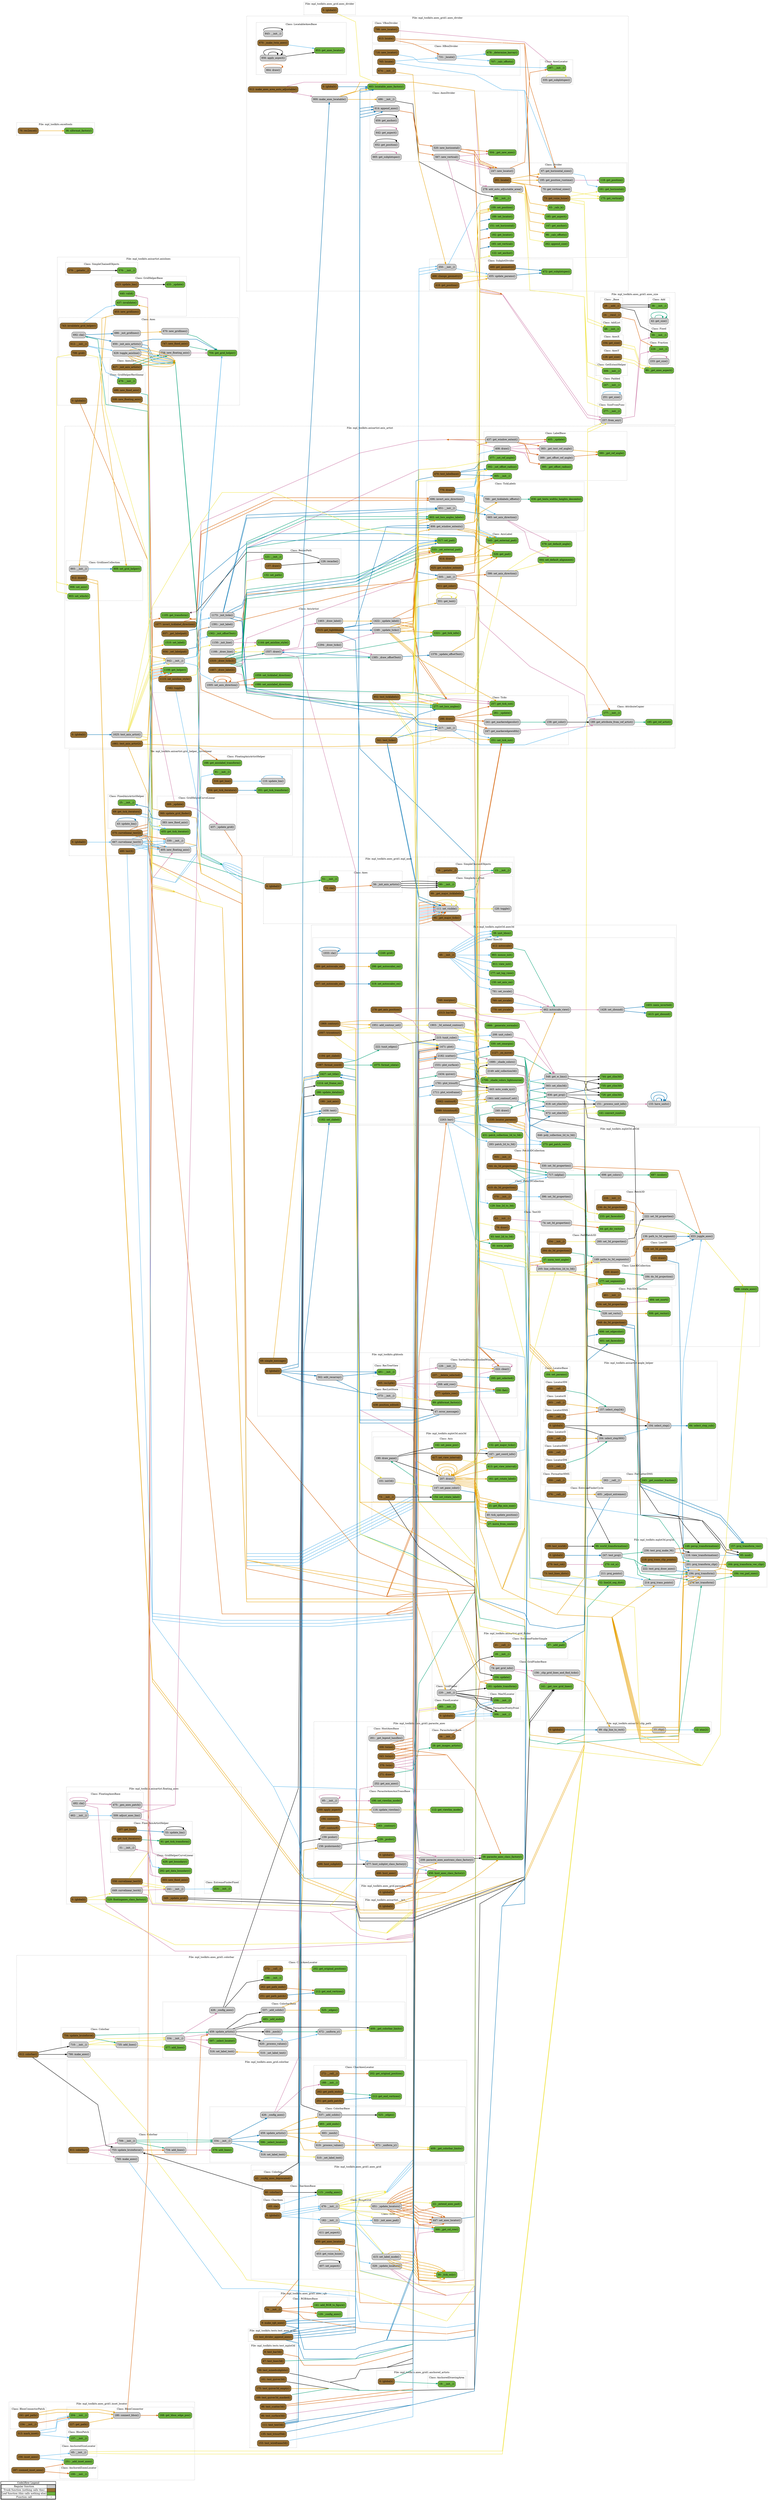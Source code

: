 digraph G {
concentrate=true;
splines="polyline";
rankdir="LR";
subgraph legend{
    rank = min;
    label = "legend";
    Legend [shape=none, margin=0, label = <
        <table cellspacing="0" cellpadding="0" border="1"><tr><td>Code2flow Legend</td></tr><tr><td>
        <table cellspacing="0">
        <tr><td>Regular function</td><td width="50px" bgcolor='#cccccc'></td></tr>
        <tr><td>Trunk function (nothing calls this)</td><td bgcolor='#966F33'></td></tr>
        <tr><td>Leaf function (this calls nothing else)</td><td bgcolor='#6db33f'></td></tr>
        <tr><td>Function call</td><td><font color='black'>&#8594;</font></td></tr>
        </table></td></tr></table>
        >];
}node_b866edd4 [label="0: (global)()" name="mpl_toolkits.axes_grid.axes_divider::(global)" shape="rect" style="rounded,filled" fillcolor="#966F33" ];
node_cbf561f6 [label="272: __call__()" name="mpl_toolkits.axes_grid.colorbar::CbarAxesLocator.__call__" shape="rect" style="rounded,filled" fillcolor="#966F33" ];
node_cf1fc897 [label="188: __init__()" name="mpl_toolkits.axes_grid.colorbar::CbarAxesLocator.__init__" shape="rect" style="rounded,filled" fillcolor="#6db33f" ];
node_c3a5a540 [label="212: get_end_vertices()" name="mpl_toolkits.axes_grid.colorbar::CbarAxesLocator.get_end_vertices" shape="rect" style="rounded,filled" fillcolor="#6db33f" ];
node_b6ef9d09 [label="202: get_original_position()" name="mpl_toolkits.axes_grid.colorbar::CbarAxesLocator.get_original_position" shape="rect" style="rounded,filled" fillcolor="#6db33f" ];
node_3669a66b [label="262: get_path_ends()" name="mpl_toolkits.axes_grid.colorbar::CbarAxesLocator.get_path_ends" shape="rect" style="rounded,filled" fillcolor="#966F33" ];
node_1223438d [label="251: get_path_patch()" name="mpl_toolkits.axes_grid.colorbar::CbarAxesLocator.get_path_patch" shape="rect" style="rounded,filled" fillcolor="#966F33" ];
node_f22b5d3b [label="709: __init__()" name="mpl_toolkits.axes_grid.colorbar::Colorbar.__init__" shape="rect" style="rounded,filled" fillcolor="#cccccc" ];
node_eb46d4df [label="734: add_lines()" name="mpl_toolkits.axes_grid.colorbar::Colorbar.add_lines" shape="rect" style="rounded,filled" fillcolor="#cccccc" ];
node_a119ea96 [label="753: update_bruteforce()" name="mpl_toolkits.axes_grid.colorbar::Colorbar.update_bruteforce" shape="rect" style="rounded,filled" fillcolor="#cccccc" ];
node_223a819d [label="334: __init__()" name="mpl_toolkits.axes_grid.colorbar::ColorbarBase.__init__" shape="rect" style="rounded,filled" fillcolor="#cccccc" ];
node_4c061e7e [label="483: _add_ends()" name="mpl_toolkits.axes_grid.colorbar::ColorbarBase._add_ends" shape="rect" style="rounded,filled" fillcolor="#6db33f" ];
node_57350d18 [label="537: _add_solids()" name="mpl_toolkits.axes_grid.colorbar::ColorbarBase._add_solids" shape="rect" style="rounded,filled" fillcolor="#cccccc" ];
node_47c18257 [label="426: _config_axes()" name="mpl_toolkits.axes_grid.colorbar::ColorbarBase._config_axes" shape="rect" style="rounded,filled" fillcolor="#cccccc" ];
node_b8989b0f [label="525: _edges()" name="mpl_toolkits.axes_grid.colorbar::ColorbarBase._edges" shape="rect" style="rounded,filled" fillcolor="#6db33f" ];
node_be2e6577 [label="409: _get_colorbar_limits()" name="mpl_toolkits.axes_grid.colorbar::ColorbarBase._get_colorbar_limits" shape="rect" style="rounded,filled" fillcolor="#6db33f" ];
node_e8ee671f [label="683: _mesh()" name="mpl_toolkits.axes_grid.colorbar::ColorbarBase._mesh" shape="rect" style="rounded,filled" fillcolor="#cccccc" ];
node_1bcd4df1 [label="619: _process_values()" name="mpl_toolkits.axes_grid.colorbar::ColorbarBase._process_values" shape="rect" style="rounded,filled" fillcolor="#cccccc" ];
node_e312a9f1 [label="596: _select_locator()" name="mpl_toolkits.axes_grid.colorbar::ColorbarBase._select_locator" shape="rect" style="rounded,filled" fillcolor="#6db33f" ];
node_7237dba3 [label="510: _set_label_text()" name="mpl_toolkits.axes_grid.colorbar::ColorbarBase._set_label_text" shape="rect" style="rounded,filled" fillcolor="#cccccc" ];
node_a4ab20a4 [label="671: _uniform_y()" name="mpl_toolkits.axes_grid.colorbar::ColorbarBase._uniform_y" shape="rect" style="rounded,filled" fillcolor="#cccccc" ];
node_e12a6e15 [label="576: add_lines()" name="mpl_toolkits.axes_grid.colorbar::ColorbarBase.add_lines" shape="rect" style="rounded,filled" fillcolor="#6db33f" ];
node_21a098ac [label="516: set_label_text()" name="mpl_toolkits.axes_grid.colorbar::ColorbarBase.set_label_text" shape="rect" style="rounded,filled" fillcolor="#cccccc" ];
node_cdd48741 [label="459: update_artists()" name="mpl_toolkits.axes_grid.colorbar::ColorbarBase.update_artists" shape="rect" style="rounded,filled" fillcolor="#cccccc" ];
node_28b1b367 [label="811: colorbar()" name="mpl_toolkits.axes_grid.colorbar::colorbar" shape="rect" style="rounded,filled" fillcolor="#966F33" ];
node_4a3a52ea [label="765: make_axes()" name="mpl_toolkits.axes_grid.colorbar::make_axes" shape="rect" style="rounded,filled" fillcolor="#cccccc" ];
node_206c74ce [label="0: (global)()" name="mpl_toolkits.axes_grid.parasite_axes::(global)" shape="rect" style="rounded,filled" fillcolor="#966F33" ];
node_1f57a2ab [label="0: (global)()" name="mpl_toolkits.axes_grid1.anchored_artists::(global)" shape="rect" style="rounded,filled" fillcolor="#966F33" ];
node_76e750b5 [label="19: __init__()" name="mpl_toolkits.axes_grid1.anchored_artists::AnchoredDrawingArea.__init__" shape="rect" style="rounded,filled" fillcolor="#6db33f" ];
node_b7d0b2e5 [label="0: (global)()" name="mpl_toolkits.axes_grid1.axes_divider::(global)" shape="rect" style="rounded,filled" fillcolor="#966F33" ];
node_51bbd650 [label="486: __init__()" name="mpl_toolkits.axes_grid1.axes_divider::AxesDivider.__init__" shape="rect" style="rounded,filled" fillcolor="#cccccc" ];
node_5253a941 [label="504: _get_new_axes()" name="mpl_toolkits.axes_grid1.axes_divider::AxesDivider._get_new_axes" shape="rect" style="rounded,filled" fillcolor="#6db33f" ];
node_2be9c7e6 [label="614: append_axes()" name="mpl_toolkits.axes_grid1.axes_divider::AxesDivider.append_axes" shape="rect" style="rounded,filled" fillcolor="#cccccc" ];
node_4c64dcd8 [label="659: get_anchor()" name="mpl_toolkits.axes_grid1.axes_divider::AxesDivider.get_anchor" shape="rect" style="rounded,filled" fillcolor="#cccccc" ];
node_3522161f [label="642: get_aspect()" name="mpl_toolkits.axes_grid1.axes_divider::AxesDivider.get_aspect" shape="rect" style="rounded,filled" fillcolor="#cccccc" ];
node_18a5adc0 [label="652: get_position()" name="mpl_toolkits.axes_grid1.axes_divider::AxesDivider.get_position" shape="rect" style="rounded,filled" fillcolor="#cccccc" ];
node_d2398eff [label="665: get_subplotspec()" name="mpl_toolkits.axes_grid1.axes_divider::AxesDivider.get_subplotspec" shape="rect" style="rounded,filled" fillcolor="#cccccc" ];
node_df4b744e [label="520: new_horizontal()" name="mpl_toolkits.axes_grid1.axes_divider::AxesDivider.new_horizontal" shape="rect" style="rounded,filled" fillcolor="#cccccc" ];
node_62b50b87 [label="567: new_vertical()" name="mpl_toolkits.axes_grid1.axes_divider::AxesDivider.new_vertical" shape="rect" style="rounded,filled" fillcolor="#cccccc" ];
node_90d93ecf [label="297: __init__()" name="mpl_toolkits.axes_grid1.axes_divider::AxesLocator.__init__" shape="rect" style="rounded,filled" fillcolor="#6db33f" ];
node_a11a1ebc [label="335: get_subplotspec()" name="mpl_toolkits.axes_grid1.axes_divider::AxesLocator.get_subplotspec" shape="rect" style="rounded,filled" fillcolor="#cccccc" ];
node_95d417ae [label="38: __init__()" name="mpl_toolkits.axes_grid1.axes_divider::Divider.__init__" shape="rect" style="rounded,filled" fillcolor="#6db33f" ];
node_15d96358 [label="83: _calc_k()" name="mpl_toolkits.axes_grid1.axes_divider::Divider._calc_k" shape="rect" style="rounded,filled" fillcolor="#6db33f" ];
node_4c737c91 [label="98: _calc_offsets()" name="mpl_toolkits.axes_grid1.axes_divider::Divider._calc_offsets" shape="rect" style="rounded,filled" fillcolor="#6db33f" ];
node_592cc10c [label="278: add_auto_adjustable_area()" name="mpl_toolkits.axes_grid1.axes_divider::Divider.add_auto_adjustable_area" shape="rect" style="rounded,filled" fillcolor="#cccccc" ];
node_8de48b71 [label="262: append_size()" name="mpl_toolkits.axes_grid1.axes_divider::Divider.append_size" shape="rect" style="rounded,filled" fillcolor="#6db33f" ];
node_1cd41a44 [label="147: get_anchor()" name="mpl_toolkits.axes_grid1.axes_divider::Divider.get_anchor" shape="rect" style="rounded,filled" fillcolor="#6db33f" ];
node_39cb6a4e [label="185: get_aspect()" name="mpl_toolkits.axes_grid1.axes_divider::Divider.get_aspect" shape="rect" style="rounded,filled" fillcolor="#6db33f" ];
node_92398060 [label="161: get_horizontal()" name="mpl_toolkits.axes_grid1.axes_divider::Divider.get_horizontal" shape="rect" style="rounded,filled" fillcolor="#6db33f" ];
node_21c78042 [label="67: get_horizontal_sizes()" name="mpl_toolkits.axes_grid1.axes_divider::Divider.get_horizontal_sizes" shape="rect" style="rounded,filled" fillcolor="#cccccc" ];
node_ad7e829a [label="192: get_locator()" name="mpl_toolkits.axes_grid1.axes_divider::Divider.get_locator" shape="rect" style="rounded,filled" fillcolor="#6db33f" ];
node_754750b7 [label="118: get_position()" name="mpl_toolkits.axes_grid1.axes_divider::Divider.get_position" shape="rect" style="rounded,filled" fillcolor="#6db33f" ];
node_fbfc6037 [label="195: get_position_runtime()" name="mpl_toolkits.axes_grid1.axes_divider::Divider.get_position_runtime" shape="rect" style="rounded,filled" fillcolor="#cccccc" ];
node_731bfe03 [label="175: get_vertical()" name="mpl_toolkits.axes_grid1.axes_divider::Divider.get_vertical" shape="rect" style="rounded,filled" fillcolor="#6db33f" ];
node_0ff8c1fc [label="70: get_vertical_sizes()" name="mpl_toolkits.axes_grid1.axes_divider::Divider.get_vertical_sizes" shape="rect" style="rounded,filled" fillcolor="#cccccc" ];
node_a1d7be7c [label="73: get_vsize_hsize()" name="mpl_toolkits.axes_grid1.axes_divider::Divider.get_vsize_hsize" shape="rect" style="rounded,filled" fillcolor="#966F33" ];
node_a63cd041 [label="201: locate()" name="mpl_toolkits.axes_grid1.axes_divider::Divider.locate" shape="rect" style="rounded,filled" fillcolor="#966F33" ];
node_72bac8c6 [label="247: new_locator()" name="mpl_toolkits.axes_grid1.axes_divider::Divider.new_locator" shape="rect" style="rounded,filled" fillcolor="#cccccc" ];
node_e402ec0f [label="122: set_anchor()" name="mpl_toolkits.axes_grid1.axes_divider::Divider.set_anchor" shape="rect" style="rounded,filled" fillcolor="#6db33f" ];
node_aba0e821 [label="151: set_horizontal()" name="mpl_toolkits.axes_grid1.axes_divider::Divider.set_horizontal" shape="rect" style="rounded,filled" fillcolor="#6db33f" ];
node_174e4b21 [label="189: set_locator()" name="mpl_toolkits.axes_grid1.axes_divider::Divider.set_locator" shape="rect" style="rounded,filled" fillcolor="#6db33f" ];
node_9068e03c [label="109: set_position()" name="mpl_toolkits.axes_grid1.axes_divider::Divider.set_position" shape="rect" style="rounded,filled" fillcolor="#6db33f" ];
node_d0dad6b6 [label="165: set_vertical()" name="mpl_toolkits.axes_grid1.axes_divider::Divider.set_vertical" shape="rect" style="rounded,filled" fillcolor="#6db33f" ];
node_4385b589 [label="674: __init__()" name="mpl_toolkits.axes_grid1.axes_divider::HBoxDivider.__init__" shape="rect" style="rounded,filled" fillcolor="#966F33" ];
node_7fd3af30 [label="707: _calc_offsets()" name="mpl_toolkits.axes_grid1.axes_divider::HBoxDivider._calc_offsets" shape="rect" style="rounded,filled" fillcolor="#6db33f" ];
node_65b27a3a [label="678: _determine_karray()" name="mpl_toolkits.axes_grid1.axes_divider::HBoxDivider._determine_karray" shape="rect" style="rounded,filled" fillcolor="#6db33f" ];
node_febea9d2 [label="731: _locate()" name="mpl_toolkits.axes_grid1.axes_divider::HBoxDivider._locate" shape="rect" style="rounded,filled" fillcolor="#cccccc" ];
node_aa7f2972 [label="765: locate()" name="mpl_toolkits.axes_grid1.axes_divider::HBoxDivider.locate" shape="rect" style="rounded,filled" fillcolor="#966F33" ];
node_78f44342 [label="716: new_locator()" name="mpl_toolkits.axes_grid1.axes_divider::HBoxDivider.new_locator" shape="rect" style="rounded,filled" fillcolor="#966F33" ];
node_00d677d0 [label="843: __init__()" name="mpl_toolkits.axes_grid1.axes_divider::LocatableAxesBase.__init__" shape="rect" style="rounded,filled" fillcolor="#cccccc" ];
node_8809ecd2 [label="870: _make_twin_axes()" name="mpl_toolkits.axes_grid1.axes_divider::LocatableAxesBase._make_twin_axes" shape="rect" style="rounded,filled" fillcolor="#966F33" ];
node_f104e110 [label="856: apply_aspect()" name="mpl_toolkits.axes_grid1.axes_divider::LocatableAxesBase.apply_aspect" shape="rect" style="rounded,filled" fillcolor="#cccccc" ];
node_2297bc26 [label="864: draw()" name="mpl_toolkits.axes_grid1.axes_divider::LocatableAxesBase.draw" shape="rect" style="rounded,filled" fillcolor="#cccccc" ];
node_d2641f51 [label="853: get_axes_locator()" name="mpl_toolkits.axes_grid1.axes_divider::LocatableAxesBase.get_axes_locator" shape="rect" style="rounded,filled" fillcolor="#6db33f" ];
node_5d82034a [label="350: __init__()" name="mpl_toolkits.axes_grid1.axes_divider::SubplotDivider.__init__" shape="rect" style="rounded,filled" fillcolor="#cccccc" ];
node_cb5ea5f4 [label="466: change_geometry()" name="mpl_toolkits.axes_grid1.axes_divider::SubplotDivider.change_geometry" shape="rect" style="rounded,filled" fillcolor="#966F33" ];
node_5db1321d [label="460: get_geometry()" name="mpl_toolkits.axes_grid1.axes_divider::SubplotDivider.get_geometry" shape="rect" style="rounded,filled" fillcolor="#966F33" ];
node_2ca6d051 [label="418: get_position()" name="mpl_toolkits.axes_grid1.axes_divider::SubplotDivider.get_position" shape="rect" style="rounded,filled" fillcolor="#966F33" ];
node_6693be08 [label="472: get_subplotspec()" name="mpl_toolkits.axes_grid1.axes_divider::SubplotDivider.get_subplotspec" shape="rect" style="rounded,filled" fillcolor="#6db33f" ];
node_18df77fd [label="455: update_params()" name="mpl_toolkits.axes_grid1.axes_divider::SubplotDivider.update_params" shape="rect" style="rounded,filled" fillcolor="#cccccc" ];
node_f3a7c116 [label="813: locate()" name="mpl_toolkits.axes_grid1.axes_divider::VBoxDivider.locate" shape="rect" style="rounded,filled" fillcolor="#966F33" ];
node_3970e2bf [label="798: new_locator()" name="mpl_toolkits.axes_grid1.axes_divider::VBoxDivider.new_locator" shape="rect" style="rounded,filled" fillcolor="#966F33" ];
node_61ac45ac [label="883: locatable_axes_factory()" name="mpl_toolkits.axes_grid1.axes_divider::locatable_axes_factory" shape="rect" style="rounded,filled" fillcolor="#6db33f" ];
node_4f224847 [label="912: make_axes_area_auto_adjustable()" name="mpl_toolkits.axes_grid1.axes_divider::make_axes_area_auto_adjustable" shape="rect" style="rounded,filled" fillcolor="#966F33" ];
node_53b07439 [label="900: make_axes_locatable()" name="mpl_toolkits.axes_grid1.axes_divider::make_axes_locatable" shape="rect" style="rounded,filled" fillcolor="#cccccc" ];
node_361c4a62 [label="0: (global)()" name="mpl_toolkits.axes_grid1.axes_grid::(global)" shape="rect" style="rounded,filled" fillcolor="#966F33" ];
node_87ab1f4a [label="165: cla()" name="mpl_toolkits.axes_grid1.axes_grid::CbarAxes.cla" shape="rect" style="rounded,filled" fillcolor="#966F33" ];
node_26666163 [label="115: _config_axes()" name="mpl_toolkits.axes_grid1.axes_grid::CbarAxesBase._config_axes" shape="rect" style="rounded,filled" fillcolor="#6db33f" ];
node_a8263390 [label="80: colorbar()" name="mpl_toolkits.axes_grid1.axes_grid::CbarAxesBase.colorbar" shape="rect" style="rounded,filled" fillcolor="#966F33" ];
node_ffca9aa0 [label="42: _config_axes_deprecated()" name="mpl_toolkits.axes_grid1.axes_grid::Colorbar._config_axes_deprecated" shape="rect" style="rounded,filled" fillcolor="#966F33" ];
node_ddd23912 [label="182: __init__()" name="mpl_toolkits.axes_grid1.axes_grid::Grid.__init__" shape="rect" style="rounded,filled" fillcolor="#cccccc" ];
node_1caf985e [label="366: _get_col_row()" name="mpl_toolkits.axes_grid1.axes_grid::Grid._get_col_row" shape="rect" style="rounded,filled" fillcolor="#6db33f" ];
node_5e363876 [label="322: _init_axes_pad()" name="mpl_toolkits.axes_grid1.axes_grid::Grid._init_axes_pad" shape="rect" style="rounded,filled" fillcolor="#cccccc" ];
node_34e0b6e7 [label="329: _update_locators()" name="mpl_toolkits.axes_grid1.axes_grid::Grid._update_locators" shape="rect" style="rounded,filled" fillcolor="#cccccc" ];
node_fe477164 [label="411: get_aspect()" name="mpl_toolkits.axes_grid1.axes_grid::Grid.get_aspect" shape="rect" style="rounded,filled" fillcolor="#cccccc" ];
node_29b7943e [label="450: get_axes_locator()" name="mpl_toolkits.axes_grid1.axes_grid::Grid.get_axes_locator" shape="rect" style="rounded,filled" fillcolor="#966F33" ];
node_f7aca949 [label="453: get_vsize_hsize()" name="mpl_toolkits.axes_grid1.axes_grid::Grid.get_vsize_hsize" shape="rect" style="rounded,filled" fillcolor="#cccccc" ];
node_d3621d08 [label="407: set_aspect()" name="mpl_toolkits.axes_grid1.axes_grid::Grid.set_aspect" shape="rect" style="rounded,filled" fillcolor="#cccccc" ];
node_638407dd [label="447: set_axes_locator()" name="mpl_toolkits.axes_grid1.axes_grid::Grid.set_axes_locator" shape="rect" style="rounded,filled" fillcolor="#cccccc" ];
node_616c5911 [label="415: set_label_mode()" name="mpl_toolkits.axes_grid1.axes_grid::Grid.set_label_mode" shape="rect" style="rounded,filled" fillcolor="#cccccc" ];
node_feb70efc [label="476: __init__()" name="mpl_toolkits.axes_grid1.axes_grid::ImageGrid.__init__" shape="rect" style="rounded,filled" fillcolor="#cccccc" ];
node_e791a83e [label="651: _update_locators()" name="mpl_toolkits.axes_grid1.axes_grid::ImageGrid._update_locators" shape="rect" style="rounded,filled" fillcolor="#cccccc" ];
node_995dc311 [label="22: _extend_axes_pad()" name="mpl_toolkits.axes_grid1.axes_grid::_extend_axes_pad" shape="rect" style="rounded,filled" fillcolor="#6db33f" ];
node_769891d4 [label="30: _tick_only()" name="mpl_toolkits.axes_grid1.axes_grid::_tick_only" shape="rect" style="rounded,filled" fillcolor="#6db33f" ];
node_752295ae [label="79: __init__()" name="mpl_toolkits.axes_grid1.axes_rgb::RGBAxesBase.__init__" shape="rect" style="rounded,filled" fillcolor="#966F33" ];
node_604ab8e1 [label="129: _config_axes()" name="mpl_toolkits.axes_grid1.axes_rgb::RGBAxesBase._config_axes" shape="rect" style="rounded,filled" fillcolor="#6db33f" ];
node_3a550b25 [label="141: add_RGB_to_figure()" name="mpl_toolkits.axes_grid1.axes_rgb::RGBAxesBase.add_RGB_to_figure" shape="rect" style="rounded,filled" fillcolor="#6db33f" ];
node_fe68f145 [label="9: make_rgb_axes()" name="mpl_toolkits.axes_grid1.axes_rgb::make_rgb_axes" shape="rect" style="rounded,filled" fillcolor="#966F33" ];
node_cc30da0b [label="38: __init__()" name="mpl_toolkits.axes_grid1.axes_size::Add.__init__" shape="rect" style="rounded,filled" fillcolor="#6db33f" ];
node_6a11b6eb [label="42: get_size()" name="mpl_toolkits.axes_grid1.axes_size::Add.get_size" shape="rect" style="rounded,filled" fillcolor="#cccccc" ];
node_38fba722 [label="48: __init__()" name="mpl_toolkits.axes_grid1.axes_size::AddList.__init__" shape="rect" style="rounded,filled" fillcolor="#6db33f" ];
node_88463c0c [label="104: get_size()" name="mpl_toolkits.axes_grid1.axes_size::AxesX.get_size" shape="rect" style="rounded,filled" fillcolor="#966F33" ];
node_ae89d574 [label="128: get_size()" name="mpl_toolkits.axes_grid1.axes_size::AxesY.get_size" shape="rect" style="rounded,filled" fillcolor="#966F33" ];
node_38e9d5b8 [label="59: __init__()" name="mpl_toolkits.axes_grid1.axes_size::Fixed.__init__" shape="rect" style="rounded,filled" fillcolor="#6db33f" ];
node_ef80901b [label="229: __init__()" name="mpl_toolkits.axes_grid1.axes_size::Fraction.__init__" shape="rect" style="rounded,filled" fillcolor="#6db33f" ];
node_5cca8937 [label="233: get_size()" name="mpl_toolkits.axes_grid1.axes_size::Fraction.get_size" shape="rect" style="rounded,filled" fillcolor="#cccccc" ];
node_c5104b05 [label="309: __init__()" name="mpl_toolkits.axes_grid1.axes_size::GetExtentHelper.__init__" shape="rect" style="rounded,filled" fillcolor="#6db33f" ];
node_20d6a0a5 [label="247: __init__()" name="mpl_toolkits.axes_grid1.axes_size::Padded.__init__" shape="rect" style="rounded,filled" fillcolor="#6db33f" ];
node_a20ae652 [label="251: get_size()" name="mpl_toolkits.axes_grid1.axes_size::Padded.get_size" shape="rect" style="rounded,filled" fillcolor="#cccccc" ];
node_a3958298 [label="277: __init__()" name="mpl_toolkits.axes_grid1.axes_size::SizeFromFunc.__init__" shape="rect" style="rounded,filled" fillcolor="#6db33f" ];
node_25e876b8 [label="28: __add__()" name="mpl_toolkits.axes_grid1.axes_size::_Base.__add__" shape="rect" style="rounded,filled" fillcolor="#966F33" ];
node_893a6b8e [label="24: __rmul__()" name="mpl_toolkits.axes_grid1.axes_size::_Base.__rmul__" shape="rect" style="rounded,filled" fillcolor="#966F33" ];
node_6cd058f8 [label="80: _get_axes_aspect()" name="mpl_toolkits.axes_grid1.axes_size::_get_axes_aspect" shape="rect" style="rounded,filled" fillcolor="#6db33f" ];
node_28eddb07 [label="257: from_any()" name="mpl_toolkits.axes_grid1.axes_size::from_any" shape="rect" style="rounded,filled" fillcolor="#cccccc" ];
node_bfd47cd4 [label="272: __call__()" name="mpl_toolkits.axes_grid1.colorbar::CbarAxesLocator.__call__" shape="rect" style="rounded,filled" fillcolor="#966F33" ];
node_c8bcb15b [label="188: __init__()" name="mpl_toolkits.axes_grid1.colorbar::CbarAxesLocator.__init__" shape="rect" style="rounded,filled" fillcolor="#6db33f" ];
node_dfe265f2 [label="212: get_end_vertices()" name="mpl_toolkits.axes_grid1.colorbar::CbarAxesLocator.get_end_vertices" shape="rect" style="rounded,filled" fillcolor="#6db33f" ];
node_aa86f8b7 [label="202: get_original_position()" name="mpl_toolkits.axes_grid1.colorbar::CbarAxesLocator.get_original_position" shape="rect" style="rounded,filled" fillcolor="#6db33f" ];
node_17c9babe [label="262: get_path_ends()" name="mpl_toolkits.axes_grid1.colorbar::CbarAxesLocator.get_path_ends" shape="rect" style="rounded,filled" fillcolor="#966F33" ];
node_cbd7255d [label="251: get_path_patch()" name="mpl_toolkits.axes_grid1.colorbar::CbarAxesLocator.get_path_patch" shape="rect" style="rounded,filled" fillcolor="#966F33" ];
node_cc57e84c [label="710: __init__()" name="mpl_toolkits.axes_grid1.colorbar::Colorbar.__init__" shape="rect" style="rounded,filled" fillcolor="#cccccc" ];
node_fba5f19c [label="735: add_lines()" name="mpl_toolkits.axes_grid1.colorbar::Colorbar.add_lines" shape="rect" style="rounded,filled" fillcolor="#cccccc" ];
node_ec5502ab [label="754: update_bruteforce()" name="mpl_toolkits.axes_grid1.colorbar::Colorbar.update_bruteforce" shape="rect" style="rounded,filled" fillcolor="#966F33" ];
node_445e639f [label="334: __init__()" name="mpl_toolkits.axes_grid1.colorbar::ColorbarBase.__init__" shape="rect" style="rounded,filled" fillcolor="#cccccc" ];
node_68b3eaa0 [label="483: _add_ends()" name="mpl_toolkits.axes_grid1.colorbar::ColorbarBase._add_ends" shape="rect" style="rounded,filled" fillcolor="#6db33f" ];
node_8b6cbc21 [label="537: _add_solids()" name="mpl_toolkits.axes_grid1.colorbar::ColorbarBase._add_solids" shape="rect" style="rounded,filled" fillcolor="#cccccc" ];
node_4882f400 [label="426: _config_axes()" name="mpl_toolkits.axes_grid1.colorbar::ColorbarBase._config_axes" shape="rect" style="rounded,filled" fillcolor="#cccccc" ];
node_5a72e514 [label="525: _edges()" name="mpl_toolkits.axes_grid1.colorbar::ColorbarBase._edges" shape="rect" style="rounded,filled" fillcolor="#6db33f" ];
node_f0aee668 [label="409: _get_colorbar_limits()" name="mpl_toolkits.axes_grid1.colorbar::ColorbarBase._get_colorbar_limits" shape="rect" style="rounded,filled" fillcolor="#6db33f" ];
node_8178b70b [label="684: _mesh()" name="mpl_toolkits.axes_grid1.colorbar::ColorbarBase._mesh" shape="rect" style="rounded,filled" fillcolor="#cccccc" ];
node_1368756a [label="620: _process_values()" name="mpl_toolkits.axes_grid1.colorbar::ColorbarBase._process_values" shape="rect" style="rounded,filled" fillcolor="#cccccc" ];
node_5834e349 [label="597: _select_locator()" name="mpl_toolkits.axes_grid1.colorbar::ColorbarBase._select_locator" shape="rect" style="rounded,filled" fillcolor="#6db33f" ];
node_c2cbfcb4 [label="510: _set_label_text()" name="mpl_toolkits.axes_grid1.colorbar::ColorbarBase._set_label_text" shape="rect" style="rounded,filled" fillcolor="#cccccc" ];
node_26137674 [label="672: _uniform_y()" name="mpl_toolkits.axes_grid1.colorbar::ColorbarBase._uniform_y" shape="rect" style="rounded,filled" fillcolor="#cccccc" ];
node_89d5c18d [label="577: add_lines()" name="mpl_toolkits.axes_grid1.colorbar::ColorbarBase.add_lines" shape="rect" style="rounded,filled" fillcolor="#6db33f" ];
node_cf224a31 [label="516: set_label_text()" name="mpl_toolkits.axes_grid1.colorbar::ColorbarBase.set_label_text" shape="rect" style="rounded,filled" fillcolor="#cccccc" ];
node_2385e6a8 [label="459: update_artists()" name="mpl_toolkits.axes_grid1.colorbar::ColorbarBase.update_artists" shape="rect" style="rounded,filled" fillcolor="#cccccc" ];
node_4b0e3c00 [label="812: colorbar()" name="mpl_toolkits.axes_grid1.colorbar::colorbar" shape="rect" style="rounded,filled" fillcolor="#966F33" ];
node_3fd13eac [label="766: make_axes()" name="mpl_toolkits.axes_grid1.colorbar::make_axes" shape="rect" style="rounded,filled" fillcolor="#cccccc" ];
node_aeeb9994 [label="65: __init__()" name="mpl_toolkits.axes_grid1.inset_locator::AnchoredSizeLocator.__init__" shape="rect" style="rounded,filled" fillcolor="#cccccc" ];
node_682d1683 [label="100: __init__()" name="mpl_toolkits.axes_grid1.inset_locator::AnchoredZoomLocator.__init__" shape="rect" style="rounded,filled" fillcolor="#6db33f" ];
node_a2ad227e [label="204: __init__()" name="mpl_toolkits.axes_grid1.inset_locator::BboxConnector.__init__" shape="rect" style="rounded,filled" fillcolor="#6db33f" ];
node_ebd08f9e [label="180: connect_bbox()" name="mpl_toolkits.axes_grid1.inset_locator::BboxConnector.connect_bbox" shape="rect" style="rounded,filled" fillcolor="#cccccc" ];
node_ca171830 [label="168: get_bbox_edge_pos()" name="mpl_toolkits.axes_grid1.inset_locator::BboxConnector.get_bbox_edge_pos" shape="rect" style="rounded,filled" fillcolor="#6db33f" ];
node_2b11c5f9 [label="227: get_path()" name="mpl_toolkits.axes_grid1.inset_locator::BboxConnector.get_path" shape="rect" style="rounded,filled" fillcolor="#966F33" ];
node_4669176e [label="234: __init__()" name="mpl_toolkits.axes_grid1.inset_locator::BboxConnectorPatch.__init__" shape="rect" style="rounded,filled" fillcolor="#966F33" ];
node_64dd7b39 [label="241: get_path()" name="mpl_toolkits.axes_grid1.inset_locator::BboxConnectorPatch.get_path" shape="rect" style="rounded,filled" fillcolor="#966F33" ];
node_e3487897 [label="137: __init__()" name="mpl_toolkits.axes_grid1.inset_locator::BboxPatch.__init__" shape="rect" style="rounded,filled" fillcolor="#6db33f" ];
node_062156d3 [label="251: _add_inset_axes()" name="mpl_toolkits.axes_grid1.inset_locator::_add_inset_axes" shape="rect" style="rounded,filled" fillcolor="#6db33f" ];
node_d529f94a [label="256: inset_axes()" name="mpl_toolkits.axes_grid1.inset_locator::inset_axes" shape="rect" style="rounded,filled" fillcolor="#966F33" ];
node_9ea7919a [label="313: mark_inset()" name="mpl_toolkits.axes_grid1.inset_locator::mark_inset" shape="rect" style="rounded,filled" fillcolor="#966F33" ];
node_da70b6ce [label="287: zoomed_inset_axes()" name="mpl_toolkits.axes_grid1.inset_locator::zoomed_inset_axes" shape="rect" style="rounded,filled" fillcolor="#966F33" ];
node_31d8ea13 [label="0: (global)()" name="mpl_toolkits.axes_grid1.mpl_axes::(global)" shape="rect" style="rounded,filled" fillcolor="#966F33" ];
node_fa0832c8 [label="51: __init__()" name="mpl_toolkits.axes_grid1.mpl_axes::Axes.__init__" shape="rect" style="rounded,filled" fillcolor="#6db33f" ];
node_8acdd4c8 [label="56: _init_axis_artists()" name="mpl_toolkits.axes_grid1.mpl_axes::Axes._init_axis_artists" shape="rect" style="rounded,filled" fillcolor="#cccccc" ];
node_a613f6ee [label="73: cla()" name="mpl_toolkits.axes_grid1.mpl_axes::Axes.cla" shape="rect" style="rounded,filled" fillcolor="#966F33" ];
node_e5e18d7b [label="80: __init__()" name="mpl_toolkits.axes_grid1.mpl_axes::SimpleAxisArtist.__init__" shape="rect" style="rounded,filled" fillcolor="#6db33f" ];
node_446eb573 [label="99: _get_major_ticklabels()" name="mpl_toolkits.axes_grid1.mpl_axes::SimpleAxisArtist._get_major_ticklabels" shape="rect" style="rounded,filled" fillcolor="#966F33" ];
node_e34fe8ef [label="94: _get_major_ticks()" name="mpl_toolkits.axes_grid1.mpl_axes::SimpleAxisArtist._get_major_ticks" shape="rect" style="rounded,filled" fillcolor="#966F33" ];
node_dd40e3ac [label="111: set_visible()" name="mpl_toolkits.axes_grid1.mpl_axes::SimpleAxisArtist.set_visible" shape="rect" style="rounded,filled" fillcolor="#cccccc" ];
node_3fed3d32 [label="120: toggle()" name="mpl_toolkits.axes_grid1.mpl_axes::SimpleAxisArtist.toggle" shape="rect" style="rounded,filled" fillcolor="#cccccc" ];
node_b39e0c8b [label="16: __getattr__()" name="mpl_toolkits.axes_grid1.mpl_axes::SimpleChainedObjects.__getattr__" shape="rect" style="rounded,filled" fillcolor="#966F33" ];
node_9d6d4af7 [label="13: __init__()" name="mpl_toolkits.axes_grid1.mpl_axes::SimpleChainedObjects.__init__" shape="rect" style="rounded,filled" fillcolor="#6db33f" ];
node_898b8a8f [label="0: (global)()" name="mpl_toolkits.axes_grid1.parasite_axes::(global)" shape="rect" style="rounded,filled" fillcolor="#966F33" ];
node_ed343a5e [label="261: _get_legend_handles()" name="mpl_toolkits.axes_grid1.parasite_axes::HostAxesBase._get_legend_handles" shape="rect" style="rounded,filled" fillcolor="#cccccc" ];
node_9198d3d3 [label="271: draw()" name="mpl_toolkits.axes_grid1.parasite_axes::HostAxesBase.draw" shape="rect" style="rounded,filled" fillcolor="#966F33" ];
node_79378ea3 [label="252: get_aux_axes()" name="mpl_toolkits.axes_grid1.parasite_axes::HostAxesBase.get_aux_axes" shape="rect" style="rounded,filled" fillcolor="#cccccc" ];
node_cb5da75f [label="376: twin()" name="mpl_toolkits.axes_grid1.parasite_axes::HostAxesBase.twin" shape="rect" style="rounded,filled" fillcolor="#966F33" ];
node_8de12b66 [label="309: twinx()" name="mpl_toolkits.axes_grid1.parasite_axes::HostAxesBase.twinx" shape="rect" style="rounded,filled" fillcolor="#966F33" ];
node_8d5ac976 [label="343: twiny()" name="mpl_toolkits.axes_grid1.parasite_axes::HostAxesBase.twiny" shape="rect" style="rounded,filled" fillcolor="#966F33" ];
node_578f7f4f [label="85: __init__()" name="mpl_toolkits.axes_grid1.parasite_axes::ParasiteAxesAuxTransBase.__init__" shape="rect" style="rounded,filled" fillcolor="#cccccc" ];
node_8b3ec9bd [label="163: _contour()" name="mpl_toolkits.axes_grid1.parasite_axes::ParasiteAxesAuxTransBase._contour" shape="rect" style="rounded,filled" fillcolor="#6db33f" ];
node_fdb0c58d [label="129: _pcolor()" name="mpl_toolkits.axes_grid1.parasite_axes::ParasiteAxesAuxTransBase._pcolor" shape="rect" style="rounded,filled" fillcolor="#6db33f" ];
node_ef6cc4a9 [label="200: apply_aspect()" name="mpl_toolkits.axes_grid1.parasite_axes::ParasiteAxesAuxTransBase.apply_aspect" shape="rect" style="rounded,filled" fillcolor="#966F33" ];
node_0aba5b0e [label="194: contour()" name="mpl_toolkits.axes_grid1.parasite_axes::ParasiteAxesAuxTransBase.contour" shape="rect" style="rounded,filled" fillcolor="#966F33" ];
node_5b8c24c9 [label="197: contourf()" name="mpl_toolkits.axes_grid1.parasite_axes::ParasiteAxesAuxTransBase.contourf" shape="rect" style="rounded,filled" fillcolor="#966F33" ];
node_5e4ac8d5 [label="112: get_viewlim_mode()" name="mpl_toolkits.axes_grid1.parasite_axes::ParasiteAxesAuxTransBase.get_viewlim_mode" shape="rect" style="rounded,filled" fillcolor="#6db33f" ];
node_f1f9d80c [label="159: pcolor()" name="mpl_toolkits.axes_grid1.parasite_axes::ParasiteAxesAuxTransBase.pcolor" shape="rect" style="rounded,filled" fillcolor="#cccccc" ];
node_7dfed7b8 [label="156: pcolormesh()" name="mpl_toolkits.axes_grid1.parasite_axes::ParasiteAxesAuxTransBase.pcolormesh" shape="rect" style="rounded,filled" fillcolor="#cccccc" ];
node_e752367a [label="106: set_viewlim_mode()" name="mpl_toolkits.axes_grid1.parasite_axes::ParasiteAxesAuxTransBase.set_viewlim_mode" shape="rect" style="rounded,filled" fillcolor="#6db33f" ];
node_7c573d0c [label="116: update_viewlim()" name="mpl_toolkits.axes_grid1.parasite_axes::ParasiteAxesAuxTransBase.update_viewlim" shape="rect" style="rounded,filled" fillcolor="#cccccc" ];
node_0239c376 [label="34: __init__()" name="mpl_toolkits.axes_grid1.parasite_axes::ParasiteAxesBase.__init__" shape="rect" style="rounded,filled" fillcolor="#966F33" ];
node_32851a69 [label="28: get_images_artists()" name="mpl_toolkits.axes_grid1.parasite_axes::ParasiteAxesBase.get_images_artists" shape="rect" style="rounded,filled" fillcolor="#6db33f" ];
node_31943ca7 [label="486: host_axes()" name="mpl_toolkits.axes_grid1.parasite_axes::host_axes" shape="rect" style="rounded,filled" fillcolor="#966F33" ];
node_97a34248 [label="456: host_axes_class_factory()" name="mpl_toolkits.axes_grid1.parasite_axes::host_axes_class_factory" shape="rect" style="rounded,filled" fillcolor="#6db33f" ];
node_660a1ef8 [label="496: host_subplot()" name="mpl_toolkits.axes_grid1.parasite_axes::host_subplot" shape="rect" style="rounded,filled" fillcolor="#966F33" ];
node_a5c6808a [label="477: host_subplot_class_factory()" name="mpl_toolkits.axes_grid1.parasite_axes::host_subplot_class_factory" shape="rect" style="rounded,filled" fillcolor="#cccccc" ];
node_1371f2a0 [label="208: parasite_axes_auxtrans_class_factory()" name="mpl_toolkits.axes_grid1.parasite_axes::parasite_axes_auxtrans_class_factory" shape="rect" style="rounded,filled" fillcolor="#cccccc" ];
node_76651884 [label="58: parasite_axes_class_factory()" name="mpl_toolkits.axes_grid1.parasite_axes::parasite_axes_class_factory" shape="rect" style="rounded,filled" fillcolor="#6db33f" ];
node_a22c6449 [label="0: (global)()" name="mpl_toolkits.axisartist.__init__::(global)" shape="rect" style="rounded,filled" fillcolor="#966F33" ];
node_45908a30 [label="0: (global)()" name="mpl_toolkits.axisartist.angle_helper::(global)" shape="rect" style="rounded,filled" fillcolor="#966F33" ];
node_7bebf201 [label="376: __call__()" name="mpl_toolkits.axisartist.angle_helper::ExtremeFinderCycle.__call__" shape="rect" style="rounded,filled" fillcolor="#966F33" ];
node_7e1dec35 [label="405: _adjust_extremes()" name="mpl_toolkits.axisartist.angle_helper::ExtremeFinderCycle._adjust_extremes" shape="rect" style="rounded,filled" fillcolor="#cccccc" ];
node_eaa05bc1 [label="262: __call__()" name="mpl_toolkits.axisartist.angle_helper::FormatterDMS.__call__" shape="rect" style="rounded,filled" fillcolor="#cccccc" ];
node_e573743d [label="243: _get_number_fraction()" name="mpl_toolkits.axisartist.angle_helper::FormatterDMS._get_number_fraction" shape="rect" style="rounded,filled" fillcolor="#6db33f" ];
node_c2a55ab4 [label="350: __call__()" name="mpl_toolkits.axisartist.angle_helper::FormatterHMS.__call__" shape="rect" style="rounded,filled" fillcolor="#966F33" ];
node_697ff639 [label="184: set_params()" name="mpl_toolkits.axisartist.angle_helper::LocatorBase.set_params" shape="rect" style="rounded,filled" fillcolor="#6db33f" ];
node_ec9da091 [label="218: __call__()" name="mpl_toolkits.axisartist.angle_helper::LocatorD.__call__" shape="rect" style="rounded,filled" fillcolor="#966F33" ];
node_9b664ca3 [label="213: __call__()" name="mpl_toolkits.axisartist.angle_helper::LocatorDM.__call__" shape="rect" style="rounded,filled" fillcolor="#966F33" ];
node_37f1e05f [label="209: __call__()" name="mpl_toolkits.axisartist.angle_helper::LocatorDMS.__call__" shape="rect" style="rounded,filled" fillcolor="#966F33" ];
node_61eb1d29 [label="203: __call__()" name="mpl_toolkits.axisartist.angle_helper::LocatorH.__call__" shape="rect" style="rounded,filled" fillcolor="#966F33" ];
node_8688407b [label="198: __call__()" name="mpl_toolkits.axisartist.angle_helper::LocatorHM.__call__" shape="rect" style="rounded,filled" fillcolor="#966F33" ];
node_e923622e [label="194: __call__()" name="mpl_toolkits.axisartist.angle_helper::LocatorHMS.__call__" shape="rect" style="rounded,filled" fillcolor="#966F33" ];
node_8d4ccff5 [label="104: select_step()" name="mpl_toolkits.axisartist.angle_helper::select_step" shape="rect" style="rounded,filled" fillcolor="#cccccc" ];
node_0dd7eda6 [label="157: select_step24()" name="mpl_toolkits.axisartist.angle_helper::select_step24" shape="rect" style="rounded,filled" fillcolor="#cccccc" ];
node_ad13f95a [label="164: select_step360()" name="mpl_toolkits.axisartist.angle_helper::select_step360" shape="rect" style="rounded,filled" fillcolor="#cccccc" ];
node_e2d72470 [label="84: select_step_sub()" name="mpl_toolkits.axisartist.angle_helper::select_step_sub" shape="rect" style="rounded,filled" fillcolor="#6db33f" ];
node_1b57bf65 [label="0: (global)()" name="mpl_toolkits.axisartist.axis_artist::(global)" shape="rect" style="rounded,filled" fillcolor="#966F33" ];
node_842e0c38 [label="177: __init__()" name="mpl_toolkits.axisartist.axis_artist::AttributeCopier.__init__" shape="rect" style="rounded,filled" fillcolor="#6db33f" ];
node_80616b6b [label="189: get_attribute_from_ref_artist()" name="mpl_toolkits.axisartist.axis_artist::AttributeCopier.get_attribute_from_ref_artist" shape="rect" style="rounded,filled" fillcolor="#cccccc" ];
node_f13e5b1e [label="185: get_ref_artist()" name="mpl_toolkits.axisartist.axis_artist::AttributeCopier.get_ref_artist" shape="rect" style="rounded,filled" fillcolor="#6db33f" ];
node_5db1abd2 [label="942: __init__()" name="mpl_toolkits.axisartist.axis_artist::AxisArtist.__init__" shape="rect" style="rounded,filled" fillcolor="#cccccc" ];
node_27864771 [label="1463: _draw_label()" name="mpl_toolkits.axisartist.axis_artist::AxisArtist._draw_label" shape="rect" style="rounded,filled" fillcolor="#cccccc" ];
node_232eca77 [label="1467: _draw_label2()" name="mpl_toolkits.axisartist.axis_artist::AxisArtist._draw_label2" shape="rect" style="rounded,filled" fillcolor="#966F33" ];
node_d2d77784 [label="1166: _draw_line()" name="mpl_toolkits.axisartist.axis_artist::AxisArtist._draw_line" shape="rect" style="rounded,filled" fillcolor="#cccccc" ];
node_95d189a5 [label="1385: _draw_offsetText()" name="mpl_toolkits.axisartist.axis_artist::AxisArtist._draw_offsetText" shape="rect" style="rounded,filled" fillcolor="#cccccc" ];
node_f5e699bf [label="1294: _draw_ticks()" name="mpl_toolkits.axisartist.axis_artist::AxisArtist._draw_ticks" shape="rect" style="rounded,filled" fillcolor="#cccccc" ];
node_f639e0b3 [label="1310: _draw_ticks2()" name="mpl_toolkits.axisartist.axis_artist::AxisArtist._draw_ticks2" shape="rect" style="rounded,filled" fillcolor="#966F33" ];
node_0cb03abd [label="937: _get_labelpad()" name="mpl_toolkits.axisartist.axis_artist::AxisArtist._get_labelpad" shape="rect" style="rounded,filled" fillcolor="#966F33" ];
node_7617f201 [label="1221: _get_tick_info()" name="mpl_toolkits.axisartist.axis_artist::AxisArtist._get_tick_info" shape="rect" style="rounded,filled" fillcolor="#6db33f" ];
node_f3c1fe4e [label="1391: _init_label()" name="mpl_toolkits.axisartist.axis_artist::AxisArtist._init_label" shape="rect" style="rounded,filled" fillcolor="#cccccc" ];
node_f05321ef [label="1150: _init_line()" name="mpl_toolkits.axisartist.axis_artist::AxisArtist._init_line" shape="rect" style="rounded,filled" fillcolor="#cccccc" ];
node_a693a461 [label="1362: _init_offsetText()" name="mpl_toolkits.axisartist.axis_artist::AxisArtist._init_offsetText" shape="rect" style="rounded,filled" fillcolor="#6db33f" ];
node_7a5ff8f5 [label="1173: _init_ticks()" name="mpl_toolkits.axisartist.axis_artist::AxisArtist._init_ticks" shape="rect" style="rounded,filled" fillcolor="#cccccc" ];
node_50b7dca5 [label="934: _set_labelpad()" name="mpl_toolkits.axisartist.axis_artist::AxisArtist._set_labelpad" shape="rect" style="rounded,filled" fillcolor="#966F33" ];
node_ed88f08e [label="1422: _update_label()" name="mpl_toolkits.axisartist.axis_artist::AxisArtist._update_label" shape="rect" style="rounded,filled" fillcolor="#cccccc" ];
node_249d38a1 [label="1378: _update_offsetText()" name="mpl_toolkits.axisartist.axis_artist::AxisArtist._update_offsetText" shape="rect" style="rounded,filled" fillcolor="#cccccc" ];
node_9b0ea9a9 [label="1249: _update_ticks()" name="mpl_toolkits.axisartist.axis_artist::AxisArtist._update_ticks" shape="rect" style="rounded,filled" fillcolor="#cccccc" ];
node_25f4e5cf [label="1557: draw()" name="mpl_toolkits.axisartist.axis_artist::AxisArtist.draw" shape="rect" style="rounded,filled" fillcolor="#cccccc" ];
node_fabe1fb5 [label="1144: get_axisline_style()" name="mpl_toolkits.axisartist.axis_artist::AxisArtist.get_axisline_style" shape="rect" style="rounded,filled" fillcolor="#6db33f" ];
node_d997dcee [label="1108: get_helper()" name="mpl_toolkits.axisartist.axis_artist::AxisArtist.get_helper" shape="rect" style="rounded,filled" fillcolor="#6db33f" ];
node_d4e278dd [label="1515: get_tightbbox()" name="mpl_toolkits.axisartist.axis_artist::AxisArtist.get_tightbbox" shape="rect" style="rounded,filled" fillcolor="#966F33" ];
node_9febbbdd [label="1105: get_transform()" name="mpl_toolkits.axisartist.axis_artist::AxisArtist.get_transform" shape="rect" style="rounded,filled" fillcolor="#6db33f" ];
node_1d1caa9e [label="1077: invert_ticklabel_direction()" name="mpl_toolkits.axisartist.axis_artist::AxisArtist.invert_ticklabel_direction" shape="rect" style="rounded,filled" fillcolor="#966F33" ];
node_05412a5e [label="1005: set_axis_direction()" name="mpl_toolkits.axisartist.axis_artist::AxisArtist.set_axis_direction" shape="rect" style="rounded,filled" fillcolor="#cccccc" ];
node_821cbd4b [label="1086: set_axislabel_direction()" name="mpl_toolkits.axisartist.axis_artist::AxisArtist.set_axislabel_direction" shape="rect" style="rounded,filled" fillcolor="#6db33f" ];
node_3565ca8c [label="1115: set_axisline_style()" name="mpl_toolkits.axisartist.axis_artist::AxisArtist.set_axisline_style" shape="rect" style="rounded,filled" fillcolor="#966F33" ];
node_5798e36d [label="1510: set_label()" name="mpl_toolkits.axisartist.axis_artist::AxisArtist.set_label" shape="rect" style="rounded,filled" fillcolor="#6db33f" ];
node_734e1813 [label="1059: set_ticklabel_direction()" name="mpl_toolkits.axisartist.axis_artist::AxisArtist.set_ticklabel_direction" shape="rect" style="rounded,filled" fillcolor="#6db33f" ];
node_76c585b2 [label="1582: toggle()" name="mpl_toolkits.axisartist.axis_artist::AxisArtist.toggle" shape="rect" style="rounded,filled" fillcolor="#966F33" ];
node_c4a1616e [label="505: __init__()" name="mpl_toolkits.axisartist.axis_artist::AxisLabel.__init__" shape="rect" style="rounded,filled" fillcolor="#cccccc" ];
node_eed5f4d7 [label="540: _get_external_pad()" name="mpl_toolkits.axisartist.axis_artist::AxisLabel._get_external_pad" shape="rect" style="rounded,filled" fillcolor="#6db33f" ];
node_37b4eac9 [label="533: _set_external_pad()" name="mpl_toolkits.axisartist.axis_artist::AxisLabel._set_external_pad" shape="rect" style="rounded,filled" fillcolor="#6db33f" ];
node_bc4badb9 [label="614: draw()" name="mpl_toolkits.axisartist.axis_artist::AxisLabel.draw" shape="rect" style="rounded,filled" fillcolor="#966F33" ];
node_df19b4bf [label="611: get_color()" name="mpl_toolkits.axisartist.axis_artist::AxisLabel.get_color" shape="rect" style="rounded,filled" fillcolor="#966F33" ];
node_ce99b0a4 [label="526: get_pad()" name="mpl_toolkits.axisartist.axis_artist::AxisLabel.get_pad" shape="rect" style="rounded,filled" fillcolor="#6db33f" ];
node_d5b7b024 [label="551: get_text()" name="mpl_toolkits.axisartist.axis_artist::AxisLabel.get_text" shape="rect" style="rounded,filled" fillcolor="#cccccc" ];
node_7a79d869 [label="625: get_window_extent()" name="mpl_toolkits.axisartist.axis_artist::AxisLabel.get_window_extent" shape="rect" style="rounded,filled" fillcolor="#966F33" ];
node_ded71344 [label="586: set_axis_direction()" name="mpl_toolkits.axisartist.axis_artist::AxisLabel.set_axis_direction" shape="rect" style="rounded,filled" fillcolor="#cccccc" ];
node_ce25d203 [label="564: set_default_alignment()" name="mpl_toolkits.axisartist.axis_artist::AxisLabel.set_default_alignment" shape="rect" style="rounded,filled" fillcolor="#6db33f" ];
node_87490a26 [label="579: set_default_angle()" name="mpl_toolkits.axisartist.axis_artist::AxisLabel.set_default_angle" shape="rect" style="rounded,filled" fillcolor="#6db33f" ];
node_dc880929 [label="517: set_pad()" name="mpl_toolkits.axisartist.axis_artist::AxisLabel.set_pad" shape="rect" style="rounded,filled" fillcolor="#6db33f" ];
node_f4ebc4c6 [label="121: __init__()" name="mpl_toolkits.axisartist.axis_artist::BezierPath.__init__" shape="rect" style="rounded,filled" fillcolor="#6db33f" ];
node_3a3a88c8 [label="137: draw()" name="mpl_toolkits.axisartist.axis_artist::BezierPath.draw" shape="rect" style="rounded,filled" fillcolor="#966F33" ];
node_51ca7078 [label="126: recache()" name="mpl_toolkits.axisartist.axis_artist::BezierPath.recache" shape="rect" style="rounded,filled" fillcolor="#cccccc" ];
node_3545f03c [label="132: set_path()" name="mpl_toolkits.axisartist.axis_artist::BezierPath.set_path" shape="rect" style="rounded,filled" fillcolor="#6db33f" ];
node_3aebddbd [label="893: __init__()" name="mpl_toolkits.axisartist.axis_artist::GridlinesCollection.__init__" shape="rect" style="rounded,filled" fillcolor="#cccccc" ];
node_9eee8781 [label="912: draw()" name="mpl_toolkits.axisartist.axis_artist::GridlinesCollection.draw" shape="rect" style="rounded,filled" fillcolor="#966F33" ];
node_52ed886e [label="906: set_axis()" name="mpl_toolkits.axisartist.axis_artist::GridlinesCollection.set_axis" shape="rect" style="rounded,filled" fillcolor="#6db33f" ];
node_53c40806 [label="909: set_grid_helper()" name="mpl_toolkits.axisartist.axis_artist::GridlinesCollection.set_grid_helper" shape="rect" style="rounded,filled" fillcolor="#6db33f" ];
node_e6171032 [label="903: set_which()" name="mpl_toolkits.axisartist.axis_artist::GridlinesCollection.set_which" shape="rect" style="rounded,filled" fillcolor="#6db33f" ];
node_eafbe842 [label="365: __init__()" name="mpl_toolkits.axisartist.axis_artist::LabelBase.__init__" shape="rect" style="rounded,filled" fillcolor="#6db33f" ];
node_21eeaeb0 [label="395: _get_offset_radius()" name="mpl_toolkits.axisartist.axis_artist::LabelBase._get_offset_radius" shape="rect" style="rounded,filled" fillcolor="#6db33f" ];
node_2f1f9966 [label="389: _get_offset_ref_angle()" name="mpl_toolkits.axisartist.axis_artist::LabelBase._get_offset_ref_angle" shape="rect" style="rounded,filled" fillcolor="#cccccc" ];
node_1b7b41ea [label="380: _get_ref_angle()" name="mpl_toolkits.axisartist.axis_artist::LabelBase._get_ref_angle" shape="rect" style="rounded,filled" fillcolor="#6db33f" ];
node_1ac79b51 [label="383: _get_text_ref_angle()" name="mpl_toolkits.axisartist.axis_artist::LabelBase._get_text_ref_angle" shape="rect" style="rounded,filled" fillcolor="#cccccc" ];
node_e8c112f4 [label="392: _set_offset_radius()" name="mpl_toolkits.axisartist.axis_artist::LabelBase._set_offset_radius" shape="rect" style="rounded,filled" fillcolor="#6db33f" ];
node_18ef23fa [label="377: _set_ref_angle()" name="mpl_toolkits.axisartist.axis_artist::LabelBase._set_ref_angle" shape="rect" style="rounded,filled" fillcolor="#6db33f" ];
node_6ef54382 [label="405: _update()" name="mpl_toolkits.axisartist.axis_artist::LabelBase._update" shape="rect" style="rounded,filled" fillcolor="#6db33f" ];
node_3d179c4f [label="408: draw()" name="mpl_toolkits.axisartist.axis_artist::LabelBase.draw" shape="rect" style="rounded,filled" fillcolor="#cccccc" ];
node_d87eb206 [label="437: get_window_extent()" name="mpl_toolkits.axisartist.axis_artist::LabelBase.get_window_extent" shape="rect" style="rounded,filled" fillcolor="#cccccc" ];
node_76c02e2d [label="651: __init__()" name="mpl_toolkits.axisartist.axis_artist::TickLabels.__init__" shape="rect" style="rounded,filled" fillcolor="#cccccc" ];
node_472bf2bb [label="700: _get_ticklabels_offsets()" name="mpl_toolkits.axisartist.axis_artist::TickLabels._get_ticklabels_offsets" shape="rect" style="rounded,filled" fillcolor="#cccccc" ];
node_58df7342 [label="776: draw()" name="mpl_toolkits.axisartist.axis_artist::TickLabels.draw" shape="rect" style="rounded,filled" fillcolor="#966F33" ];
node_09714f18 [label="836: get_texts_widths_heights_descents()" name="mpl_toolkits.axisartist.axis_artist::TickLabels.get_texts_widths_heights_descents" shape="rect" style="rounded,filled" fillcolor="#6db33f" ];
node_f4bac929 [label="806: get_window_extents()" name="mpl_toolkits.axisartist.axis_artist::TickLabels.get_window_extents" shape="rect" style="rounded,filled" fillcolor="#cccccc" ];
node_a578f7b2 [label="696: invert_axis_direction()" name="mpl_toolkits.axisartist.axis_artist::TickLabels.invert_axis_direction" shape="rect" style="rounded,filled" fillcolor="#cccccc" ];
node_2b63b797 [label="665: set_axis_direction()" name="mpl_toolkits.axisartist.axis_artist::TickLabels.set_axis_direction" shape="rect" style="rounded,filled" fillcolor="#cccccc" ];
node_404ecd8b [label="803: set_locs_angles_labels()" name="mpl_toolkits.axisartist.axis_artist::TickLabels.set_locs_angles_labels" shape="rect" style="rounded,filled" fillcolor="#6db33f" ];
node_61bc080a [label="217: __init__()" name="mpl_toolkits.axisartist.axis_artist::Ticks.__init__" shape="rect" style="rounded,filled" fillcolor="#cccccc" ];
node_3e2a6c08 [label="281: _update()" name="mpl_toolkits.axisartist.axis_artist::Ticks._update" shape="rect" style="rounded,filled" fillcolor="#6db33f" ];
node_a5edc93e [label="286: draw()" name="mpl_toolkits.axisartist.axis_artist::Ticks.draw" shape="rect" style="rounded,filled" fillcolor="#966F33" ];
node_1112cb38 [label="238: get_color()" name="mpl_toolkits.axisartist.axis_artist::Ticks.get_color" shape="rect" style="rounded,filled" fillcolor="#cccccc" ];
node_b83614ab [label="241: get_markeredgecolor()" name="mpl_toolkits.axisartist.axis_artist::Ticks.get_markeredgecolor" shape="rect" style="rounded,filled" fillcolor="#cccccc" ];
node_e9c738bf [label="247: get_markeredgewidth()" name="mpl_toolkits.axisartist.axis_artist::Ticks.get_markeredgewidth" shape="rect" style="rounded,filled" fillcolor="#cccccc" ];
node_ebd496aa [label="257: get_tick_out()" name="mpl_toolkits.axisartist.axis_artist::Ticks.get_tick_out" shape="rect" style="rounded,filled" fillcolor="#6db33f" ];
node_25416ddb [label="277: set_locs_angles()" name="mpl_toolkits.axisartist.axis_artist::Ticks.set_locs_angles" shape="rect" style="rounded,filled" fillcolor="#6db33f" ];
node_3caed9d9 [label="251: set_tick_out()" name="mpl_toolkits.axisartist.axis_artist::Ticks.set_tick_out" shape="rect" style="rounded,filled" fillcolor="#6db33f" ];
node_cc5ae534 [label="1625: test_axis_artist()" name="mpl_toolkits.axisartist.axis_artist::test_axis_artist" shape="rect" style="rounded,filled" fillcolor="#cccccc" ];
node_317b0a91 [label="1661: test_axis_artist2()" name="mpl_toolkits.axisartist.axis_artist::test_axis_artist2" shape="rect" style="rounded,filled" fillcolor="#966F33" ];
node_cd713cb5 [label="470: test_labelbase()" name="mpl_toolkits.axisartist.axis_artist::test_labelbase" shape="rect" style="rounded,filled" fillcolor="#966F33" ];
node_a1605654 [label="852: test_ticklabels()" name="mpl_toolkits.axisartist.axis_artist::test_ticklabels" shape="rect" style="rounded,filled" fillcolor="#966F33" ];
node_c51c8b15 [label="341: test_ticks()" name="mpl_toolkits.axisartist.axis_artist::test_ticks" shape="rect" style="rounded,filled" fillcolor="#966F33" ];
node_2d25af96 [label="0: (global)()" name="mpl_toolkits.axisartist.axislines::(global)" shape="rect" style="rounded,filled" fillcolor="#966F33" ];
node_5e9afc92 [label="612: __init__()" name="mpl_toolkits.axisartist.axislines::Axes.__init__" shape="rect" style="rounded,filled" fillcolor="#966F33" ];
node_97bf09c5 [label="650: _init_axis_artists()" name="mpl_toolkits.axisartist.axislines::Axes._init_axis_artists" shape="rect" style="rounded,filled" fillcolor="#cccccc" ];
node_40a36cc9 [label="686: _init_gridlines()" name="mpl_toolkits.axisartist.axislines::Axes._init_gridlines" shape="rect" style="rounded,filled" fillcolor="#cccccc" ];
node_f37a5485 [label="692: cla()" name="mpl_toolkits.axisartist.axislines::Axes.cla" shape="rect" style="rounded,filled" fillcolor="#cccccc" ];
node_987e9f39 [label="704: get_grid_helper()" name="mpl_toolkits.axisartist.axislines::Axes.get_grid_helper" shape="rect" style="rounded,filled" fillcolor="#6db33f" ];
node_9b65eee4 [label="708: grid()" name="mpl_toolkits.axisartist.axislines::Axes.grid" shape="rect" style="rounded,filled" fillcolor="#966F33" ];
node_5fea26fa [label="743: invalidate_grid_helper()" name="mpl_toolkits.axisartist.axislines::Axes.invalidate_grid_helper" shape="rect" style="rounded,filled" fillcolor="#966F33" ];
node_ea9dc653 [label="747: new_fixed_axis()" name="mpl_toolkits.axisartist.axislines::Axes.new_fixed_axis" shape="rect" style="rounded,filled" fillcolor="#966F33" ];
node_08850a77 [label="758: new_floating_axis()" name="mpl_toolkits.axisartist.axislines::Axes.new_floating_axis" shape="rect" style="rounded,filled" fillcolor="#cccccc" ];
node_4b9a1013 [label="670: new_gridlines()" name="mpl_toolkits.axisartist.axislines::Axes.new_gridlines" shape="rect" style="rounded,filled" fillcolor="#cccccc" ];
node_3e811631 [label="629: toggle_axisline()" name="mpl_toolkits.axisartist.axislines::Axes.toggle_axisline" shape="rect" style="rounded,filled" fillcolor="#cccccc" ];
node_d12d4173 [label="827: _init_axis_artists()" name="mpl_toolkits.axisartist.axislines::AxesZero._init_axis_artists" shape="rect" style="rounded,filled" fillcolor="#966F33" ];
node_4db6523b [label="433: _update()" name="mpl_toolkits.axisartist.axislines::GridHelperBase._update" shape="rect" style="rounded,filled" fillcolor="#6db33f" ];
node_512ddca3 [label="437: invalidate()" name="mpl_toolkits.axisartist.axislines::GridHelperBase.invalidate" shape="rect" style="rounded,filled" fillcolor="#6db33f" ];
node_4ea559a1 [label="453: new_gridlines()" name="mpl_toolkits.axisartist.axislines::GridHelperBase.new_gridlines" shape="rect" style="rounded,filled" fillcolor="#966F33" ];
node_532cb068 [label="423: update_lim()" name="mpl_toolkits.axisartist.axislines::GridHelperBase.update_lim" shape="rect" style="rounded,filled" fillcolor="#966F33" ];
node_e93dc50b [label="440: valid()" name="mpl_toolkits.axisartist.axislines::GridHelperBase.valid" shape="rect" style="rounded,filled" fillcolor="#6db33f" ];
node_2b050f4e [label="479: __init__()" name="mpl_toolkits.axisartist.axislines::GridHelperRectlinear.__init__" shape="rect" style="rounded,filled" fillcolor="#6db33f" ];
node_96e6811b [label="486: new_fixed_axis()" name="mpl_toolkits.axisartist.axislines::GridHelperRectlinear.new_fixed_axis" shape="rect" style="rounded,filled" fillcolor="#966F33" ];
node_910f7e01 [label="508: new_floating_axis()" name="mpl_toolkits.axisartist.axislines::GridHelperRectlinear.new_floating_axis" shape="rect" style="rounded,filled" fillcolor="#966F33" ];
node_bc334548 [label="579: __getattr__()" name="mpl_toolkits.axisartist.axislines::SimpleChainedObjects.__getattr__" shape="rect" style="rounded,filled" fillcolor="#966F33" ];
node_57f28b16 [label="576: __init__()" name="mpl_toolkits.axisartist.axislines::SimpleChainedObjects.__init__" shape="rect" style="rounded,filled" fillcolor="#6db33f" ];
node_dbb28ee5 [label="0: (global)()" name="mpl_toolkits.axisartist.clip_path::(global)" shape="rect" style="rounded,filled" fillcolor="#966F33" ];
node_578cbc42 [label="12: atan2()" name="mpl_toolkits.axisartist.clip_path::atan2" shape="rect" style="rounded,filled" fillcolor="#6db33f" ];
node_f44ce6fa [label="22: clip()" name="mpl_toolkits.axisartist.clip_path::clip" shape="rect" style="rounded,filled" fillcolor="#cccccc" ];
node_62a8669c [label="99: clip_line_to_rect()" name="mpl_toolkits.axisartist.clip_path::clip_line_to_rect" shape="rect" style="rounded,filled" fillcolor="#cccccc" ];
node_b296542c [label="0: (global)()" name="mpl_toolkits.axisartist.floating_axes::(global)" shape="rect" style="rounded,filled" fillcolor="#966F33" ];
node_603ba0ad [label="224: __init__()" name="mpl_toolkits.axisartist.floating_axes::ExtremeFinderFixed.__init__" shape="rect" style="rounded,filled" fillcolor="#6db33f" ];
node_4c4c1782 [label="31: __init__()" name="mpl_toolkits.axisartist.floating_axes::FixedAxisArtistHelper.__init__" shape="rect" style="rounded,filled" fillcolor="#cccccc" ];
node_b7a98cd5 [label="207: get_line()" name="mpl_toolkits.axisartist.floating_axes::FixedAxisArtistHelper.get_line" shape="rect" style="rounded,filled" fillcolor="#966F33" ];
node_709e820b [label="94: get_tick_iterators()" name="mpl_toolkits.axisartist.floating_axes::FixedAxisArtistHelper.get_tick_iterators" shape="rect" style="rounded,filled" fillcolor="#966F33" ];
node_8cbef3f6 [label="91: get_tick_transform()" name="mpl_toolkits.axisartist.floating_axes::FixedAxisArtistHelper.get_tick_transform" shape="rect" style="rounded,filled" fillcolor="#6db33f" ];
node_772932a8 [label="53: update_lim()" name="mpl_toolkits.axisartist.floating_axes::FixedAxisArtistHelper.update_lim" shape="rect" style="rounded,filled" fillcolor="#cccccc" ];
node_b3a0ae52 [label="462: __init__()" name="mpl_toolkits.axisartist.floating_axes::FloatingAxesBase.__init__" shape="rect" style="rounded,filled" fillcolor="#cccccc" ];
node_69e9adc7 [label="475: _gen_axes_patch()" name="mpl_toolkits.axisartist.floating_axes::FloatingAxesBase._gen_axes_patch" shape="rect" style="rounded,filled" fillcolor="#cccccc" ];
node_02abac87 [label="509: adjust_axes_lim()" name="mpl_toolkits.axisartist.floating_axes::FloatingAxesBase.adjust_axes_lim" shape="rect" style="rounded,filled" fillcolor="#cccccc" ];
node_06dbabaf [label="492: cla()" name="mpl_toolkits.axisartist.floating_axes::FloatingAxesBase.cla" shape="rect" style="rounded,filled" fillcolor="#cccccc" ];
node_09c5356a [label="241: __init__()" name="mpl_toolkits.axisartist.floating_axes::GridHelperCurveLinear.__init__" shape="rect" style="rounded,filled" fillcolor="#cccccc" ];
node_58b85630 [label="349: _update_grid()" name="mpl_toolkits.axisartist.floating_axes::GridHelperCurveLinear._update_grid" shape="rect" style="rounded,filled" fillcolor="#966F33" ];
node_902cdd02 [label="426: get_boundary()" name="mpl_toolkits.axisartist.floating_axes::GridHelperCurveLinear.get_boundary" shape="rect" style="rounded,filled" fillcolor="#6db33f" ];
node_fa1638c0 [label="292: get_data_boundary()" name="mpl_toolkits.axisartist.floating_axes::GridHelperCurveLinear.get_data_boundary" shape="rect" style="rounded,filled" fillcolor="#6db33f" ];
node_7d5e494f [label="303: new_fixed_axis()" name="mpl_toolkits.axisartist.floating_axes::GridHelperCurveLinear.new_fixed_axis" shape="rect" style="rounded,filled" fillcolor="#966F33" ];
node_d7472864 [label="558: curvelinear_test3()" name="mpl_toolkits.axisartist.floating_axes::curvelinear_test3" shape="rect" style="rounded,filled" fillcolor="#966F33" ];
node_6ce709ff [label="649: curvelinear_test4()" name="mpl_toolkits.axisartist.floating_axes::curvelinear_test4" shape="rect" style="rounded,filled" fillcolor="#cccccc" ];
node_3c470a52 [label="529: floatingaxes_class_factory()" name="mpl_toolkits.axisartist.floating_axes::floatingaxes_class_factory" shape="rect" style="rounded,filled" fillcolor="#6db33f" ];
node_a23b7cea [label="0: (global)()" name="mpl_toolkits.axisartist.grid_finder::(global)" shape="rect" style="rounded,filled" fillcolor="#966F33" ];
node_2765a002 [label="21: __call__()" name="mpl_toolkits.axisartist.grid_finder::ExtremeFinderSimple.__call__" shape="rect" style="rounded,filled" fillcolor="#966F33" ];
node_baf01559 [label="18: __init__()" name="mpl_toolkits.axisartist.grid_finder::ExtremeFinderSimple.__init__" shape="rect" style="rounded,filled" fillcolor="#6db33f" ];
node_7ed0e665 [label="37: _add_pad()" name="mpl_toolkits.axisartist.grid_finder::ExtremeFinderSimple._add_pad" shape="rect" style="rounded,filled" fillcolor="#6db33f" ];
node_48bf4008 [label="285: __init__()" name="mpl_toolkits.axisartist.grid_finder::FixedLocator.__init__" shape="rect" style="rounded,filled" fillcolor="#6db33f" ];
node_4a7686a3 [label="306: __init__()" name="mpl_toolkits.axisartist.grid_finder::FormatterPrettyPrint.__init__" shape="rect" style="rounded,filled" fillcolor="#6db33f" ];
node_3ea592e0 [label="220: __init__()" name="mpl_toolkits.axisartist.grid_finder::GridFinder.__init__" shape="rect" style="rounded,filled" fillcolor="#cccccc" ];
node_1e693461 [label="156: _clip_grid_lines_and_find_ticks()" name="mpl_toolkits.axisartist.grid_finder::GridFinderBase._clip_grid_lines_and_find_ticks" shape="rect" style="rounded,filled" fillcolor="#cccccc" ];
node_5dc7e062 [label="141: _get_raw_grid_lines()" name="mpl_toolkits.axisartist.grid_finder::GridFinderBase._get_raw_grid_lines" shape="rect" style="rounded,filled" fillcolor="#6db33f" ];
node_5f7d924f [label="74: get_grid_info()" name="mpl_toolkits.axisartist.grid_finder::GridFinderBase.get_grid_info" shape="rect" style="rounded,filled" fillcolor="#cccccc" ];
node_aa5eee11 [label="204: update()" name="mpl_toolkits.axisartist.grid_finder::GridFinderBase.update" shape="rect" style="rounded,filled" fillcolor="#6db33f" ];
node_d4bb2e0a [label="181: update_transform()" name="mpl_toolkits.axisartist.grid_finder::GridFinderBase.update_transform" shape="rect" style="rounded,filled" fillcolor="#6db33f" ];
node_870c8119 [label="258: __init__()" name="mpl_toolkits.axisartist.grid_finder::MaxNLocator.__init__" shape="rect" style="rounded,filled" fillcolor="#6db33f" ];
node_9fa3b9ba [label="0: (global)()" name="mpl_toolkits.axisartist.grid_helper_curvelinear::(global)" shape="rect" style="rounded,filled" fillcolor="#966F33" ];
node_55b39570 [label="25: __init__()" name="mpl_toolkits.axisartist.grid_helper_curvelinear::FixedAxisArtistHelper.__init__" shape="rect" style="rounded,filled" fillcolor="#6db33f" ];
node_17ed2f32 [label="69: get_tick_iterators()" name="mpl_toolkits.axisartist.grid_helper_curvelinear::FixedAxisArtistHelper.get_tick_iterators" shape="rect" style="rounded,filled" fillcolor="#966F33" ];
node_07aa51ad [label="43: update_lim()" name="mpl_toolkits.axisartist.grid_helper_curvelinear::FixedAxisArtistHelper.update_lim" shape="rect" style="rounded,filled" fillcolor="#cccccc" ];
node_f92e789a [label="91: __init__()" name="mpl_toolkits.axisartist.grid_helper_curvelinear::FloatingAxisArtistHelper.__init__" shape="rect" style="rounded,filled" fillcolor="#6db33f" ];
node_ae2bf310 [label="166: get_axislabel_transform()" name="mpl_toolkits.axisartist.grid_helper_curvelinear::FloatingAxisArtistHelper.get_axislabel_transform" shape="rect" style="rounded,filled" fillcolor="#6db33f" ];
node_ae226032 [label="316: get_line()" name="mpl_toolkits.axisartist.grid_helper_curvelinear::FloatingAxisArtistHelper.get_line" shape="rect" style="rounded,filled" fillcolor="#966F33" ];
node_6087de45 [label="204: get_tick_iterators()" name="mpl_toolkits.axisartist.grid_helper_curvelinear::FloatingAxisArtistHelper.get_tick_iterators" shape="rect" style="rounded,filled" fillcolor="#966F33" ];
node_a9a9b8ca [label="201: get_tick_transform()" name="mpl_toolkits.axisartist.grid_helper_curvelinear::FloatingAxisArtistHelper.get_tick_transform" shape="rect" style="rounded,filled" fillcolor="#6db33f" ];
node_92e4faba [label="110: update_lim()" name="mpl_toolkits.axisartist.grid_helper_curvelinear::FloatingAxisArtistHelper.update_lim" shape="rect" style="rounded,filled" fillcolor="#cccccc" ];
node_f55205a9 [label="330: __init__()" name="mpl_toolkits.axisartist.grid_helper_curvelinear::GridHelperCurveLinear.__init__" shape="rect" style="rounded,filled" fillcolor="#cccccc" ];
node_568156bf [label="369: _update()" name="mpl_toolkits.axisartist.grid_helper_curvelinear::GridHelperCurveLinear._update" shape="rect" style="rounded,filled" fillcolor="#966F33" ];
node_abddd2de [label="437: _update_grid()" name="mpl_toolkits.axisartist.grid_helper_curvelinear::GridHelperCurveLinear._update_grid" shape="rect" style="rounded,filled" fillcolor="#cccccc" ];
node_e4ab3c9e [label="455: get_tick_iterator()" name="mpl_toolkits.axisartist.grid_helper_curvelinear::GridHelperCurveLinear.get_tick_iterator" shape="rect" style="rounded,filled" fillcolor="#6db33f" ];
node_4edc76dd [label="383: new_fixed_axis()" name="mpl_toolkits.axisartist.grid_helper_curvelinear::GridHelperCurveLinear.new_fixed_axis" shape="rect" style="rounded,filled" fillcolor="#cccccc" ];
node_29361bfa [label="405: new_floating_axis()" name="mpl_toolkits.axisartist.grid_helper_curvelinear::GridHelperCurveLinear.new_floating_axis" shape="rect" style="rounded,filled" fillcolor="#cccccc" ];
node_99fb6771 [label="360: update_grid_finder()" name="mpl_toolkits.axisartist.grid_helper_curvelinear::GridHelperCurveLinear.update_grid_finder" shape="rect" style="rounded,filled" fillcolor="#966F33" ];
node_b083b826 [label="575: curvelinear_test2()" name="mpl_toolkits.axisartist.grid_helper_curvelinear::curvelinear_test2" shape="rect" style="rounded,filled" fillcolor="#966F33" ];
node_07f80c52 [label="667: curvelinear_test3()" name="mpl_toolkits.axisartist.grid_helper_curvelinear::curvelinear_test3" shape="rect" style="rounded,filled" fillcolor="#cccccc" ];
node_6e22f7c2 [label="480: test3()" name="mpl_toolkits.axisartist.grid_helper_curvelinear::test3" shape="rect" style="rounded,filled" fillcolor="#966F33" ];
node_2ddac361 [label="76: rec2excel()" name="mpl_toolkits.exceltools::rec2excel" shape="rect" style="rounded,filled" fillcolor="#966F33" ];
node_a9ea7ca2 [label="36: xlformat_factory()" name="mpl_toolkits.exceltools::xlformat_factory" shape="rect" style="rounded,filled" fillcolor="#6db33f" ];
node_f5fece05 [label="0: (global)()" name="mpl_toolkits.gtktools::(global)" shape="rect" style="rounded,filled" fillcolor="#966F33" ];
node_a34d7834 [label="373: __init__()" name="mpl_toolkits.gtktools::RecListStore.__init__" shape="rect" style="rounded,filled" fillcolor="#cccccc" ];
node_33272678 [label="438: position_edited()" name="mpl_toolkits.gtktools::RecListStore.position_edited" shape="rect" style="rounded,filled" fillcolor="#966F33" ];
node_cbdf3197 [label="481: __init__()" name="mpl_toolkits.gtktools::RecTreeView.__init__" shape="rect" style="rounded,filled" fillcolor="#6db33f" ];
node_ebb6aaea [label="237: __delete_selected()" name="mpl_toolkits.gtktools::SortedStringsScrolledWindow.__delete_selected" shape="rect" style="rounded,filled" fillcolor="#966F33" ];
node_7c5cfab9 [label="129: __init__()" name="mpl_toolkits.gtktools::SortedStringsScrolledWindow.__init__" shape="rect" style="rounded,filled" fillcolor="#cccccc" ];
node_c1b88fde [label="268: add_row()" name="mpl_toolkits.gtktools::SortedStringsScrolledWindow.add_row" shape="rect" style="rounded,filled" fillcolor="#cccccc" ];
node_572fe4bf [label="222: clear()" name="mpl_toolkits.gtktools::SortedStringsScrolledWindow.clear" shape="rect" style="rounded,filled" fillcolor="#cccccc" ];
node_31c08964 [label="230: flat()" name="mpl_toolkits.gtktools::SortedStringsScrolledWindow.flat" shape="rect" style="rounded,filled" fillcolor="#6db33f" ];
node_459b7c38 [label="295: get_selected()" name="mpl_toolkits.gtktools::SortedStringsScrolledWindow.get_selected" shape="rect" style="rounded,filled" fillcolor="#6db33f" ];
node_b7e489c2 [label="277: update_row()" name="mpl_toolkits.gtktools::SortedStringsScrolledWindow.update_row" shape="rect" style="rounded,filled" fillcolor="#966F33" ];
node_12873255 [label="562: edit_recarray()" name="mpl_toolkits.gtktools::edit_recarray" shape="rect" style="rounded,filled" fillcolor="#cccccc" ];
node_c2825f15 [label="47: error_message()" name="mpl_toolkits.gtktools::error_message" shape="rect" style="rounded,filled" fillcolor="#cccccc" ];
node_ea9566cc [label="89: gtkformat_factory()" name="mpl_toolkits.gtktools::gtkformat_factory" shape="rect" style="rounded,filled" fillcolor="#6db33f" ];
node_96c3f39f [label="305: rec2gtk()" name="mpl_toolkits.gtktools::rec2gtk" shape="rect" style="rounded,filled" fillcolor="#966F33" ];
node_95f869d1 [label="69: simple_message()" name="mpl_toolkits.gtktools::simple_message" shape="rect" style="rounded,filled" fillcolor="#966F33" ];
node_d51e75dd [label="123: draw()" name="mpl_toolkits.mplot3d.art3d::Line3D.draw" shape="rect" style="rounded,filled" fillcolor="#966F33" ];
node_e707bfe5 [label="110: set_3d_properties()" name="mpl_toolkits.mplot3d.art3d::Line3D.set_3d_properties" shape="rect" style="rounded,filled" fillcolor="#966F33" ];
node_5d48c0e3 [label="184: do_3d_projection()" name="mpl_toolkits.mplot3d.art3d::Line3DCollection.do_3d_projection" shape="rect" style="rounded,filled" fillcolor="#cccccc" ];
node_9bd5ad43 [label="200: draw()" name="mpl_toolkits.mplot3d.art3d::Line3DCollection.draw" shape="rect" style="rounded,filled" fillcolor="#966F33" ];
node_2fa68148 [label="177: set_segments()" name="mpl_toolkits.mplot3d.art3d::Line3DCollection.set_segments" shape="rect" style="rounded,filled" fillcolor="#6db33f" ];
node_bf3021ae [label="216: __init__()" name="mpl_toolkits.mplot3d.art3d::Patch3D.__init__" shape="rect" style="rounded,filled" fillcolor="#966F33" ];
node_8badf451 [label="236: do_3d_projection()" name="mpl_toolkits.mplot3d.art3d::Patch3D.do_3d_projection" shape="rect" style="rounded,filled" fillcolor="#966F33" ];
node_158633c5 [label="233: get_facecolor()" name="mpl_toolkits.mplot3d.art3d::Patch3D.get_facecolor" shape="rect" style="rounded,filled" fillcolor="#6db33f" ];
node_712132b3 [label="222: set_3d_properties()" name="mpl_toolkits.mplot3d.art3d::Patch3D.set_3d_properties" shape="rect" style="rounded,filled" fillcolor="#cccccc" ];
node_081ee8be [label="303: __init__()" name="mpl_toolkits.mplot3d.art3d::Patch3DCollection.__init__" shape="rect" style="rounded,filled" fillcolor="#966F33" ];
node_eb04d60b [label="344: do_3d_projection()" name="mpl_toolkits.mplot3d.art3d::Patch3DCollection.do_3d_projection" shape="rect" style="rounded,filled" fillcolor="#966F33" ];
node_f465f806 [label="330: set_3d_properties()" name="mpl_toolkits.mplot3d.art3d::Patch3DCollection.set_3d_properties" shape="rect" style="rounded,filled" fillcolor="#cccccc" ];
node_4db46df2 [label="370: __init__()" name="mpl_toolkits.mplot3d.art3d::Path3DCollection.__init__" shape="rect" style="rounded,filled" fillcolor="#966F33" ];
node_8caeaed2 [label="410: do_3d_projection()" name="mpl_toolkits.mplot3d.art3d::Path3DCollection.do_3d_projection" shape="rect" style="rounded,filled" fillcolor="#966F33" ];
node_9b97fe4c [label="396: set_3d_properties()" name="mpl_toolkits.mplot3d.art3d::Path3DCollection.set_3d_properties" shape="rect" style="rounded,filled" fillcolor="#cccccc" ];
node_8a51c054 [label="254: __init__()" name="mpl_toolkits.mplot3d.art3d::PathPatch3D.__init__" shape="rect" style="rounded,filled" fillcolor="#966F33" ];
node_b95249fb [label="264: do_3d_projection()" name="mpl_toolkits.mplot3d.art3d::PathPatch3D.do_3d_projection" shape="rect" style="rounded,filled" fillcolor="#966F33" ];
node_acc70e30 [label="260: set_3d_properties()" name="mpl_toolkits.mplot3d.art3d::PathPatch3D.set_3d_properties" shape="rect" style="rounded,filled" fillcolor="#cccccc" ];
node_289dd64c [label="461: __init__()" name="mpl_toolkits.mplot3d.art3d::Poly3DCollection.__init__" shape="rect" style="rounded,filled" fillcolor="#966F33" ];
node_212b6d2d [label="548: do_3d_projection()" name="mpl_toolkits.mplot3d.art3d::Poly3DCollection.do_3d_projection" shape="rect" style="rounded,filled" fillcolor="#966F33" ];
node_2939d137 [label="506: get_vector()" name="mpl_toolkits.mplot3d.art3d::Poly3DCollection.get_vector" shape="rect" style="rounded,filled" fillcolor="#6db33f" ];
node_a0f3f22f [label="534: set_3d_properties()" name="mpl_toolkits.mplot3d.art3d::Poly3DCollection.set_3d_properties" shape="rect" style="rounded,filled" fillcolor="#966F33" ];
node_2eab1ca2 [label="606: set_edgecolor()" name="mpl_toolkits.mplot3d.art3d::Poly3DCollection.set_edgecolor" shape="rect" style="rounded,filled" fillcolor="#6db33f" ];
node_46936476 [label="601: set_facecolor()" name="mpl_toolkits.mplot3d.art3d::Poly3DCollection.set_facecolor" shape="rect" style="rounded,filled" fillcolor="#6db33f" ];
node_8bdbe149 [label="528: set_verts()" name="mpl_toolkits.mplot3d.art3d::Poly3DCollection.set_verts" shape="rect" style="rounded,filled" fillcolor="#cccccc" ];
node_c888519a [label="484: set_zsort()" name="mpl_toolkits.mplot3d.art3d::Poly3DCollection.set_zsort" shape="rect" style="rounded,filled" fillcolor="#6db33f" ];
node_980bc6b7 [label="63: __init__()" name="mpl_toolkits.mplot3d.art3d::Text3D.__init__" shape="rect" style="rounded,filled" fillcolor="#966F33" ];
node_e17f4024 [label="79: draw()" name="mpl_toolkits.mplot3d.art3d::Text3D.draw" shape="rect" style="rounded,filled" fillcolor="#966F33" ];
node_2465803e [label="74: set_3d_properties()" name="mpl_toolkits.mplot3d.art3d::Text3D.set_3d_properties" shape="rect" style="rounded,filled" fillcolor="#cccccc" ];
node_a7fe4f53 [label="698: get_colors()" name="mpl_toolkits.mplot3d.art3d::get_colors" shape="rect" style="rounded,filled" fillcolor="#cccccc" ];
node_33c91cb8 [label="44: get_dir_vector()" name="mpl_toolkits.mplot3d.art3d::get_dir_vector" shape="rect" style="rounded,filled" fillcolor="#6db33f" ];
node_f3f4ec17 [label="273: get_patch_verts()" name="mpl_toolkits.mplot3d.art3d::get_patch_verts" shape="rect" style="rounded,filled" fillcolor="#6db33f" ];
node_4b51579b [label="687: iscolor()" name="mpl_toolkits.mplot3d.art3d::iscolor" shape="rect" style="rounded,filled" fillcolor="#6db33f" ];
node_62d6ae7c [label="653: juggle_axes()" name="mpl_toolkits.mplot3d.art3d::juggle_axes" shape="rect" style="rounded,filled" fillcolor="#cccccc" ];
node_79013114 [label="129: line_2d_to_3d()" name="mpl_toolkits.mplot3d.art3d::line_2d_to_3d" shape="rect" style="rounded,filled" fillcolor="#6db33f" ];
node_4a21698e [label="205: line_collection_2d_to_3d()" name="mpl_toolkits.mplot3d.art3d::line_collection_2d_to_3d" shape="rect" style="rounded,filled" fillcolor="#cccccc" ];
node_439bc5bf [label="30: norm_angle()" name="mpl_toolkits.mplot3d.art3d::norm_angle" shape="rect" style="rounded,filled" fillcolor="#6db33f" ];
node_a595a8c4 [label="37: norm_text_angle()" name="mpl_toolkits.mplot3d.art3d::norm_text_angle" shape="rect" style="rounded,filled" fillcolor="#6db33f" ];
node_1e4d605a [label="283: patch_2d_to_3d()" name="mpl_toolkits.mplot3d.art3d::patch_2d_to_3d" shape="rect" style="rounded,filled" fillcolor="#cccccc" ];
node_dfb5e75a [label="431: patch_collection_2d_to_3d()" name="mpl_toolkits.mplot3d.art3d::patch_collection_2d_to_3d" shape="rect" style="rounded,filled" fillcolor="#6db33f" ];
node_9137406d [label="136: path_to_3d_segment()" name="mpl_toolkits.mplot3d.art3d::path_to_3d_segment" shape="rect" style="rounded,filled" fillcolor="#cccccc" ];
node_3b47d4e6 [label="149: paths_to_3d_segments()" name="mpl_toolkits.mplot3d.art3d::paths_to_3d_segments" shape="rect" style="rounded,filled" fillcolor="#cccccc" ];
node_bc67c883 [label="646: poly_collection_2d_to_3d()" name="mpl_toolkits.mplot3d.art3d::poly_collection_2d_to_3d" shape="rect" style="rounded,filled" fillcolor="#cccccc" ];
node_4f83e3af [label="668: rotate_axes()" name="mpl_toolkits.mplot3d.art3d::rotate_axes" shape="rect" style="rounded,filled" fillcolor="#6db33f" ];
node_a5dab03d [label="93: text_2d_to_3d()" name="mpl_toolkits.mplot3d.art3d::text_2d_to_3d" shape="rect" style="rounded,filled" fillcolor="#6db33f" ];
node_ee92f11b [label="717: zalpha()" name="mpl_toolkits.mplot3d.art3d::zalpha" shape="rect" style="rounded,filled" fillcolor="#cccccc" ];
node_2687ff7c [label="1903: _3d_extend_contour()" name="mpl_toolkits.mplot3d.axes3d::Axes3D._3d_extend_contour" shape="rect" style="rounded,filled" fillcolor="#cccccc" ];
node_a6088ad2 [label="49: __init__()" name="mpl_toolkits.mplot3d.axes3d::Axes3D.__init__" shape="rect" style="rounded,filled" fillcolor="#966F33" ];
node_8d992642 [label="1666: _generate_normals()" name="mpl_toolkits.mplot3d.axes3d::Axes3D._generate_normals" shape="rect" style="rounded,filled" fillcolor="#6db33f" ];
node_5d30d1d4 [label="190: _init_axis()" name="mpl_toolkits.mplot3d.axes3d::Axes3D._init_axis" shape="rect" style="rounded,filled" fillcolor="#966F33" ];
node_c37ad9cb [label="1127: _on_move()" name="mpl_toolkits.mplot3d.axes3d::Axes3D._on_move" shape="rect" style="rounded,filled" fillcolor="#966F33" ];
node_ce05540f [label="151: _process_unit_info()" name="mpl_toolkits.mplot3d.axes3d::Axes3D._process_unit_info" shape="rect" style="rounded,filled" fillcolor="#cccccc" ];
node_cdbf3820 [label="1680: _shade_colors()" name="mpl_toolkits.mplot3d.axes3d::Axes3D._shade_colors" shape="rect" style="rounded,filled" fillcolor="#cccccc" ];
node_4dae7351 [label="1706: _shade_colors_lightsource()" name="mpl_toolkits.mplot3d.axes3d::Axes3D._shade_colors_lightsource" shape="rect" style="rounded,filled" fillcolor="#6db33f" ];
node_90e840e7 [label="2149: add_collection3d()" name="mpl_toolkits.mplot3d.axes3d::Axes3D.add_collection3d" shape="rect" style="rounded,filled" fillcolor="#cccccc" ];
node_54d6562c [label="1951: add_contour_set()" name="mpl_toolkits.mplot3d.axes3d::Axes3D.add_contour_set" shape="rect" style="rounded,filled" fillcolor="#cccccc" ];
node_2946228d [label="1961: add_contourf_set()" name="mpl_toolkits.mplot3d.axes3d::Axes3D.add_contourf_set" shape="rect" style="rounded,filled" fillcolor="#cccccc" ];
node_c82073f7 [label="443: auto_scale_xyz()" name="mpl_toolkits.mplot3d.axes3d::Axes3D.auto_scale_xyz" shape="rect" style="rounded,filled" fillcolor="#cccccc" ];
node_cd33ebb3 [label="412: autoscale()" name="mpl_toolkits.mplot3d.axes3d::Axes3D.autoscale" shape="rect" style="rounded,filled" fillcolor="#966F33" ];
node_7bc58fe7 [label="462: autoscale_view()" name="mpl_toolkits.mplot3d.axes3d::Axes3D.autoscale_view" shape="rect" style="rounded,filled" fillcolor="#cccccc" ];
node_117a80c2 [label="2263: bar()" name="mpl_toolkits.mplot3d.axes3d::Axes3D.bar" shape="rect" style="rounded,filled" fillcolor="#cccccc" ];
node_0c343e97 [label="2313: bar3d()" name="mpl_toolkits.mplot3d.axes3d::Axes3D.bar3d" shape="rect" style="rounded,filled" fillcolor="#966F33" ];
node_0cd9efbd [label="1033: cla()" name="mpl_toolkits.mplot3d.axes3d::Axes3D.cla" shape="rect" style="rounded,filled" fillcolor="#cccccc" ];
node_4409cae1 [label="1969: contour()" name="mpl_toolkits.mplot3d.axes3d::Axes3D.contour" shape="rect" style="rounded,filled" fillcolor="#966F33" ];
node_74da0a41 [label="2062: contourf()" name="mpl_toolkits.mplot3d.axes3d::Axes3D.contourf" shape="rect" style="rounded,filled" fillcolor="#966F33" ];
node_1ef38154 [label="141: convert_zunits()" name="mpl_toolkits.mplot3d.axes3d::Axes3D.convert_zunits" shape="rect" style="rounded,filled" fillcolor="#6db33f" ];
node_0466e31b [label="240: draw()" name="mpl_toolkits.mplot3d.axes3d::Axes3D.draw" shape="rect" style="rounded,filled" fillcolor="#cccccc" ];
node_d125b63b [label="1087: format_coord()" name="mpl_toolkits.mplot3d.axes3d::Axes3D.format_coord" shape="rect" style="rounded,filled" fillcolor="#966F33" ];
node_3198e61a [label="1075: format_zdata()" name="mpl_toolkits.mplot3d.axes3d::Axes3D.format_zdata" shape="rect" style="rounded,filled" fillcolor="#6db33f" ];
node_baf75ec1 [label="289: get_autoscale_on()" name="mpl_toolkits.mplot3d.axes3d::Axes3D.get_autoscale_on" shape="rect" style="rounded,filled" fillcolor="#966F33" ];
node_9a7649cb [label="298: get_autoscalez_on()" name="mpl_toolkits.mplot3d.axes3d::Axes3D.get_autoscalez_on" shape="rect" style="rounded,filled" fillcolor="#6db33f" ];
node_c00536e7 [label="278: get_axis_position()" name="mpl_toolkits.mplot3d.axes3d::Axes3D.get_axis_position" shape="rect" style="rounded,filled" fillcolor="#966F33" ];
node_27559af8 [label="936: get_proj()" name="mpl_toolkits.mplot3d.axes3d::Axes3D.get_proj" shape="rect" style="rounded,filled" fillcolor="#cccccc" ];
node_08de0f18 [label="548: get_w_lims()" name="mpl_toolkits.mplot3d.axes3d::Axes3D.get_w_lims" shape="rect" style="rounded,filled" fillcolor="#cccccc" ];
node_a82b20e0 [label="726: get_xlim3d()" name="mpl_toolkits.mplot3d.axes3d::Axes3D.get_xlim3d" shape="rect" style="rounded,filled" fillcolor="#6db33f" ];
node_322de775 [label="735: get_ylim3d()" name="mpl_toolkits.mplot3d.axes3d::Axes3D.get_ylim3d" shape="rect" style="rounded,filled" fillcolor="#6db33f" ];
node_3435e49d [label="1413: get_zbound()" name="mpl_toolkits.mplot3d.axes3d::Axes3D.get_zbound" shape="rect" style="rounded,filled" fillcolor="#6db33f" ];
node_dd4ef51a [label="1194: get_zlabel()" name="mpl_toolkits.mplot3d.axes3d::Axes3D.get_zlabel" shape="rect" style="rounded,filled" fillcolor="#966F33" ];
node_e73c1cac [label="744: get_zlim3d()" name="mpl_toolkits.mplot3d.axes3d::Axes3D.get_zlim3d" shape="rect" style="rounded,filled" fillcolor="#6db33f" ];
node_876346d3 [label="1249: grid()" name="mpl_toolkits.mplot3d.axes3d::Axes3D.grid" shape="rect" style="rounded,filled" fillcolor="#6db33f" ];
node_0a397415 [label="133: have_units()" name="mpl_toolkits.mplot3d.axes3d::Axes3D.have_units" shape="rect" style="rounded,filled" fillcolor="#cccccc" ];
node_f9f78ec1 [label="1330: locator_params()" name="mpl_toolkits.mplot3d.axes3d::Axes3D.locator_params" shape="rect" style="rounded,filled" fillcolor="#966F33" ];
node_cf2dc9f4 [label="346: margins()" name="mpl_toolkits.mplot3d.axes3d::Axes3D.margins" shape="rect" style="rounded,filled" fillcolor="#966F33" ];
node_58701dbc [label="983: mouse_init()" name="mpl_toolkits.mplot3d.axes3d::Axes3D.mouse_init" shape="rect" style="rounded,filled" fillcolor="#6db33f" ];
node_de4a5c12 [label="1471: plot()" name="mpl_toolkits.mplot3d.axes3d::Axes3D.plot" shape="rect" style="rounded,filled" fillcolor="#cccccc" ];
node_0e8a2c5c [label="1531: plot_surface()" name="mpl_toolkits.mplot3d.axes3d::Axes3D.plot_surface" shape="rect" style="rounded,filled" fillcolor="#cccccc" ];
node_4cc9e718 [label="1781: plot_trisurf()" name="mpl_toolkits.mplot3d.axes3d::Axes3D.plot_trisurf" shape="rect" style="rounded,filled" fillcolor="#cccccc" ];
node_a1a8ae51 [label="1711: plot_wireframe()" name="mpl_toolkits.mplot3d.axes3d::Axes3D.plot_wireframe" shape="rect" style="rounded,filled" fillcolor="#cccccc" ];
node_fda40f0e [label="2434: quiver()" name="mpl_toolkits.mplot3d.axes3d::Axes3D.quiver" shape="rect" style="rounded,filled" fillcolor="#cccccc" ];
node_c982d905 [label="2182: scatter()" name="mpl_toolkits.mplot3d.axes3d::Axes3D.scatter" shape="rect" style="rounded,filled" fillcolor="#cccccc" ];
node_1b905035 [label="307: set_autoscale_on()" name="mpl_toolkits.mplot3d.axes3d::Axes3D.set_autoscale_on" shape="rect" style="rounded,filled" fillcolor="#966F33" ];
node_291173c2 [label="319: set_autoscalez_on()" name="mpl_toolkits.mplot3d.axes3d::Axes3D.set_autoscalez_on" shape="rect" style="rounded,filled" fillcolor="#6db33f" ];
node_8f95761f [label="130: set_axis_on()" name="mpl_toolkits.mplot3d.axes3d::Axes3D.set_axis_on" shape="rect" style="rounded,filled" fillcolor="#6db33f" ];
node_58d238d3 [label="1214: set_frame_on()" name="mpl_toolkits.mplot3d.axes3d::Axes3D.set_frame_on" shape="rect" style="rounded,filled" fillcolor="#6db33f" ];
node_60d0856b [label="2427: set_title()" name="mpl_toolkits.mplot3d.axes3d::Axes3D.set_title" shape="rect" style="rounded,filled" fillcolor="#6db33f" ];
node_6c7b03c4 [label="177: set_top_view()" name="mpl_toolkits.mplot3d.axes3d::Axes3D.set_top_view" shape="rect" style="rounded,filled" fillcolor="#6db33f" ];
node_95ea6e9a [label="563: set_xlim3d()" name="mpl_toolkits.mplot3d.axes3d::Axes3D.set_xlim3d" shape="rect" style="rounded,filled" fillcolor="#cccccc" ];
node_cc532052 [label="760: set_xscale()" name="mpl_toolkits.mplot3d.axes3d::Axes3D.set_xscale" shape="rect" style="rounded,filled" fillcolor="#966F33" ];
node_af196b78 [label="618: set_ylim3d()" name="mpl_toolkits.mplot3d.axes3d::Axes3D.set_ylim3d" shape="rect" style="rounded,filled" fillcolor="#cccccc" ];
node_020b6a27 [label="770: set_yscale()" name="mpl_toolkits.mplot3d.axes3d::Axes3D.set_yscale" shape="rect" style="rounded,filled" fillcolor="#966F33" ];
node_0c827365 [label="1428: set_zbound()" name="mpl_toolkits.mplot3d.axes3d::Axes3D.set_zbound" shape="rect" style="rounded,filled" fillcolor="#cccccc" ];
node_01c847f0 [label="1182: set_zlabel()" name="mpl_toolkits.mplot3d.axes3d::Axes3D.set_zlabel" shape="rect" style="rounded,filled" fillcolor="#6db33f" ];
node_a2bee1dc [label="672: set_zlim3d()" name="mpl_toolkits.mplot3d.axes3d::Axes3D.set_zlim3d" shape="rect" style="rounded,filled" fillcolor="#cccccc" ];
node_f2198c43 [label="330: set_zmargin()" name="mpl_toolkits.mplot3d.axes3d::Axes3D.set_zmargin" shape="rect" style="rounded,filled" fillcolor="#6db33f" ];
node_fe37d047 [label="781: set_zscale()" name="mpl_toolkits.mplot3d.axes3d::Axes3D.set_zscale" shape="rect" style="rounded,filled" fillcolor="#cccccc" ];
node_01a7de31 [label="1458: text()" name="mpl_toolkits.mplot3d.axes3d::Axes3D.text" shape="rect" style="rounded,filled" fillcolor="#cccccc" ];
node_7ccb91cc [label="2007: tricontour()" name="mpl_toolkits.mplot3d.axes3d::Axes3D.tricontour" shape="rect" style="rounded,filled" fillcolor="#966F33" ];
node_f5733a34 [label="2099: tricontourf()" name="mpl_toolkits.mplot3d.axes3d::Axes3D.tricontourf" shape="rect" style="rounded,filled" fillcolor="#966F33" ];
node_91dff68a [label="215: tunit_cube()" name="mpl_toolkits.mplot3d.axes3d::Axes3D.tunit_cube" shape="rect" style="rounded,filled" fillcolor="#cccccc" ];
node_6720a928 [label="222: tunit_edges()" name="mpl_toolkits.mplot3d.axes3d::Axes3D.tunit_edges" shape="rect" style="rounded,filled" fillcolor="#cccccc" ];
node_d4a8401f [label="208: unit_cube()" name="mpl_toolkits.mplot3d.axes3d::Axes3D.unit_cube" shape="rect" style="rounded,filled" fillcolor="#cccccc" ];
node_7401b07c [label="286: update_datalim()" name="mpl_toolkits.mplot3d.axes3d::Axes3D.update_datalim" shape="rect" style="rounded,filled" fillcolor="#6db33f" ];
node_c8375cfb [label="911: view_init()" name="mpl_toolkits.mplot3d.axes3d::Axes3D.view_init" shape="rect" style="rounded,filled" fillcolor="#6db33f" ];
node_3da20ea6 [label="1403: zaxis_inverted()" name="mpl_toolkits.mplot3d.axes3d::Axes3D.zaxis_inverted" shape="rect" style="rounded,filled" fillcolor="#6db33f" ];
node_ba093e4e [label="38: unit_bbox()" name="mpl_toolkits.mplot3d.axes3d::unit_bbox" shape="rect" style="rounded,filled" fillcolor="#6db33f" ];
node_ce8831d8 [label="73: __init__()" name="mpl_toolkits.mplot3d.axis3d::Axis.__init__" shape="rect" style="rounded,filled" fillcolor="#966F33" ];
node_7bde97f2 [label="167: _get_coord_info()" name="mpl_toolkits.mplot3d.axis3d::Axis._get_coord_info" shape="rect" style="rounded,filled" fillcolor="#cccccc" ];
node_685438f1 [label="207: draw()" name="mpl_toolkits.mplot3d.axis3d::Axis.draw" shape="rect" style="rounded,filled" fillcolor="#cccccc" ];
node_bd5f2f68 [label="190: draw_pane()" name="mpl_toolkits.mplot3d.axis3d::Axis.draw_pane" shape="rect" style="rounded,filled" fillcolor="#cccccc" ];
node_c75a1b49 [label="132: get_major_ticks()" name="mpl_toolkits.mplot3d.axis3d::Axis.get_major_ticks" shape="rect" style="rounded,filled" fillcolor="#6db33f" ];
node_b59acace [label="161: get_rotate_label()" name="mpl_toolkits.mplot3d.axis3d::Axis.get_rotate_label" shape="rect" style="rounded,filled" fillcolor="#6db33f" ];
node_a240db9d [label="413: get_view_interval()" name="mpl_toolkits.mplot3d.axis3d::Axis.get_view_interval" shape="rect" style="rounded,filled" fillcolor="#6db33f" ];
node_9ae7c944 [label="101: init3d()" name="mpl_toolkits.mplot3d.axis3d::Axis.init3d" shape="rect" style="rounded,filled" fillcolor="#cccccc" ];
node_8c20a585 [label="147: set_pane_color()" name="mpl_toolkits.mplot3d.axis3d::Axis.set_pane_color" shape="rect" style="rounded,filled" fillcolor="#cccccc" ];
node_8dab3310 [label="142: set_pane_pos()" name="mpl_toolkits.mplot3d.axis3d::Axis.set_pane_pos" shape="rect" style="rounded,filled" fillcolor="#6db33f" ];
node_b600d715 [label="154: set_rotate_label()" name="mpl_toolkits.mplot3d.axis3d::Axis.set_rotate_label" shape="rect" style="rounded,filled" fillcolor="#6db33f" ];
node_7e8c298c [label="417: set_view_interval()" name="mpl_toolkits.mplot3d.axis3d::Axis.set_view_interval" shape="rect" style="rounded,filled" fillcolor="#966F33" ];
node_1dfcc953 [label="21: get_flip_min_max()" name="mpl_toolkits.mplot3d.axis3d::get_flip_min_max" shape="rect" style="rounded,filled" fillcolor="#6db33f" ];
node_6c55c82f [label="27: move_from_center()" name="mpl_toolkits.mplot3d.axis3d::move_from_center" shape="rect" style="rounded,filled" fillcolor="#6db33f" ];
node_a5f62504 [label="40: tick_update_position()" name="mpl_toolkits.mplot3d.axis3d::tick_update_position" shape="rect" style="rounded,filled" fillcolor="#cccccc" ];
node_f630a5cd [label="0: (global)()" name="mpl_toolkits.mplot3d.proj3d::(global)" shape="rect" style="rounded,filled" fillcolor="#966F33" ];
node_3105c2db [label="174: inv_transform()" name="mpl_toolkits.mplot3d.proj3d::inv_transform" shape="rect" style="rounded,filled" fillcolor="#cccccc" ];
node_a98edb80 [label="52: line2d_seg_dist()" name="mpl_toolkits.mplot3d.proj3d::line2d_seg_dist" shape="rect" style="rounded,filled" fillcolor="#6db33f" ];
node_f2ad7483 [label="95: mod()" name="mpl_toolkits.mplot3d.proj3d::mod" shape="rect" style="rounded,filled" fillcolor="#6db33f" ];
node_0fea4906 [label="148: persp_transformation()" name="mpl_toolkits.mplot3d.proj3d::persp_transformation" shape="rect" style="rounded,filled" fillcolor="#6db33f" ];
node_fe419de2 [label="211: proj_points()" name="mpl_toolkits.mplot3d.proj3d::proj_points" shape="rect" style="rounded,filled" fillcolor="#cccccc" ];
node_3a100691 [label="218: proj_trans_clip_points()" name="mpl_toolkits.mplot3d.proj3d::proj_trans_clip_points" shape="rect" style="rounded,filled" fillcolor="#966F33" ];
node_ea0bacb7 [label="214: proj_trans_points()" name="mpl_toolkits.mplot3d.proj3d::proj_trans_points" shape="rect" style="rounded,filled" fillcolor="#cccccc" ];
node_bebcda49 [label="194: proj_transform()" name="mpl_toolkits.mplot3d.proj3d::proj_transform" shape="rect" style="rounded,filled" fillcolor="#cccccc" ];
node_f0de2e31 [label="201: proj_transform_clip()" name="mpl_toolkits.mplot3d.proj3d::proj_transform_clip" shape="rect" style="rounded,filled" fillcolor="#cccccc" ];
node_083823eb [label="157: proj_transform_vec()" name="mpl_toolkits.mplot3d.proj3d::proj_transform_vec" shape="rect" style="rounded,filled" fillcolor="#6db33f" ];
node_82b338ac [label="164: proj_transform_vec_clip()" name="mpl_toolkits.mplot3d.proj3d::proj_transform_vec_clip" shape="rect" style="rounded,filled" fillcolor="#6db33f" ];
node_f3ea8317 [label="270: rot_x()" name="mpl_toolkits.mplot3d.proj3d::rot_x" shape="rect" style="rounded,filled" fillcolor="#6db33f" ];
node_1cf21984 [label="73: test_lines_dists()" name="mpl_toolkits.mplot3d.proj3d::test_lines_dists" shape="rect" style="rounded,filled" fillcolor="#966F33" ];
node_76e0522b [label="247: test_proj()" name="mpl_toolkits.mplot3d.proj3d::test_proj" shape="rect" style="rounded,filled" fillcolor="#cccccc" ];
node_92700065 [label="222: test_proj_draw_axes()" name="mpl_toolkits.mplot3d.proj3d::test_proj_draw_axes" shape="rect" style="rounded,filled" fillcolor="#cccccc" ];
node_ef1f8846 [label="236: test_proj_make_M()" name="mpl_toolkits.mplot3d.proj3d::test_proj_make_M" shape="rect" style="rounded,filled" fillcolor="#cccccc" ];
node_4446cc7f [label="279: test_rot()" name="mpl_toolkits.mplot3d.proj3d::test_rot" shape="rect" style="rounded,filled" fillcolor="#966F33" ];
node_3668be28 [label="109: test_world()" name="mpl_toolkits.mplot3d.proj3d::test_world" shape="rect" style="rounded,filled" fillcolor="#966F33" ];
node_56136697 [label="184: vec_pad_ones()" name="mpl_toolkits.mplot3d.proj3d::vec_pad_ones" shape="rect" style="rounded,filled" fillcolor="#6db33f" ];
node_58091322 [label="116: view_transformation()" name="mpl_toolkits.mplot3d.proj3d::view_transformation" shape="rect" style="rounded,filled" fillcolor="#cccccc" ];
node_fc5b04d9 [label="99: world_transformation()" name="mpl_toolkits.mplot3d.proj3d::world_transformation" shape="rect" style="rounded,filled" fillcolor="#6db33f" ];
node_ef6aa17d [label="13: test_divider_append_axes()" name="mpl_toolkits.tests.test_axes_grid1::test_divider_append_axes" shape="rect" style="rounded,filled" fillcolor="#966F33" ];
node_719cb88e [label="9: test_bar3d()" name="mpl_toolkits.tests.test_mplot3d::test_bar3d" shape="rect" style="rounded,filled" fillcolor="#966F33" ];
node_91300813 [label="47: test_lines3d()" name="mpl_toolkits.tests.test_mplot3d::test_lines3d" shape="rect" style="rounded,filled" fillcolor="#966F33" ];
node_50e4b068 [label="59: test_mixedsubplots()" name="mpl_toolkits.tests.test_mplot3d::test_mixedsubplots" shape="rect" style="rounded,filled" fillcolor="#966F33" ];
node_76f1b7c8 [label="161: test_quiver3d()" name="mpl_toolkits.tests.test_mplot3d::test_quiver3d" shape="rect" style="rounded,filled" fillcolor="#966F33" ];
node_7aed6591 [label="175: test_quiver3d_empty()" name="mpl_toolkits.tests.test_mplot3d::test_quiver3d_empty" shape="rect" style="rounded,filled" fillcolor="#966F33" ];
node_a4f607cb [label="189: test_quiver3d_masked()" name="mpl_toolkits.tests.test_mplot3d::test_quiver3d_masked" shape="rect" style="rounded,filled" fillcolor="#966F33" ];
node_7ffda3de [label="86: test_scatter3d()" name="mpl_toolkits.tests.test_mplot3d::test_scatter3d" shape="rect" style="rounded,filled" fillcolor="#966F33" ];
node_9aabf117 [label="96: test_surface3d()" name="mpl_toolkits.tests.test_mplot3d::test_surface3d" shape="rect" style="rounded,filled" fillcolor="#966F33" ];
node_47ded775 [label="111: test_text3d()" name="mpl_toolkits.tests.test_mplot3d::test_text3d" shape="rect" style="rounded,filled" fillcolor="#966F33" ];
node_ed17bdcd [label="135: test_trisurf3d()" name="mpl_toolkits.tests.test_mplot3d::test_trisurf3d" shape="rect" style="rounded,filled" fillcolor="#966F33" ];
node_02082352 [label="153: test_wireframe3d()" name="mpl_toolkits.tests.test_mplot3d::test_wireframe3d" shape="rect" style="rounded,filled" fillcolor="#966F33" ];
node_b866edd4 -> node_61ac45ac [color="#F0E442" penwidth="2"];
node_cbf561f6 -> node_b6ef9d09 [color="#D55E00" penwidth="2"];
node_3669a66b -> node_c3a5a540 [color="#009E73" penwidth="2"];
node_1223438d -> node_c3a5a540 [color="#0072B2" penwidth="2"];
node_f22b5d3b -> node_eb46d4df [color="#009E73" penwidth="2"];
node_f22b5d3b -> node_223a819d [color="#009E73" penwidth="2"];
node_f22b5d3b -> node_223a819d [color="#009E73" penwidth="2"];
node_eb46d4df -> node_e12a6e15 [color="#CC79A7" penwidth="2"];
node_a119ea96 -> node_eb46d4df [color="#D55E00" penwidth="2"];
node_a119ea96 -> node_2385e6a8 [color="#D55E00" penwidth="2"];
node_223a819d -> node_47c18257 [color="#0072B2" penwidth="2"];
node_223a819d -> node_e312a9f1 [color="#0072B2" penwidth="2"];
node_223a819d -> node_21a098ac [color="#0072B2" penwidth="2"];
node_223a819d -> node_cdd48741 [color="#0072B2" penwidth="2"];
node_57350d18 -> node_b8989b0f [color="#000000" penwidth="2"];
node_57350d18 -> node_f1f9d80c [color="#000000" penwidth="2"];
node_47c18257 -> node_cf1fc897 [color="#CC79A7" penwidth="2"];
node_47c18257 -> node_58d238d3 [color="#CC79A7" penwidth="2"];
node_e8ee671f -> node_a4ab20a4 [color="#CC79A7" penwidth="2"];
node_1bcd4df1 -> node_1bcd4df1 [color="#E69F00" penwidth="2"];
node_1bcd4df1 -> node_a4ab20a4 [color="#E69F00" penwidth="2"];
node_1bcd4df1 -> node_a4ab20a4 [color="#E69F00" penwidth="2"];
node_7237dba3 -> node_21a098ac [color="#009E73" penwidth="2"];
node_a4ab20a4 -> node_be2e6577 [color="#F0E442" penwidth="2"];
node_21a098ac -> node_7237dba3 [color="#F0E442" penwidth="2"];
node_cdd48741 -> node_4c061e7e [color="#E69F00" penwidth="2"];
node_cdd48741 -> node_57350d18 [color="#E69F00" penwidth="2"];
node_cdd48741 -> node_be2e6577 [color="#E69F00" penwidth="2"];
node_cdd48741 -> node_e8ee671f [color="#E69F00" penwidth="2"];
node_cdd48741 -> node_1bcd4df1 [color="#E69F00" penwidth="2"];
node_28b1b367 -> node_f22b5d3b [color="#CC79A7" penwidth="2"];
node_28b1b367 -> node_a119ea96 [color="#CC79A7" penwidth="2"];
node_28b1b367 -> node_4a3a52ea [color="#CC79A7" penwidth="2"];
node_4a3a52ea -> node_e402ec0f [color="#56B4E9" penwidth="2"];
node_4a3a52ea -> node_9068e03c [color="#56B4E9" penwidth="2"];
node_206c74ce -> node_97a34248 [color="#D55E00" penwidth="2"];
node_206c74ce -> node_1371f2a0 [color="#D55E00" penwidth="2"];
node_206c74ce -> node_76651884 [color="#D55E00" penwidth="2"];
node_1f57a2ab -> node_76e750b5 [color="#009E73" penwidth="2"];
node_1f57a2ab -> node_de4a5c12 [color="#009E73" penwidth="2"];
node_b7d0b2e5 -> node_61ac45ac [color="#0072B2" penwidth="2"];
node_51bbd650 -> node_95d417ae [color="#000000" penwidth="2"];
node_2be9c7e6 -> node_df4b744e [color="#D55E00" penwidth="2"];
node_2be9c7e6 -> node_df4b744e [color="#D55E00" penwidth="2"];
node_2be9c7e6 -> node_62b50b87 [color="#D55E00" penwidth="2"];
node_2be9c7e6 -> node_62b50b87 [color="#D55E00" penwidth="2"];
node_4c64dcd8 -> node_4c64dcd8 [color="#000000" penwidth="2"];
node_3522161f -> node_3522161f [color="#CC79A7" penwidth="2"];
node_18a5adc0 -> node_18a5adc0 [color="#000000" penwidth="2"];
node_d2398eff -> node_d2398eff [color="#CC79A7" penwidth="2"];
node_df4b744e -> node_5253a941 [color="#D55E00" penwidth="2"];
node_df4b744e -> node_72bac8c6 [color="#D55E00" penwidth="2"];
node_df4b744e -> node_72bac8c6 [color="#D55E00" penwidth="2"];
node_df4b744e -> node_28eddb07 [color="#D55E00" penwidth="2"];
node_df4b744e -> node_28eddb07 [color="#D55E00" penwidth="2"];
node_62b50b87 -> node_5253a941 [color="#CC79A7" penwidth="2"];
node_62b50b87 -> node_72bac8c6 [color="#CC79A7" penwidth="2"];
node_62b50b87 -> node_72bac8c6 [color="#CC79A7" penwidth="2"];
node_62b50b87 -> node_28eddb07 [color="#CC79A7" penwidth="2"];
node_62b50b87 -> node_28eddb07 [color="#CC79A7" penwidth="2"];
node_a11a1ebc -> node_a11a1ebc [color="#F0E442" penwidth="2"];
node_592cc10c -> node_8de48b71 [color="#F0E442" penwidth="2"];
node_592cc10c -> node_c5104b05 [color="#F0E442" penwidth="2"];
node_592cc10c -> node_20d6a0a5 [color="#F0E442" penwidth="2"];
node_592cc10c -> node_a3958298 [color="#F0E442" penwidth="2"];
node_21c78042 -> node_92398060 [color="#56B4E9" penwidth="2"];
node_fbfc6037 -> node_754750b7 [color="#CC79A7" penwidth="2"];
node_0ff8c1fc -> node_731bfe03 [color="#F0E442" penwidth="2"];
node_a1d7be7c -> node_92398060 [color="#F0E442" penwidth="2"];
node_a1d7be7c -> node_731bfe03 [color="#F0E442" penwidth="2"];
node_a1d7be7c -> node_38fba722 [color="#F0E442" penwidth="2"];
node_a1d7be7c -> node_38fba722 [color="#F0E442" penwidth="2"];
node_a63cd041 -> node_15d96358 [color="#E69F00" penwidth="2"];
node_a63cd041 -> node_15d96358 [color="#E69F00" penwidth="2"];
node_a63cd041 -> node_4c737c91 [color="#E69F00" penwidth="2"];
node_a63cd041 -> node_4c737c91 [color="#E69F00" penwidth="2"];
node_a63cd041 -> node_4c737c91 [color="#E69F00" penwidth="2"];
node_a63cd041 -> node_4c737c91 [color="#E69F00" penwidth="2"];
node_a63cd041 -> node_1cd41a44 [color="#E69F00" penwidth="2"];
node_a63cd041 -> node_39cb6a4e [color="#E69F00" penwidth="2"];
node_a63cd041 -> node_21c78042 [color="#E69F00" penwidth="2"];
node_a63cd041 -> node_fbfc6037 [color="#E69F00" penwidth="2"];
node_a63cd041 -> node_0ff8c1fc [color="#E69F00" penwidth="2"];
node_72bac8c6 -> node_90d93ecf [color="#D55E00" penwidth="2"];
node_4385b589 -> node_5d82034a [color="#E69F00" penwidth="2"];
node_febea9d2 -> node_7fd3af30 [color="#56B4E9" penwidth="2"];
node_febea9d2 -> node_65b27a3a [color="#56B4E9" penwidth="2"];
node_aa7f2972 -> node_21c78042 [color="#56B4E9" penwidth="2"];
node_aa7f2972 -> node_fbfc6037 [color="#56B4E9" penwidth="2"];
node_aa7f2972 -> node_0ff8c1fc [color="#56B4E9" penwidth="2"];
node_aa7f2972 -> node_febea9d2 [color="#56B4E9" penwidth="2"];
node_78f44342 -> node_90d93ecf [color="#56B4E9" penwidth="2"];
node_00d677d0 -> node_00d677d0 [color="#000000" penwidth="2"];
node_8809ecd2 -> node_d2641f51 [color="#56B4E9" penwidth="2"];
node_f104e110 -> node_f104e110 [color="#000000" penwidth="2"];
node_f104e110 -> node_f104e110 [color="#000000" penwidth="2"];
node_f104e110 -> node_d2641f51 [color="#000000" penwidth="2"];
node_f104e110 -> node_d2641f51 [color="#000000" penwidth="2"];
node_2297bc26 -> node_2297bc26 [color="#D55E00" penwidth="2"];
node_5d82034a -> node_95d417ae [color="#56B4E9" penwidth="2"];
node_5d82034a -> node_18df77fd [color="#56B4E9" penwidth="2"];
node_cb5ea5f4 -> node_9068e03c [color="#F0E442" penwidth="2"];
node_cb5ea5f4 -> node_18df77fd [color="#F0E442" penwidth="2"];
node_5db1321d -> node_6693be08 [color="#0072B2" penwidth="2"];
node_2ca6d051 -> node_18df77fd [color="#E69F00" penwidth="2"];
node_18df77fd -> node_6693be08 [color="#0072B2" penwidth="2"];
node_f3a7c116 -> node_21c78042 [color="#D55E00" penwidth="2"];
node_f3a7c116 -> node_fbfc6037 [color="#D55E00" penwidth="2"];
node_f3a7c116 -> node_0ff8c1fc [color="#D55E00" penwidth="2"];
node_f3a7c116 -> node_febea9d2 [color="#D55E00" penwidth="2"];
node_3970e2bf -> node_90d93ecf [color="#CC79A7" penwidth="2"];
node_4f224847 -> node_592cc10c [color="#CC79A7" penwidth="2"];
node_4f224847 -> node_53b07439 [color="#CC79A7" penwidth="2"];
node_53b07439 -> node_51bbd650 [color="#E69F00" penwidth="2"];
node_53b07439 -> node_72bac8c6 [color="#E69F00" penwidth="2"];
node_53b07439 -> node_61ac45ac [color="#E69F00" penwidth="2"];
node_361c4a62 -> node_ddd23912 [color="#56B4E9" penwidth="2"];
node_361c4a62 -> node_feb70efc [color="#56B4E9" penwidth="2"];
node_361c4a62 -> node_feb70efc [color="#56B4E9" penwidth="2"];
node_361c4a62 -> node_feb70efc [color="#56B4E9" penwidth="2"];
node_87ab1f4a -> node_26666163 [color="#56B4E9" penwidth="2"];
node_a8263390 -> node_a119ea96 [color="#000000" penwidth="2"];
node_a8263390 -> node_26666163 [color="#000000" penwidth="2"];
node_ffca9aa0 -> node_58d238d3 [color="#000000" penwidth="2"];
node_ffca9aa0 -> node_7401b07c [color="#000000" penwidth="2"];
node_ddd23912 -> node_95d417ae [color="#56B4E9" penwidth="2"];
node_ddd23912 -> node_5d82034a [color="#56B4E9" penwidth="2"];
node_ddd23912 -> node_5d82034a [color="#56B4E9" penwidth="2"];
node_ddd23912 -> node_5d82034a [color="#56B4E9" penwidth="2"];
node_ddd23912 -> node_1caf985e [color="#56B4E9" penwidth="2"];
node_ddd23912 -> node_5e363876 [color="#56B4E9" penwidth="2"];
node_ddd23912 -> node_34e0b6e7 [color="#56B4E9" penwidth="2"];
node_ddd23912 -> node_616c5911 [color="#56B4E9" penwidth="2"];
node_5e363876 -> node_995dc311 [color="#D55E00" penwidth="2"];
node_34e0b6e7 -> node_aba0e821 [color="#CC79A7" penwidth="2"];
node_34e0b6e7 -> node_d0dad6b6 [color="#CC79A7" penwidth="2"];
node_34e0b6e7 -> node_1caf985e [color="#CC79A7" penwidth="2"];
node_34e0b6e7 -> node_638407dd [color="#CC79A7" penwidth="2"];
node_fe477164 -> node_fe477164 [color="#F0E442" penwidth="2"];
node_29b7943e -> node_ad7e829a [color="#D55E00" penwidth="2"];
node_f7aca949 -> node_f7aca949 [color="#E69F00" penwidth="2"];
node_d3621d08 -> node_d3621d08 [color="#000000" penwidth="2"];
node_638407dd -> node_174e4b21 [color="#0072B2" penwidth="2"];
node_616c5911 -> node_769891d4 [color="#E69F00" penwidth="2"];
node_616c5911 -> node_769891d4 [color="#E69F00" penwidth="2"];
node_616c5911 -> node_769891d4 [color="#E69F00" penwidth="2"];
node_616c5911 -> node_769891d4 [color="#E69F00" penwidth="2"];
node_616c5911 -> node_769891d4 [color="#E69F00" penwidth="2"];
node_616c5911 -> node_769891d4 [color="#E69F00" penwidth="2"];
node_616c5911 -> node_769891d4 [color="#E69F00" penwidth="2"];
node_feb70efc -> node_95d417ae [color="#F0E442" penwidth="2"];
node_feb70efc -> node_5d82034a [color="#F0E442" penwidth="2"];
node_feb70efc -> node_5d82034a [color="#F0E442" penwidth="2"];
node_feb70efc -> node_5d82034a [color="#F0E442" penwidth="2"];
node_feb70efc -> node_1caf985e [color="#F0E442" penwidth="2"];
node_feb70efc -> node_5e363876 [color="#F0E442" penwidth="2"];
node_feb70efc -> node_616c5911 [color="#F0E442" penwidth="2"];
node_feb70efc -> node_e791a83e [color="#F0E442" penwidth="2"];
node_feb70efc -> node_995dc311 [color="#F0E442" penwidth="2"];
node_e791a83e -> node_aba0e821 [color="#D55E00" penwidth="2"];
node_e791a83e -> node_9068e03c [color="#D55E00" penwidth="2"];
node_e791a83e -> node_d0dad6b6 [color="#D55E00" penwidth="2"];
node_e791a83e -> node_1caf985e [color="#D55E00" penwidth="2"];
node_e791a83e -> node_638407dd [color="#D55E00" penwidth="2"];
node_e791a83e -> node_638407dd [color="#D55E00" penwidth="2"];
node_e791a83e -> node_638407dd [color="#D55E00" penwidth="2"];
node_e791a83e -> node_638407dd [color="#D55E00" penwidth="2"];
node_e791a83e -> node_638407dd [color="#D55E00" penwidth="2"];
node_e791a83e -> node_638407dd [color="#D55E00" penwidth="2"];
node_e791a83e -> node_dd40e3ac [color="#D55E00" penwidth="2"];
node_e791a83e -> node_dd40e3ac [color="#D55E00" penwidth="2"];
node_e791a83e -> node_dd40e3ac [color="#D55E00" penwidth="2"];
node_e791a83e -> node_dd40e3ac [color="#D55E00" penwidth="2"];
node_e791a83e -> node_dd40e3ac [color="#D55E00" penwidth="2"];
node_e791a83e -> node_dd40e3ac [color="#D55E00" penwidth="2"];
node_e791a83e -> node_dd40e3ac [color="#D55E00" penwidth="2"];
node_e791a83e -> node_dd40e3ac [color="#D55E00" penwidth="2"];
node_752295ae -> node_aba0e821 [color="#D55E00" penwidth="2"];
node_752295ae -> node_d0dad6b6 [color="#D55E00" penwidth="2"];
node_752295ae -> node_53b07439 [color="#D55E00" penwidth="2"];
node_752295ae -> node_604ab8e1 [color="#D55E00" penwidth="2"];
node_752295ae -> node_3a550b25 [color="#D55E00" penwidth="2"];
node_fe68f145 -> node_aba0e821 [color="#0072B2" penwidth="2"];
node_fe68f145 -> node_d0dad6b6 [color="#0072B2" penwidth="2"];
node_fe68f145 -> node_61ac45ac [color="#0072B2" penwidth="2"];
node_fe68f145 -> node_61ac45ac [color="#0072B2" penwidth="2"];
node_fe68f145 -> node_53b07439 [color="#0072B2" penwidth="2"];
node_fe68f145 -> node_dd40e3ac [color="#0072B2" penwidth="2"];
node_fe68f145 -> node_dd40e3ac [color="#0072B2" penwidth="2"];
node_6a11b6eb -> node_6a11b6eb [color="#009E73" penwidth="2"];
node_6a11b6eb -> node_6a11b6eb [color="#009E73" penwidth="2"];
node_88463c0c -> node_6cd058f8 [color="#F0E442" penwidth="2"];
node_88463c0c -> node_6cd058f8 [color="#F0E442" penwidth="2"];
node_ae89d574 -> node_6cd058f8 [color="#F0E442" penwidth="2"];
node_ae89d574 -> node_6cd058f8 [color="#F0E442" penwidth="2"];
node_5cca8937 -> node_5cca8937 [color="#CC79A7" penwidth="2"];
node_a20ae652 -> node_a20ae652 [color="#56B4E9" penwidth="2"];
node_25e876b8 -> node_cc30da0b [color="#000000" penwidth="2"];
node_25e876b8 -> node_cc30da0b [color="#000000" penwidth="2"];
node_25e876b8 -> node_38e9d5b8 [color="#000000" penwidth="2"];
node_893a6b8e -> node_ef80901b [color="#D55E00" penwidth="2"];
node_28eddb07 -> node_38e9d5b8 [color="#CC79A7" penwidth="2"];
node_28eddb07 -> node_ef80901b [color="#CC79A7" penwidth="2"];
node_bfd47cd4 -> node_aa86f8b7 [color="#F0E442" penwidth="2"];
node_17c9babe -> node_dfe265f2 [color="#D55E00" penwidth="2"];
node_cbd7255d -> node_dfe265f2 [color="#0072B2" penwidth="2"];
node_cc57e84c -> node_fba5f19c [color="#F0E442" penwidth="2"];
node_cc57e84c -> node_445e639f [color="#F0E442" penwidth="2"];
node_cc57e84c -> node_445e639f [color="#F0E442" penwidth="2"];
node_fba5f19c -> node_89d5c18d [color="#F0E442" penwidth="2"];
node_ec5502ab -> node_fba5f19c [color="#009E73" penwidth="2"];
node_ec5502ab -> node_2385e6a8 [color="#009E73" penwidth="2"];
node_445e639f -> node_4882f400 [color="#CC79A7" penwidth="2"];
node_445e639f -> node_5834e349 [color="#CC79A7" penwidth="2"];
node_445e639f -> node_cf224a31 [color="#CC79A7" penwidth="2"];
node_445e639f -> node_2385e6a8 [color="#CC79A7" penwidth="2"];
node_8b6cbc21 -> node_5a72e514 [color="#E69F00" penwidth="2"];
node_8b6cbc21 -> node_7dfed7b8 [color="#E69F00" penwidth="2"];
node_4882f400 -> node_c8bcb15b [color="#000000" penwidth="2"];
node_4882f400 -> node_58d238d3 [color="#000000" penwidth="2"];
node_8178b70b -> node_26137674 [color="#009E73" penwidth="2"];
node_1368756a -> node_1368756a [color="#56B4E9" penwidth="2"];
node_1368756a -> node_26137674 [color="#56B4E9" penwidth="2"];
node_1368756a -> node_26137674 [color="#56B4E9" penwidth="2"];
node_c2cbfcb4 -> node_cf224a31 [color="#F0E442" penwidth="2"];
node_26137674 -> node_f0aee668 [color="#F0E442" penwidth="2"];
node_cf224a31 -> node_c2cbfcb4 [color="#E69F00" penwidth="2"];
node_2385e6a8 -> node_68b3eaa0 [color="#000000" penwidth="2"];
node_2385e6a8 -> node_8b6cbc21 [color="#000000" penwidth="2"];
node_2385e6a8 -> node_f0aee668 [color="#000000" penwidth="2"];
node_2385e6a8 -> node_8178b70b [color="#000000" penwidth="2"];
node_2385e6a8 -> node_1368756a [color="#000000" penwidth="2"];
node_4b0e3c00 -> node_a119ea96 [color="#000000" penwidth="2"];
node_4b0e3c00 -> node_cc57e84c [color="#000000" penwidth="2"];
node_4b0e3c00 -> node_3fd13eac [color="#000000" penwidth="2"];
node_3fd13eac -> node_e402ec0f [color="#F0E442" penwidth="2"];
node_3fd13eac -> node_9068e03c [color="#F0E442" penwidth="2"];
node_aeeb9994 -> node_28eddb07 [color="#F0E442" penwidth="2"];
node_aeeb9994 -> node_28eddb07 [color="#F0E442" penwidth="2"];
node_ebd08f9e -> node_ca171830 [color="#D55E00" penwidth="2"];
node_ebd08f9e -> node_ca171830 [color="#D55E00" penwidth="2"];
node_ebd08f9e -> node_9febbbdd [color="#D55E00" penwidth="2"];
node_2b11c5f9 -> node_ebd08f9e [color="#E69F00" penwidth="2"];
node_4669176e -> node_a2ad227e [color="#D55E00" penwidth="2"];
node_64dd7b39 -> node_ebd08f9e [color="#E69F00" penwidth="2"];
node_64dd7b39 -> node_ebd08f9e [color="#E69F00" penwidth="2"];
node_d529f94a -> node_aeeb9994 [color="#56B4E9" penwidth="2"];
node_d529f94a -> node_062156d3 [color="#56B4E9" penwidth="2"];
node_9ea7919a -> node_a2ad227e [color="#56B4E9" penwidth="2"];
node_9ea7919a -> node_a2ad227e [color="#56B4E9" penwidth="2"];
node_9ea7919a -> node_e3487897 [color="#56B4E9" penwidth="2"];
node_da70b6ce -> node_682d1683 [color="#D55E00" penwidth="2"];
node_da70b6ce -> node_062156d3 [color="#D55E00" penwidth="2"];
node_31d8ea13 -> node_fa0832c8 [color="#009E73" penwidth="2"];
node_31d8ea13 -> node_f37a5485 [color="#009E73" penwidth="2"];
node_8acdd4c8 -> node_e5e18d7b [color="#000000" penwidth="2"];
node_8acdd4c8 -> node_e5e18d7b [color="#000000" penwidth="2"];
node_8acdd4c8 -> node_e5e18d7b [color="#000000" penwidth="2"];
node_8acdd4c8 -> node_e5e18d7b [color="#000000" penwidth="2"];
node_a613f6ee -> node_8acdd4c8 [color="#D55E00" penwidth="2"];
node_446eb573 -> node_9d6d4af7 [color="#009E73" penwidth="2"];
node_446eb573 -> node_c75a1b49 [color="#009E73" penwidth="2"];
node_e34fe8ef -> node_9d6d4af7 [color="#CC79A7" penwidth="2"];
node_e34fe8ef -> node_c75a1b49 [color="#CC79A7" penwidth="2"];
node_dd40e3ac -> node_dd40e3ac [color="#F0E442" penwidth="2"];
node_dd40e3ac -> node_dd40e3ac [color="#F0E442" penwidth="2"];
node_dd40e3ac -> node_3fed3d32 [color="#F0E442" penwidth="2"];
node_3fed3d32 -> node_dd40e3ac [color="#56B4E9" penwidth="2"];
node_3fed3d32 -> node_dd40e3ac [color="#56B4E9" penwidth="2"];
node_b39e0c8b -> node_9d6d4af7 [color="#009E73" penwidth="2"];
node_898b8a8f -> node_97a34248 [color="#CC79A7" penwidth="2"];
node_898b8a8f -> node_1371f2a0 [color="#CC79A7" penwidth="2"];
node_898b8a8f -> node_76651884 [color="#CC79A7" penwidth="2"];
node_ed343a5e -> node_ed343a5e [color="#D55E00" penwidth="2"];
node_9198d3d3 -> node_9068e03c [color="#009E73" penwidth="2"];
node_9198d3d3 -> node_32851a69 [color="#009E73" penwidth="2"];
node_79378ea3 -> node_1371f2a0 [color="#009E73" penwidth="2"];
node_cb5da75f -> node_dd40e3ac [color="#CC79A7" penwidth="2"];
node_cb5da75f -> node_dd40e3ac [color="#CC79A7" penwidth="2"];
node_cb5da75f -> node_dd40e3ac [color="#CC79A7" penwidth="2"];
node_cb5da75f -> node_dd40e3ac [color="#CC79A7" penwidth="2"];
node_cb5da75f -> node_1371f2a0 [color="#CC79A7" penwidth="2"];
node_8de12b66 -> node_dd40e3ac [color="#D55E00" penwidth="2"];
node_8de12b66 -> node_dd40e3ac [color="#D55E00" penwidth="2"];
node_8de12b66 -> node_dd40e3ac [color="#D55E00" penwidth="2"];
node_8de12b66 -> node_dd40e3ac [color="#D55E00" penwidth="2"];
node_8de12b66 -> node_76651884 [color="#D55E00" penwidth="2"];
node_8d5ac976 -> node_dd40e3ac [color="#D55E00" penwidth="2"];
node_8d5ac976 -> node_dd40e3ac [color="#D55E00" penwidth="2"];
node_8d5ac976 -> node_dd40e3ac [color="#D55E00" penwidth="2"];
node_8d5ac976 -> node_dd40e3ac [color="#D55E00" penwidth="2"];
node_8d5ac976 -> node_76651884 [color="#D55E00" penwidth="2"];
node_578f7f4f -> node_578f7f4f [color="#CC79A7" penwidth="2"];
node_578f7f4f -> node_e752367a [color="#CC79A7" penwidth="2"];
node_ef6cc4a9 -> node_7c573d0c [color="#E69F00" penwidth="2"];
node_0aba5b0e -> node_8b3ec9bd [color="#D55E00" penwidth="2"];
node_5b8c24c9 -> node_8b3ec9bd [color="#E69F00" penwidth="2"];
node_f1f9d80c -> node_fdb0c58d [color="#F0E442" penwidth="2"];
node_7dfed7b8 -> node_fdb0c58d [color="#000000" penwidth="2"];
node_7c573d0c -> node_5e4ac8d5 [color="#F0E442" penwidth="2"];
node_0239c376 -> node_aa5eee11 [color="#D55E00" penwidth="2"];
node_31943ca7 -> node_97a34248 [color="#CC79A7" penwidth="2"];
node_660a1ef8 -> node_a5c6808a [color="#000000" penwidth="2"];
node_a5c6808a -> node_97a34248 [color="#56B4E9" penwidth="2"];
node_1371f2a0 -> node_76651884 [color="#000000" penwidth="2"];
node_a22c6449 -> node_97a34248 [color="#E69F00" penwidth="2"];
node_a22c6449 -> node_1371f2a0 [color="#E69F00" penwidth="2"];
node_a22c6449 -> node_76651884 [color="#E69F00" penwidth="2"];
node_45908a30 -> node_8d4ccff5 [color="#000000" penwidth="2"];
node_45908a30 -> node_8d4ccff5 [color="#000000" penwidth="2"];
node_45908a30 -> node_ad13f95a [color="#000000" penwidth="2"];
node_45908a30 -> node_ad13f95a [color="#000000" penwidth="2"];
node_45908a30 -> node_ad13f95a [color="#000000" penwidth="2"];
node_45908a30 -> node_ad13f95a [color="#000000" penwidth="2"];
node_45908a30 -> node_ad13f95a [color="#000000" penwidth="2"];
node_45908a30 -> node_ad13f95a [color="#000000" penwidth="2"];
node_45908a30 -> node_ad13f95a [color="#000000" penwidth="2"];
node_7bebf201 -> node_7e1dec35 [color="#E69F00" penwidth="2"];
node_7e1dec35 -> node_7ed0e665 [color="#0072B2" penwidth="2"];
node_eaa05bc1 -> node_e573743d [color="#E69F00" penwidth="2"];
node_c2a55ab4 -> node_eaa05bc1 [color="#F0E442" penwidth="2"];
node_ec9da091 -> node_ad13f95a [color="#E69F00" penwidth="2"];
node_9b664ca3 -> node_ad13f95a [color="#009E73" penwidth="2"];
node_37f1e05f -> node_ad13f95a [color="#CC79A7" penwidth="2"];
node_61eb1d29 -> node_0dd7eda6 [color="#E69F00" penwidth="2"];
node_8688407b -> node_0dd7eda6 [color="#009E73" penwidth="2"];
node_e923622e -> node_0dd7eda6 [color="#D55E00" penwidth="2"];
node_8d4ccff5 -> node_e2d72470 [color="#0072B2" penwidth="2"];
node_0dd7eda6 -> node_8d4ccff5 [color="#D55E00" penwidth="2"];
node_ad13f95a -> node_8d4ccff5 [color="#56B4E9" penwidth="2"];
node_1b57bf65 -> node_cc5ae534 [color="#0072B2" penwidth="2"];
node_80616b6b -> node_f13e5b1e [color="#009E73" penwidth="2"];
node_5db1abd2 -> node_f3c1fe4e [color="#56B4E9" penwidth="2"];
node_5db1abd2 -> node_f05321ef [color="#56B4E9" penwidth="2"];
node_5db1abd2 -> node_a693a461 [color="#56B4E9" penwidth="2"];
node_5db1abd2 -> node_7a5ff8f5 [color="#56B4E9" penwidth="2"];
node_5db1abd2 -> node_05412a5e [color="#56B4E9" penwidth="2"];
node_27864771 -> node_ed88f08e [color="#E69F00" penwidth="2"];
node_27864771 -> node_25f4e5cf [color="#E69F00" penwidth="2"];
node_232eca77 -> node_25f4e5cf [color="#CC79A7" penwidth="2"];
node_232eca77 -> node_37b4eac9 [color="#CC79A7" penwidth="2"];
node_232eca77 -> node_18ef23fa [color="#CC79A7" penwidth="2"];
node_232eca77 -> node_ebd496aa [color="#CC79A7" penwidth="2"];
node_232eca77 -> node_ebd496aa [color="#CC79A7" penwidth="2"];
node_d2d77784 -> node_25f4e5cf [color="#F0E442" penwidth="2"];
node_d2d77784 -> node_fabe1fb5 [color="#F0E442" penwidth="2"];
node_d2d77784 -> node_3545f03c [color="#F0E442" penwidth="2"];
node_95d189a5 -> node_249d38a1 [color="#0072B2" penwidth="2"];
node_95d189a5 -> node_25f4e5cf [color="#0072B2" penwidth="2"];
node_f5e699bf -> node_95d189a5 [color="#CC79A7" penwidth="2"];
node_f5e699bf -> node_9b0ea9a9 [color="#CC79A7" penwidth="2"];
node_f5e699bf -> node_25f4e5cf [color="#CC79A7" penwidth="2"];
node_f5e699bf -> node_25f4e5cf [color="#CC79A7" penwidth="2"];
node_f5e699bf -> node_25f4e5cf [color="#CC79A7" penwidth="2"];
node_f5e699bf -> node_25f4e5cf [color="#CC79A7" penwidth="2"];
node_f639e0b3 -> node_95d189a5 [color="#009E73" penwidth="2"];
node_f639e0b3 -> node_7617f201 [color="#009E73" penwidth="2"];
node_f639e0b3 -> node_7617f201 [color="#009E73" penwidth="2"];
node_f639e0b3 -> node_25f4e5cf [color="#009E73" penwidth="2"];
node_f639e0b3 -> node_25f4e5cf [color="#009E73" penwidth="2"];
node_f639e0b3 -> node_25f4e5cf [color="#009E73" penwidth="2"];
node_f639e0b3 -> node_25f4e5cf [color="#009E73" penwidth="2"];
node_f639e0b3 -> node_37b4eac9 [color="#009E73" penwidth="2"];
node_f639e0b3 -> node_37b4eac9 [color="#009E73" penwidth="2"];
node_f639e0b3 -> node_37b4eac9 [color="#009E73" penwidth="2"];
node_f639e0b3 -> node_37b4eac9 [color="#009E73" penwidth="2"];
node_f639e0b3 -> node_f4bac929 [color="#009E73" penwidth="2"];
node_f639e0b3 -> node_404ecd8b [color="#009E73" penwidth="2"];
node_f639e0b3 -> node_404ecd8b [color="#009E73" penwidth="2"];
node_f639e0b3 -> node_ebd496aa [color="#009E73" penwidth="2"];
node_f639e0b3 -> node_25416ddb [color="#009E73" penwidth="2"];
node_f639e0b3 -> node_25416ddb [color="#009E73" penwidth="2"];
node_0cb03abd -> node_ce99b0a4 [color="#0072B2" penwidth="2"];
node_f3c1fe4e -> node_c4a1616e [color="#D55E00" penwidth="2"];
node_f3c1fe4e -> node_dc880929 [color="#D55E00" penwidth="2"];
node_f3c1fe4e -> node_ae2bf310 [color="#D55E00" penwidth="2"];
node_f05321ef -> node_fabe1fb5 [color="#CC79A7" penwidth="2"];
node_f05321ef -> node_f4ebc4c6 [color="#CC79A7" penwidth="2"];
node_7a5ff8f5 -> node_dc880929 [color="#0072B2" penwidth="2"];
node_7a5ff8f5 -> node_dc880929 [color="#0072B2" penwidth="2"];
node_7a5ff8f5 -> node_76c02e2d [color="#0072B2" penwidth="2"];
node_7a5ff8f5 -> node_76c02e2d [color="#0072B2" penwidth="2"];
node_7a5ff8f5 -> node_61bc080a [color="#0072B2" penwidth="2"];
node_7a5ff8f5 -> node_61bc080a [color="#0072B2" penwidth="2"];
node_50b7dca5 -> node_dc880929 [color="#0072B2" penwidth="2"];
node_ed88f08e -> node_37b4eac9 [color="#D55E00" penwidth="2"];
node_ed88f08e -> node_18ef23fa [color="#D55E00" penwidth="2"];
node_ed88f08e -> node_ebd496aa [color="#D55E00" penwidth="2"];
node_ed88f08e -> node_ebd496aa [color="#D55E00" penwidth="2"];
node_249d38a1 -> node_ce99b0a4 [color="#E69F00" penwidth="2"];
node_9b0ea9a9 -> node_7617f201 [color="#E69F00" penwidth="2"];
node_9b0ea9a9 -> node_7617f201 [color="#E69F00" penwidth="2"];
node_9b0ea9a9 -> node_37b4eac9 [color="#E69F00" penwidth="2"];
node_9b0ea9a9 -> node_37b4eac9 [color="#E69F00" penwidth="2"];
node_9b0ea9a9 -> node_37b4eac9 [color="#E69F00" penwidth="2"];
node_9b0ea9a9 -> node_37b4eac9 [color="#E69F00" penwidth="2"];
node_9b0ea9a9 -> node_f4bac929 [color="#E69F00" penwidth="2"];
node_9b0ea9a9 -> node_404ecd8b [color="#E69F00" penwidth="2"];
node_9b0ea9a9 -> node_404ecd8b [color="#E69F00" penwidth="2"];
node_9b0ea9a9 -> node_ebd496aa [color="#E69F00" penwidth="2"];
node_9b0ea9a9 -> node_25416ddb [color="#E69F00" penwidth="2"];
node_9b0ea9a9 -> node_25416ddb [color="#E69F00" penwidth="2"];
node_25f4e5cf -> node_27864771 [color="#CC79A7" penwidth="2"];
node_25f4e5cf -> node_d2d77784 [color="#CC79A7" penwidth="2"];
node_25f4e5cf -> node_f5e699bf [color="#CC79A7" penwidth="2"];
node_25f4e5cf -> node_572fe4bf [color="#CC79A7" penwidth="2"];
node_d4e278dd -> node_ed88f08e [color="#0072B2" penwidth="2"];
node_d4e278dd -> node_9b0ea9a9 [color="#0072B2" penwidth="2"];
node_d4e278dd -> node_f4bac929 [color="#0072B2" penwidth="2"];
node_d4e278dd -> node_f4bac929 [color="#0072B2" penwidth="2"];
node_d4e278dd -> node_572fe4bf [color="#0072B2" penwidth="2"];
node_1d1caa9e -> node_a578f7b2 [color="#D55E00" penwidth="2"];
node_1d1caa9e -> node_a578f7b2 [color="#D55E00" penwidth="2"];
node_05412a5e -> node_05412a5e [color="#D55E00" penwidth="2"];
node_05412a5e -> node_05412a5e [color="#D55E00" penwidth="2"];
node_05412a5e -> node_821cbd4b [color="#D55E00" penwidth="2"];
node_05412a5e -> node_821cbd4b [color="#D55E00" penwidth="2"];
node_05412a5e -> node_734e1813 [color="#D55E00" penwidth="2"];
node_05412a5e -> node_734e1813 [color="#D55E00" penwidth="2"];
node_3565ca8c -> node_f05321ef [color="#F0E442" penwidth="2"];
node_76c585b2 -> node_dd40e3ac [color="#56B4E9" penwidth="2"];
node_76c585b2 -> node_dd40e3ac [color="#56B4E9" penwidth="2"];
node_76c585b2 -> node_dd40e3ac [color="#56B4E9" penwidth="2"];
node_76c585b2 -> node_dd40e3ac [color="#56B4E9" penwidth="2"];
node_76c585b2 -> node_dd40e3ac [color="#56B4E9" penwidth="2"];
node_c4a1616e -> node_842e0c38 [color="#D55E00" penwidth="2"];
node_c4a1616e -> node_ded71344 [color="#D55E00" penwidth="2"];
node_c4a1616e -> node_eafbe842 [color="#D55E00" penwidth="2"];
node_bc4badb9 -> node_eed5f4d7 [color="#E69F00" penwidth="2"];
node_bc4badb9 -> node_ce99b0a4 [color="#E69F00" penwidth="2"];
node_bc4badb9 -> node_e8c112f4 [color="#E69F00" penwidth="2"];
node_df19b4bf -> node_80616b6b [color="#CC79A7" penwidth="2"];
node_d5b7b024 -> node_d5b7b024 [color="#F0E442" penwidth="2"];
node_d5b7b024 -> node_d5b7b024 [color="#F0E442" penwidth="2"];
node_7a79d869 -> node_eed5f4d7 [color="#E69F00" penwidth="2"];
node_7a79d869 -> node_ce99b0a4 [color="#E69F00" penwidth="2"];
node_7a79d869 -> node_e8c112f4 [color="#E69F00" penwidth="2"];
node_ded71344 -> node_ce25d203 [color="#F0E442" penwidth="2"];
node_ded71344 -> node_87490a26 [color="#F0E442" penwidth="2"];
node_3a3a88c8 -> node_51ca7078 [color="#000000" penwidth="2"];
node_51ca7078 -> node_9febbbdd [color="#000000" penwidth="2"];
node_3aebddbd -> node_53c40806 [color="#0072B2" penwidth="2"];
node_9eee8781 -> node_2fa68148 [color="#E69F00" penwidth="2"];
node_9eee8781 -> node_2fa68148 [color="#E69F00" penwidth="2"];
node_2f1f9966 -> node_1b7b41ea [color="#D55E00" penwidth="2"];
node_1ac79b51 -> node_1b7b41ea [color="#E69F00" penwidth="2"];
node_3d179c4f -> node_9febbbdd [color="#CC79A7" penwidth="2"];
node_3d179c4f -> node_21eeaeb0 [color="#CC79A7" penwidth="2"];
node_3d179c4f -> node_2f1f9966 [color="#CC79A7" penwidth="2"];
node_3d179c4f -> node_1ac79b51 [color="#CC79A7" penwidth="2"];
node_3d179c4f -> node_6ef54382 [color="#CC79A7" penwidth="2"];
node_3d179c4f -> node_572fe4bf [color="#CC79A7" penwidth="2"];
node_d87eb206 -> node_9febbbdd [color="#D55E00" penwidth="2"];
node_d87eb206 -> node_21eeaeb0 [color="#D55E00" penwidth="2"];
node_d87eb206 -> node_2f1f9966 [color="#D55E00" penwidth="2"];
node_d87eb206 -> node_1ac79b51 [color="#D55E00" penwidth="2"];
node_d87eb206 -> node_6ef54382 [color="#D55E00" penwidth="2"];
node_d87eb206 -> node_572fe4bf [color="#D55E00" penwidth="2"];
node_76c02e2d -> node_c4a1616e [color="#0072B2" penwidth="2"];
node_76c02e2d -> node_2b63b797 [color="#0072B2" penwidth="2"];
node_472bf2bb -> node_09714f18 [color="#009E73" penwidth="2"];
node_58df7342 -> node_eed5f4d7 [color="#56B4E9" penwidth="2"];
node_58df7342 -> node_eed5f4d7 [color="#56B4E9" penwidth="2"];
node_58df7342 -> node_ce99b0a4 [color="#56B4E9" penwidth="2"];
node_58df7342 -> node_e8c112f4 [color="#56B4E9" penwidth="2"];
node_58df7342 -> node_18ef23fa [color="#56B4E9" penwidth="2"];
node_58df7342 -> node_3d179c4f [color="#56B4E9" penwidth="2"];
node_58df7342 -> node_472bf2bb [color="#56B4E9" penwidth="2"];
node_f4bac929 -> node_eed5f4d7 [color="#E69F00" penwidth="2"];
node_f4bac929 -> node_eed5f4d7 [color="#E69F00" penwidth="2"];
node_f4bac929 -> node_ce99b0a4 [color="#E69F00" penwidth="2"];
node_f4bac929 -> node_e8c112f4 [color="#E69F00" penwidth="2"];
node_f4bac929 -> node_18ef23fa [color="#E69F00" penwidth="2"];
node_f4bac929 -> node_d87eb206 [color="#E69F00" penwidth="2"];
node_f4bac929 -> node_472bf2bb [color="#E69F00" penwidth="2"];
node_a578f7b2 -> node_2b63b797 [color="#56B4E9" penwidth="2"];
node_2b63b797 -> node_ce25d203 [color="#CC79A7" penwidth="2"];
node_2b63b797 -> node_87490a26 [color="#CC79A7" penwidth="2"];
node_61bc080a -> node_842e0c38 [color="#56B4E9" penwidth="2"];
node_61bc080a -> node_3caed9d9 [color="#56B4E9" penwidth="2"];
node_a5edc93e -> node_9febbbdd [color="#D55E00" penwidth="2"];
node_a5edc93e -> node_3e2a6c08 [color="#D55E00" penwidth="2"];
node_a5edc93e -> node_b83614ab [color="#D55E00" penwidth="2"];
node_a5edc93e -> node_e9c738bf [color="#D55E00" penwidth="2"];
node_a5edc93e -> node_ebd496aa [color="#D55E00" penwidth="2"];
node_a5edc93e -> node_572fe4bf [color="#D55E00" penwidth="2"];
node_1112cb38 -> node_80616b6b [color="#000000" penwidth="2"];
node_b83614ab -> node_1112cb38 [color="#009E73" penwidth="2"];
node_e9c738bf -> node_80616b6b [color="#CC79A7" penwidth="2"];
node_cc5ae534 -> node_dd40e3ac [color="#F0E442" penwidth="2"];
node_cc5ae534 -> node_dd40e3ac [color="#F0E442" penwidth="2"];
node_cc5ae534 -> node_5db1abd2 [color="#F0E442" penwidth="2"];
node_cc5ae534 -> node_5db1abd2 [color="#F0E442" penwidth="2"];
node_cc5ae534 -> node_5db1abd2 [color="#F0E442" penwidth="2"];
node_cc5ae534 -> node_5798e36d [color="#F0E442" penwidth="2"];
node_cc5ae534 -> node_dc880929 [color="#F0E442" penwidth="2"];
node_cc5ae534 -> node_3caed9d9 [color="#F0E442" penwidth="2"];
node_317b0a91 -> node_dd40e3ac [color="#E69F00" penwidth="2"];
node_317b0a91 -> node_dd40e3ac [color="#E69F00" penwidth="2"];
node_317b0a91 -> node_5db1abd2 [color="#E69F00" penwidth="2"];
node_317b0a91 -> node_5798e36d [color="#E69F00" penwidth="2"];
node_317b0a91 -> node_3caed9d9 [color="#E69F00" penwidth="2"];
node_cd713cb5 -> node_eafbe842 [color="#0072B2" penwidth="2"];
node_cd713cb5 -> node_e8c112f4 [color="#0072B2" penwidth="2"];
node_cd713cb5 -> node_18ef23fa [color="#0072B2" penwidth="2"];
node_cd713cb5 -> node_de4a5c12 [color="#0072B2" penwidth="2"];
node_a1605654 -> node_dd40e3ac [color="#F0E442" penwidth="2"];
node_a1605654 -> node_dd40e3ac [color="#F0E442" penwidth="2"];
node_a1605654 -> node_c4a1616e [color="#F0E442" penwidth="2"];
node_a1605654 -> node_ded71344 [color="#F0E442" penwidth="2"];
node_a1605654 -> node_dc880929 [color="#F0E442" penwidth="2"];
node_a1605654 -> node_e8c112f4 [color="#F0E442" penwidth="2"];
node_a1605654 -> node_18ef23fa [color="#F0E442" penwidth="2"];
node_a1605654 -> node_76c02e2d [color="#F0E442" penwidth="2"];
node_a1605654 -> node_61bc080a [color="#F0E442" penwidth="2"];
node_a1605654 -> node_25416ddb [color="#F0E442" penwidth="2"];
node_a1605654 -> node_de4a5c12 [color="#F0E442" penwidth="2"];
node_a1605654 -> node_de4a5c12 [color="#F0E442" penwidth="2"];
node_c51c8b15 -> node_dd40e3ac [color="#0072B2" penwidth="2"];
node_c51c8b15 -> node_dd40e3ac [color="#0072B2" penwidth="2"];
node_c51c8b15 -> node_61bc080a [color="#0072B2" penwidth="2"];
node_c51c8b15 -> node_25416ddb [color="#0072B2" penwidth="2"];
node_2d25af96 -> node_dd40e3ac [color="#D55E00" penwidth="2"];
node_2d25af96 -> node_dd40e3ac [color="#D55E00" penwidth="2"];
node_2d25af96 -> node_3caed9d9 [color="#D55E00" penwidth="2"];
node_2d25af96 -> node_3caed9d9 [color="#D55E00" penwidth="2"];
node_2d25af96 -> node_de4a5c12 [color="#D55E00" penwidth="2"];
node_2d25af96 -> node_de4a5c12 [color="#D55E00" penwidth="2"];
node_5e9afc92 -> node_3e811631 [color="#56B4E9" penwidth="2"];
node_5e9afc92 -> node_2b050f4e [color="#56B4E9" penwidth="2"];
node_97bf09c5 -> node_dd40e3ac [color="#0072B2" penwidth="2"];
node_97bf09c5 -> node_dd40e3ac [color="#0072B2" penwidth="2"];
node_97bf09c5 -> node_dd40e3ac [color="#0072B2" penwidth="2"];
node_97bf09c5 -> node_987e9f39 [color="#0072B2" penwidth="2"];
node_40a36cc9 -> node_4b9a1013 [color="#E69F00" penwidth="2"];
node_f37a5485 -> node_97bf09c5 [color="#0072B2" penwidth="2"];
node_f37a5485 -> node_40a36cc9 [color="#0072B2" penwidth="2"];
node_9b65eee4 -> node_dd40e3ac [color="#F0E442" penwidth="2"];
node_9b65eee4 -> node_52ed886e [color="#F0E442" penwidth="2"];
node_9b65eee4 -> node_e6171032 [color="#F0E442" penwidth="2"];
node_5fea26fa -> node_512ddca3 [color="#56B4E9" penwidth="2"];
node_ea9dc653 -> node_987e9f39 [color="#009E73" penwidth="2"];
node_08850a77 -> node_987e9f39 [color="#CC79A7" penwidth="2"];
node_4b9a1013 -> node_987e9f39 [color="#009E73" penwidth="2"];
node_3e811631 -> node_dd40e3ac [color="#E69F00" penwidth="2"];
node_3e811631 -> node_dd40e3ac [color="#E69F00" penwidth="2"];
node_3e811631 -> node_dd40e3ac [color="#E69F00" penwidth="2"];
node_3e811631 -> node_dd40e3ac [color="#E69F00" penwidth="2"];
node_3e811631 -> node_dd40e3ac [color="#E69F00" penwidth="2"];
node_3e811631 -> node_dd40e3ac [color="#E69F00" penwidth="2"];
node_d12d4173 -> node_dd40e3ac [color="#009E73" penwidth="2"];
node_d12d4173 -> node_dd40e3ac [color="#009E73" penwidth="2"];
node_d12d4173 -> node_08850a77 [color="#009E73" penwidth="2"];
node_d12d4173 -> node_08850a77 [color="#009E73" penwidth="2"];
node_4ea559a1 -> node_3aebddbd [color="#E69F00" penwidth="2"];
node_4ea559a1 -> node_53c40806 [color="#E69F00" penwidth="2"];
node_532cb068 -> node_4db6523b [color="#000000" penwidth="2"];
node_96e6811b -> node_5db1abd2 [color="#009E73" penwidth="2"];
node_910f7e01 -> node_5db1abd2 [color="#E69F00" penwidth="2"];
node_bc334548 -> node_57f28b16 [color="#000000" penwidth="2"];
node_dbb28ee5 -> node_62a8669c [color="#0072B2" penwidth="2"];
node_f44ce6fa -> node_578cbc42 [color="#56B4E9" penwidth="2"];
node_f44ce6fa -> node_578cbc42 [color="#56B4E9" penwidth="2"];
node_62a8669c -> node_f44ce6fa [color="#F0E442" penwidth="2"];
node_62a8669c -> node_f44ce6fa [color="#F0E442" penwidth="2"];
node_62a8669c -> node_f44ce6fa [color="#F0E442" penwidth="2"];
node_62a8669c -> node_f44ce6fa [color="#F0E442" penwidth="2"];
node_62a8669c -> node_f44ce6fa [color="#F0E442" penwidth="2"];
node_62a8669c -> node_f44ce6fa [color="#F0E442" penwidth="2"];
node_62a8669c -> node_f44ce6fa [color="#F0E442" penwidth="2"];
node_62a8669c -> node_f44ce6fa [color="#F0E442" penwidth="2"];
node_b296542c -> node_97a34248 [color="#F0E442" penwidth="2"];
node_b296542c -> node_6ce709ff [color="#F0E442" penwidth="2"];
node_b296542c -> node_3c470a52 [color="#F0E442" penwidth="2"];
node_4c4c1782 -> node_fa1638c0 [color="#56B4E9" penwidth="2"];
node_b7a98cd5 -> node_772932a8 [color="#0072B2" penwidth="2"];
node_709e820b -> node_8cbef3f6 [color="#009E73" penwidth="2"];
node_772932a8 -> node_772932a8 [color="#000000" penwidth="2"];
node_b3a0ae52 -> node_b3a0ae52 [color="#56B4E9" penwidth="2"];
node_b3a0ae52 -> node_02abac87 [color="#56B4E9" penwidth="2"];
node_69e9adc7 -> node_987e9f39 [color="#CC79A7" penwidth="2"];
node_69e9adc7 -> node_902cdd02 [color="#CC79A7" penwidth="2"];
node_02abac87 -> node_987e9f39 [color="#CC79A7" penwidth="2"];
node_02abac87 -> node_902cdd02 [color="#CC79A7" penwidth="2"];
node_06dbabaf -> node_dd40e3ac [color="#CC79A7" penwidth="2"];
node_06dbabaf -> node_69e9adc7 [color="#CC79A7" penwidth="2"];
node_06dbabaf -> node_06dbabaf [color="#CC79A7" penwidth="2"];
node_09c5356a -> node_603ba0ad [color="#56B4E9" penwidth="2"];
node_58b85630 -> node_5dc7e062 [color="#000000" penwidth="2"];
node_58b85630 -> node_5dc7e062 [color="#000000" penwidth="2"];
node_7d5e494f -> node_5db1abd2 [color="#CC79A7" penwidth="2"];
node_7d5e494f -> node_4c4c1782 [color="#CC79A7" penwidth="2"];
node_d7472864 -> node_dd40e3ac [color="#F0E442" penwidth="2"];
node_d7472864 -> node_dd40e3ac [color="#F0E442" penwidth="2"];
node_d7472864 -> node_79378ea3 [color="#F0E442" penwidth="2"];
node_d7472864 -> node_09c5356a [color="#F0E442" penwidth="2"];
node_d7472864 -> node_09c5356a [color="#F0E442" penwidth="2"];
node_d7472864 -> node_48bf4008 [color="#F0E442" penwidth="2"];
node_d7472864 -> node_48bf4008 [color="#F0E442" penwidth="2"];
node_d7472864 -> node_4edc76dd [color="#F0E442" penwidth="2"];
node_d7472864 -> node_29361bfa [color="#F0E442" penwidth="2"];
node_d7472864 -> node_de4a5c12 [color="#F0E442" penwidth="2"];
node_d7472864 -> node_c982d905 [color="#F0E442" penwidth="2"];
node_6ce709ff -> node_dd40e3ac [color="#CC79A7" penwidth="2"];
node_6ce709ff -> node_dd40e3ac [color="#CC79A7" penwidth="2"];
node_6ce709ff -> node_79378ea3 [color="#CC79A7" penwidth="2"];
node_6ce709ff -> node_09c5356a [color="#CC79A7" penwidth="2"];
node_6ce709ff -> node_48bf4008 [color="#CC79A7" penwidth="2"];
node_6ce709ff -> node_29361bfa [color="#CC79A7" penwidth="2"];
node_6ce709ff -> node_de4a5c12 [color="#CC79A7" penwidth="2"];
node_6ce709ff -> node_c982d905 [color="#CC79A7" penwidth="2"];
node_a23b7cea -> node_4a7686a3 [color="#56B4E9" penwidth="2"];
node_a23b7cea -> node_4a7686a3 [color="#56B4E9" penwidth="2"];
node_a23b7cea -> node_870c8119 [color="#56B4E9" penwidth="2"];
node_a23b7cea -> node_870c8119 [color="#56B4E9" penwidth="2"];
node_2765a002 -> node_7ed0e665 [color="#56B4E9" penwidth="2"];
node_3ea592e0 -> node_baf01559 [color="#000000" penwidth="2"];
node_3ea592e0 -> node_4a7686a3 [color="#000000" penwidth="2"];
node_3ea592e0 -> node_4a7686a3 [color="#000000" penwidth="2"];
node_3ea592e0 -> node_d4bb2e0a [color="#000000" penwidth="2"];
node_3ea592e0 -> node_870c8119 [color="#000000" penwidth="2"];
node_3ea592e0 -> node_870c8119 [color="#000000" penwidth="2"];
node_1e693461 -> node_62a8669c [color="#E69F00" penwidth="2"];
node_5f7d924f -> node_1e693461 [color="#CC79A7" penwidth="2"];
node_5f7d924f -> node_1e693461 [color="#CC79A7" penwidth="2"];
node_5f7d924f -> node_5dc7e062 [color="#CC79A7" penwidth="2"];
node_9fa3b9ba -> node_07f80c52 [color="#56B4E9" penwidth="2"];
node_17ed2f32 -> node_e4ab3c9e [color="#56B4E9" penwidth="2"];
node_17ed2f32 -> node_e4ab3c9e [color="#56B4E9" penwidth="2"];
node_07aa51ad -> node_07aa51ad [color="#0072B2" penwidth="2"];
node_ae226032 -> node_92e4faba [color="#56B4E9" penwidth="2"];
node_6087de45 -> node_a9a9b8ca [color="#0072B2" penwidth="2"];
node_92e4faba -> node_92e4faba [color="#56B4E9" penwidth="2"];
node_f55205a9 -> node_3ea592e0 [color="#E69F00" penwidth="2"];
node_568156bf -> node_e93dc50b [color="#CC79A7" penwidth="2"];
node_568156bf -> node_abddd2de [color="#CC79A7" penwidth="2"];
node_abddd2de -> node_5f7d924f [color="#D55E00" penwidth="2"];
node_4edc76dd -> node_5db1abd2 [color="#0072B2" penwidth="2"];
node_4edc76dd -> node_55b39570 [color="#0072B2" penwidth="2"];
node_29361bfa -> node_5db1abd2 [color="#56B4E9" penwidth="2"];
node_29361bfa -> node_f92e789a [color="#56B4E9" penwidth="2"];
node_99fb6771 -> node_512ddca3 [color="#E69F00" penwidth="2"];
node_99fb6771 -> node_aa5eee11 [color="#E69F00" penwidth="2"];
node_99fb6771 -> node_d4bb2e0a [color="#E69F00" penwidth="2"];
node_b083b826 -> node_dd40e3ac [color="#D55E00" penwidth="2"];
node_b083b826 -> node_dd40e3ac [color="#D55E00" penwidth="2"];
node_b083b826 -> node_dd40e3ac [color="#D55E00" penwidth="2"];
node_b083b826 -> node_d997dcee [color="#D55E00" penwidth="2"];
node_b083b826 -> node_d997dcee [color="#D55E00" penwidth="2"];
node_b083b826 -> node_d997dcee [color="#D55E00" penwidth="2"];
node_b083b826 -> node_d997dcee [color="#D55E00" penwidth="2"];
node_b083b826 -> node_987e9f39 [color="#D55E00" penwidth="2"];
node_b083b826 -> node_f55205a9 [color="#D55E00" penwidth="2"];
node_b083b826 -> node_29361bfa [color="#D55E00" penwidth="2"];
node_b083b826 -> node_29361bfa [color="#D55E00" penwidth="2"];
node_b083b826 -> node_de4a5c12 [color="#D55E00" penwidth="2"];
node_07f80c52 -> node_dd40e3ac [color="#56B4E9" penwidth="2"];
node_07f80c52 -> node_dd40e3ac [color="#56B4E9" penwidth="2"];
node_07f80c52 -> node_dd40e3ac [color="#56B4E9" penwidth="2"];
node_07f80c52 -> node_d997dcee [color="#56B4E9" penwidth="2"];
node_07f80c52 -> node_d997dcee [color="#56B4E9" penwidth="2"];
node_07f80c52 -> node_d997dcee [color="#56B4E9" penwidth="2"];
node_07f80c52 -> node_987e9f39 [color="#56B4E9" penwidth="2"];
node_07f80c52 -> node_987e9f39 [color="#56B4E9" penwidth="2"];
node_07f80c52 -> node_f55205a9 [color="#56B4E9" penwidth="2"];
node_07f80c52 -> node_29361bfa [color="#56B4E9" penwidth="2"];
node_07f80c52 -> node_29361bfa [color="#56B4E9" penwidth="2"];
node_07f80c52 -> node_29361bfa [color="#56B4E9" penwidth="2"];
node_6e22f7c2 -> node_a5c6808a [color="#56B4E9" penwidth="2"];
node_6e22f7c2 -> node_f55205a9 [color="#56B4E9" penwidth="2"];
node_6e22f7c2 -> node_de4a5c12 [color="#56B4E9" penwidth="2"];
node_2ddac361 -> node_a9ea7ca2 [color="#E69F00" penwidth="2"];
node_f5fece05 -> node_a34d7834 [color="#0072B2" penwidth="2"];
node_f5fece05 -> node_cbdf3197 [color="#0072B2" penwidth="2"];
node_f5fece05 -> node_12873255 [color="#0072B2" penwidth="2"];
node_f5fece05 -> node_60d0856b [color="#0072B2" penwidth="2"];
node_f5fece05 -> node_60d0856b [color="#0072B2" penwidth="2"];
node_a34d7834 -> node_ea9566cc [color="#F0E442" penwidth="2"];
node_33272678 -> node_c2825f15 [color="#000000" penwidth="2"];
node_ebb6aaea -> node_459b7c38 [color="#56B4E9" penwidth="2"];
node_7c5cfab9 -> node_572fe4bf [color="#E69F00" penwidth="2"];
node_c1b88fde -> node_31c08964 [color="#D55E00" penwidth="2"];
node_572fe4bf -> node_572fe4bf [color="#CC79A7" penwidth="2"];
node_b7e489c2 -> node_31c08964 [color="#56B4E9" penwidth="2"];
node_12873255 -> node_a34d7834 [color="#0072B2" penwidth="2"];
node_12873255 -> node_cbdf3197 [color="#0072B2" penwidth="2"];
node_c2825f15 -> node_60d0856b [color="#0072B2" penwidth="2"];
node_c2825f15 -> node_60d0856b [color="#0072B2" penwidth="2"];
node_96c3f39f -> node_7c5cfab9 [color="#CC79A7" penwidth="2"];
node_96c3f39f -> node_c1b88fde [color="#CC79A7" penwidth="2"];
node_96c3f39f -> node_ea9566cc [color="#CC79A7" penwidth="2"];
node_95f869d1 -> node_60d0856b [color="#E69F00" penwidth="2"];
node_d51e75dd -> node_bebcda49 [color="#0072B2" penwidth="2"];
node_e707bfe5 -> node_62d6ae7c [color="#0072B2" penwidth="2"];
node_5d48c0e3 -> node_ea0bacb7 [color="#009E73" penwidth="2"];
node_9bd5ad43 -> node_5d48c0e3 [color="#009E73" penwidth="2"];
node_bf3021ae -> node_712132b3 [color="#D55E00" penwidth="2"];
node_8badf451 -> node_f0de2e31 [color="#E69F00" penwidth="2"];
node_712132b3 -> node_62d6ae7c [color="#009E73" penwidth="2"];
node_081ee8be -> node_f465f806 [color="#D55E00" penwidth="2"];
node_eb04d60b -> node_ee92f11b [color="#009E73" penwidth="2"];
node_eb04d60b -> node_ee92f11b [color="#009E73" penwidth="2"];
node_eb04d60b -> node_f0de2e31 [color="#009E73" penwidth="2"];
node_f465f806 -> node_158633c5 [color="#D55E00" penwidth="2"];
node_f465f806 -> node_62d6ae7c [color="#D55E00" penwidth="2"];
node_4db46df2 -> node_9b97fe4c [color="#56B4E9" penwidth="2"];
node_8caeaed2 -> node_ee92f11b [color="#56B4E9" penwidth="2"];
node_8caeaed2 -> node_ee92f11b [color="#56B4E9" penwidth="2"];
node_8caeaed2 -> node_f0de2e31 [color="#56B4E9" penwidth="2"];
node_9b97fe4c -> node_158633c5 [color="#F0E442" penwidth="2"];
node_9b97fe4c -> node_62d6ae7c [color="#F0E442" penwidth="2"];
node_8a51c054 -> node_acc70e30 [color="#F0E442" penwidth="2"];
node_b95249fb -> node_f0de2e31 [color="#009E73" penwidth="2"];
node_acc70e30 -> node_712132b3 [color="#000000" penwidth="2"];
node_289dd64c -> node_c888519a [color="#F0E442" penwidth="2"];
node_212b6d2d -> node_083823eb [color="#0072B2" penwidth="2"];
node_212b6d2d -> node_083823eb [color="#0072B2" penwidth="2"];
node_a0f3f22f -> node_c888519a [color="#CC79A7" penwidth="2"];
node_8bdbe149 -> node_2939d137 [color="#E69F00" penwidth="2"];
node_980bc6b7 -> node_2465803e [color="#CC79A7" penwidth="2"];
node_e17f4024 -> node_9068e03c [color="#F0E442" penwidth="2"];
node_e17f4024 -> node_a595a8c4 [color="#F0E442" penwidth="2"];
node_e17f4024 -> node_ea0bacb7 [color="#F0E442" penwidth="2"];
node_2465803e -> node_33c91cb8 [color="#D55E00" penwidth="2"];
node_a7fe4f53 -> node_4b51579b [color="#009E73" penwidth="2"];
node_a7fe4f53 -> node_4b51579b [color="#009E73" penwidth="2"];
node_a7fe4f53 -> node_4b51579b [color="#009E73" penwidth="2"];
node_62d6ae7c -> node_4f83e3af [color="#F0E442" penwidth="2"];
node_4a21698e -> node_2fa68148 [color="#D55E00" penwidth="2"];
node_4a21698e -> node_3b47d4e6 [color="#D55E00" penwidth="2"];
node_1e4d605a -> node_f3f4ec17 [color="#56B4E9" penwidth="2"];
node_9137406d -> node_62d6ae7c [color="#0072B2" penwidth="2"];
node_3b47d4e6 -> node_9137406d [color="#D55E00" penwidth="2"];
node_bc67c883 -> node_8bdbe149 [color="#009E73" penwidth="2"];
node_bc67c883 -> node_3b47d4e6 [color="#009E73" penwidth="2"];
node_ee92f11b -> node_a7fe4f53 [color="#009E73" penwidth="2"];
node_2687ff7c -> node_3b47d4e6 [color="#F0E442" penwidth="2"];
node_2687ff7c -> node_3b47d4e6 [color="#F0E442" penwidth="2"];
node_2687ff7c -> node_cdbf3820 [color="#F0E442" penwidth="2"];
node_2687ff7c -> node_cdbf3820 [color="#F0E442" penwidth="2"];
node_2687ff7c -> node_90e840e7 [color="#F0E442" penwidth="2"];
node_a6088ad2 -> node_58701dbc [color="#56B4E9" penwidth="2"];
node_a6088ad2 -> node_8f95761f [color="#56B4E9" penwidth="2"];
node_a6088ad2 -> node_6c7b03c4 [color="#56B4E9" penwidth="2"];
node_a6088ad2 -> node_fe37d047 [color="#56B4E9" penwidth="2"];
node_a6088ad2 -> node_c8375cfb [color="#56B4E9" penwidth="2"];
node_a6088ad2 -> node_ba093e4e [color="#56B4E9" penwidth="2"];
node_a6088ad2 -> node_ba093e4e [color="#56B4E9" penwidth="2"];
node_a6088ad2 -> node_ba093e4e [color="#56B4E9" penwidth="2"];
node_a6088ad2 -> node_ba093e4e [color="#56B4E9" penwidth="2"];
node_5d30d1d4 -> node_9ae7c944 [color="#F0E442" penwidth="2"];
node_c37ad9cb -> node_439bc5bf [color="#009E73" penwidth="2"];
node_c37ad9cb -> node_439bc5bf [color="#009E73" penwidth="2"];
node_c37ad9cb -> node_27559af8 [color="#009E73" penwidth="2"];
node_c37ad9cb -> node_27559af8 [color="#009E73" penwidth="2"];
node_c37ad9cb -> node_08de0f18 [color="#009E73" penwidth="2"];
node_c37ad9cb -> node_95ea6e9a [color="#009E73" penwidth="2"];
node_c37ad9cb -> node_af196b78 [color="#009E73" penwidth="2"];
node_c37ad9cb -> node_a2bee1dc [color="#009E73" penwidth="2"];
node_ce05540f -> node_0a397415 [color="#CC79A7" penwidth="2"];
node_cdbf3820 -> node_f2ad7483 [color="#000000" penwidth="2"];
node_cdbf3820 -> node_f2ad7483 [color="#000000" penwidth="2"];
node_90e840e7 -> node_4a21698e [color="#CC79A7" penwidth="2"];
node_90e840e7 -> node_dfb5e75a [color="#CC79A7" penwidth="2"];
node_90e840e7 -> node_bc67c883 [color="#CC79A7" penwidth="2"];
node_54d6562c -> node_4a21698e [color="#F0E442" penwidth="2"];
node_54d6562c -> node_2687ff7c [color="#F0E442" penwidth="2"];
node_2946228d -> node_bc67c883 [color="#0072B2" penwidth="2"];
node_c82073f7 -> node_7bc58fe7 [color="#CC79A7" penwidth="2"];
node_cd33ebb3 -> node_7bc58fe7 [color="#009E73" penwidth="2"];
node_7bc58fe7 -> node_0c827365 [color="#CC79A7" penwidth="2"];
node_117a80c2 -> node_f3f4ec17 [color="#56B4E9" penwidth="2"];
node_117a80c2 -> node_62d6ae7c [color="#56B4E9" penwidth="2"];
node_117a80c2 -> node_1e4d605a [color="#56B4E9" penwidth="2"];
node_117a80c2 -> node_c82073f7 [color="#56B4E9" penwidth="2"];
node_0c343e97 -> node_8d992642 [color="#CC79A7" penwidth="2"];
node_0c343e97 -> node_cdbf3820 [color="#CC79A7" penwidth="2"];
node_0c343e97 -> node_c82073f7 [color="#CC79A7" penwidth="2"];
node_0cd9efbd -> node_0cd9efbd [color="#0072B2" penwidth="2"];
node_0cd9efbd -> node_876346d3 [color="#0072B2" penwidth="2"];
node_4409cae1 -> node_4f83e3af [color="#E69F00" penwidth="2"];
node_4409cae1 -> node_54d6562c [color="#E69F00" penwidth="2"];
node_4409cae1 -> node_c82073f7 [color="#E69F00" penwidth="2"];
node_74da0a41 -> node_4f83e3af [color="#E69F00" penwidth="2"];
node_74da0a41 -> node_2946228d [color="#E69F00" penwidth="2"];
node_74da0a41 -> node_c82073f7 [color="#E69F00" penwidth="2"];
node_0466e31b -> node_0466e31b [color="#009E73" penwidth="2"];
node_0466e31b -> node_27559af8 [color="#009E73" penwidth="2"];
node_0466e31b -> node_bd5f2f68 [color="#009E73" penwidth="2"];
node_d125b63b -> node_3198e61a [color="#009E73" penwidth="2"];
node_d125b63b -> node_6720a928 [color="#009E73" penwidth="2"];
node_d125b63b -> node_3105c2db [color="#009E73" penwidth="2"];
node_d125b63b -> node_a98edb80 [color="#009E73" penwidth="2"];
node_baf75ec1 -> node_9a7649cb [color="#E69F00" penwidth="2"];
node_c00536e7 -> node_08de0f18 [color="#CC79A7" penwidth="2"];
node_c00536e7 -> node_91dff68a [color="#CC79A7" penwidth="2"];
node_27559af8 -> node_a82b20e0 [color="#000000" penwidth="2"];
node_27559af8 -> node_322de775 [color="#000000" penwidth="2"];
node_27559af8 -> node_e73c1cac [color="#000000" penwidth="2"];
node_27559af8 -> node_f2ad7483 [color="#000000" penwidth="2"];
node_27559af8 -> node_0fea4906 [color="#000000" penwidth="2"];
node_27559af8 -> node_58091322 [color="#000000" penwidth="2"];
node_27559af8 -> node_fc5b04d9 [color="#000000" penwidth="2"];
node_08de0f18 -> node_a82b20e0 [color="#000000" penwidth="2"];
node_08de0f18 -> node_322de775 [color="#000000" penwidth="2"];
node_08de0f18 -> node_e73c1cac [color="#000000" penwidth="2"];
node_dd4ef51a -> node_d5b7b024 [color="#56B4E9" penwidth="2"];
node_0a397415 -> node_0a397415 [color="#0072B2" penwidth="2"];
node_0a397415 -> node_0a397415 [color="#0072B2" penwidth="2"];
node_0a397415 -> node_0a397415 [color="#0072B2" penwidth="2"];
node_f9f78ec1 -> node_697ff639 [color="#E69F00" penwidth="2"];
node_f9f78ec1 -> node_697ff639 [color="#E69F00" penwidth="2"];
node_f9f78ec1 -> node_697ff639 [color="#E69F00" penwidth="2"];
node_f9f78ec1 -> node_7bc58fe7 [color="#E69F00" penwidth="2"];
node_cf2dc9f4 -> node_7bc58fe7 [color="#F0E442" penwidth="2"];
node_cf2dc9f4 -> node_f2198c43 [color="#F0E442" penwidth="2"];
node_de4a5c12 -> node_79013114 [color="#56B4E9" penwidth="2"];
node_de4a5c12 -> node_c82073f7 [color="#56B4E9" penwidth="2"];
node_0e8a2c5c -> node_cdbf3820 [color="#F0E442" penwidth="2"];
node_0e8a2c5c -> node_cdbf3820 [color="#F0E442" penwidth="2"];
node_0e8a2c5c -> node_4dae7351 [color="#F0E442" penwidth="2"];
node_0e8a2c5c -> node_c82073f7 [color="#F0E442" penwidth="2"];
node_4cc9e718 -> node_cdbf3820 [color="#000000" penwidth="2"];
node_4cc9e718 -> node_c82073f7 [color="#000000" penwidth="2"];
node_a1a8ae51 -> node_c82073f7 [color="#E69F00" penwidth="2"];
node_fda40f0e -> node_c82073f7 [color="#D55E00" penwidth="2"];
node_c982d905 -> node_dfb5e75a [color="#0072B2" penwidth="2"];
node_c982d905 -> node_c82073f7 [color="#0072B2" penwidth="2"];
node_c982d905 -> node_f2198c43 [color="#0072B2" penwidth="2"];
node_1b905035 -> node_291173c2 [color="#0072B2" penwidth="2"];
node_95ea6e9a -> node_ce05540f [color="#56B4E9" penwidth="2"];
node_cc532052 -> node_7bc58fe7 [color="#56B4E9" penwidth="2"];
node_af196b78 -> node_ce05540f [color="#000000" penwidth="2"];
node_020b6a27 -> node_7bc58fe7 [color="#CC79A7" penwidth="2"];
node_0c827365 -> node_3435e49d [color="#0072B2" penwidth="2"];
node_0c827365 -> node_3da20ea6 [color="#0072B2" penwidth="2"];
node_a2bee1dc -> node_ce05540f [color="#F0E442" penwidth="2"];
node_a2bee1dc -> node_1ef38154 [color="#F0E442" penwidth="2"];
node_a2bee1dc -> node_1ef38154 [color="#F0E442" penwidth="2"];
node_fe37d047 -> node_7bc58fe7 [color="#CC79A7" penwidth="2"];
node_01a7de31 -> node_a5dab03d [color="#E69F00" penwidth="2"];
node_7ccb91cc -> node_4f83e3af [color="#F0E442" penwidth="2"];
node_7ccb91cc -> node_54d6562c [color="#F0E442" penwidth="2"];
node_7ccb91cc -> node_c82073f7 [color="#F0E442" penwidth="2"];
node_f5733a34 -> node_4f83e3af [color="#F0E442" penwidth="2"];
node_f5733a34 -> node_2946228d [color="#F0E442" penwidth="2"];
node_f5733a34 -> node_c82073f7 [color="#F0E442" penwidth="2"];
node_91dff68a -> node_d4a8401f [color="#56B4E9" penwidth="2"];
node_91dff68a -> node_fe419de2 [color="#56B4E9" penwidth="2"];
node_6720a928 -> node_91dff68a [color="#000000" penwidth="2"];
node_d4a8401f -> node_08de0f18 [color="#CC79A7" penwidth="2"];
node_ce8831d8 -> node_aa5eee11 [color="#000000" penwidth="2"];
node_ce8831d8 -> node_b600d715 [color="#000000" penwidth="2"];
node_7bde97f2 -> node_08de0f18 [color="#56B4E9" penwidth="2"];
node_7bde97f2 -> node_91dff68a [color="#56B4E9" penwidth="2"];
node_685438f1 -> node_9068e03c [color="#E69F00" penwidth="2"];
node_685438f1 -> node_9068e03c [color="#E69F00" penwidth="2"];
node_685438f1 -> node_d5b7b024 [color="#E69F00" penwidth="2"];
node_685438f1 -> node_2fa68148 [color="#E69F00" penwidth="2"];
node_685438f1 -> node_a595a8c4 [color="#E69F00" penwidth="2"];
node_685438f1 -> node_a595a8c4 [color="#E69F00" penwidth="2"];
node_685438f1 -> node_7bde97f2 [color="#E69F00" penwidth="2"];
node_685438f1 -> node_685438f1 [color="#E69F00" penwidth="2"];
node_685438f1 -> node_685438f1 [color="#E69F00" penwidth="2"];
node_685438f1 -> node_685438f1 [color="#E69F00" penwidth="2"];
node_685438f1 -> node_685438f1 [color="#E69F00" penwidth="2"];
node_685438f1 -> node_c75a1b49 [color="#E69F00" penwidth="2"];
node_685438f1 -> node_b59acace [color="#E69F00" penwidth="2"];
node_685438f1 -> node_a240db9d [color="#E69F00" penwidth="2"];
node_685438f1 -> node_1dfcc953 [color="#E69F00" penwidth="2"];
node_685438f1 -> node_1dfcc953 [color="#E69F00" penwidth="2"];
node_685438f1 -> node_1dfcc953 [color="#E69F00" penwidth="2"];
node_685438f1 -> node_1dfcc953 [color="#E69F00" penwidth="2"];
node_685438f1 -> node_6c55c82f [color="#E69F00" penwidth="2"];
node_685438f1 -> node_6c55c82f [color="#E69F00" penwidth="2"];
node_685438f1 -> node_6c55c82f [color="#E69F00" penwidth="2"];
node_685438f1 -> node_a5f62504 [color="#E69F00" penwidth="2"];
node_685438f1 -> node_ea0bacb7 [color="#E69F00" penwidth="2"];
node_685438f1 -> node_bebcda49 [color="#E69F00" penwidth="2"];
node_685438f1 -> node_bebcda49 [color="#E69F00" penwidth="2"];
node_685438f1 -> node_bebcda49 [color="#E69F00" penwidth="2"];
node_685438f1 -> node_bebcda49 [color="#E69F00" penwidth="2"];
node_685438f1 -> node_bebcda49 [color="#E69F00" penwidth="2"];
node_685438f1 -> node_bebcda49 [color="#E69F00" penwidth="2"];
node_bd5f2f68 -> node_7bde97f2 [color="#000000" penwidth="2"];
node_bd5f2f68 -> node_685438f1 [color="#000000" penwidth="2"];
node_bd5f2f68 -> node_8dab3310 [color="#000000" penwidth="2"];
node_9ae7c944 -> node_8c20a585 [color="#F0E442" penwidth="2"];
node_8c20a585 -> node_2eab1ca2 [color="#0072B2" penwidth="2"];
node_8c20a585 -> node_46936476 [color="#0072B2" penwidth="2"];
node_7e8c298c -> node_a240db9d [color="#F0E442" penwidth="2"];
node_a5f62504 -> node_9068e03c [color="#F0E442" penwidth="2"];
node_f630a5cd -> node_76e0522b [color="#0072B2" penwidth="2"];
node_3105c2db -> node_56136697 [color="#009E73" penwidth="2"];
node_fe419de2 -> node_ea0bacb7 [color="#56B4E9" penwidth="2"];
node_3a100691 -> node_f0de2e31 [color="#E69F00" penwidth="2"];
node_ea0bacb7 -> node_bebcda49 [color="#CC79A7" penwidth="2"];
node_bebcda49 -> node_083823eb [color="#E69F00" penwidth="2"];
node_bebcda49 -> node_56136697 [color="#E69F00" penwidth="2"];
node_f0de2e31 -> node_82b338ac [color="#E69F00" penwidth="2"];
node_f0de2e31 -> node_56136697 [color="#E69F00" penwidth="2"];
node_1cf21984 -> node_a98edb80 [color="#F0E442" penwidth="2"];
node_1cf21984 -> node_a98edb80 [color="#F0E442" penwidth="2"];
node_76e0522b -> node_3105c2db [color="#009E73" penwidth="2"];
node_76e0522b -> node_bebcda49 [color="#009E73" penwidth="2"];
node_76e0522b -> node_92700065 [color="#009E73" penwidth="2"];
node_76e0522b -> node_ef1f8846 [color="#009E73" penwidth="2"];
node_92700065 -> node_bebcda49 [color="#0072B2" penwidth="2"];
node_ef1f8846 -> node_0fea4906 [color="#D55E00" penwidth="2"];
node_ef1f8846 -> node_58091322 [color="#D55E00" penwidth="2"];
node_4446cc7f -> node_f3ea8317 [color="#CC79A7" penwidth="2"];
node_4446cc7f -> node_f3ea8317 [color="#CC79A7" penwidth="2"];
node_3668be28 -> node_fc5b04d9 [color="#000000" penwidth="2"];
node_58091322 -> node_f2ad7483 [color="#56B4E9" penwidth="2"];
node_58091322 -> node_f2ad7483 [color="#56B4E9" penwidth="2"];
node_ef6aa17d -> node_2be9c7e6 [color="#0072B2" penwidth="2"];
node_ef6aa17d -> node_2be9c7e6 [color="#0072B2" penwidth="2"];
node_ef6aa17d -> node_2be9c7e6 [color="#0072B2" penwidth="2"];
node_ef6aa17d -> node_2be9c7e6 [color="#0072B2" penwidth="2"];
node_ef6aa17d -> node_53b07439 [color="#0072B2" penwidth="2"];
node_ef6aa17d -> node_c982d905 [color="#0072B2" penwidth="2"];
node_719cb88e -> node_117a80c2 [color="#D55E00" penwidth="2"];
node_91300813 -> node_de4a5c12 [color="#009E73" penwidth="2"];
node_50e4b068 -> node_de4a5c12 [color="#000000" penwidth="2"];
node_50e4b068 -> node_0e8a2c5c [color="#000000" penwidth="2"];
node_50e4b068 -> node_a2bee1dc [color="#000000" penwidth="2"];
node_76f1b7c8 -> node_fda40f0e [color="#000000" penwidth="2"];
node_7aed6591 -> node_fda40f0e [color="#E69F00" penwidth="2"];
node_a4f607cb -> node_fda40f0e [color="#009E73" penwidth="2"];
node_7ffda3de -> node_c982d905 [color="#D55E00" penwidth="2"];
node_7ffda3de -> node_c982d905 [color="#D55E00" penwidth="2"];
node_9aabf117 -> node_0e8a2c5c [color="#CC79A7" penwidth="2"];
node_47ded775 -> node_95ea6e9a [color="#0072B2" penwidth="2"];
node_47ded775 -> node_af196b78 [color="#0072B2" penwidth="2"];
node_47ded775 -> node_01c847f0 [color="#0072B2" penwidth="2"];
node_47ded775 -> node_a2bee1dc [color="#0072B2" penwidth="2"];
node_47ded775 -> node_01a7de31 [color="#0072B2" penwidth="2"];
node_47ded775 -> node_01a7de31 [color="#0072B2" penwidth="2"];
node_ed17bdcd -> node_4cc9e718 [color="#0072B2" penwidth="2"];
node_02082352 -> node_a1a8ae51 [color="#56B4E9" penwidth="2"];
subgraph cluster_4657d8a9 {
    node_b866edd4;
    label="File: mpl_toolkits.axes_grid.axes_divider";
    name="mpl_toolkits.axes_grid.axes_divider";
    style="filled";
    graph[style=dotted];
};
subgraph cluster_a606d5ba {
    node_4a3a52ea node_28b1b367;
    label="File: mpl_toolkits.axes_grid.colorbar";
    name="mpl_toolkits.axes_grid.colorbar";
    style="filled";
    graph[style=dotted];
    subgraph cluster_81d42aaa {
        node_cf1fc897 node_b6ef9d09 node_c3a5a540 node_1223438d node_3669a66b node_cbf561f6;
        label="Class: CbarAxesLocator";
        name="CbarAxesLocator";
        style="filled";
        graph[style=dotted];
    };
    subgraph cluster_1bfb3b71 {
        node_223a819d node_be2e6577 node_47c18257 node_cdd48741 node_4c061e7e node_7237dba3 node_21a098ac node_b8989b0f node_57350d18 node_e12a6e15 node_e312a9f1 node_1bcd4df1 node_a4ab20a4 node_e8ee671f;
        label="Class: ColorbarBase";
        name="ColorbarBase";
        style="filled";
        graph[style=dotted];
    };
    subgraph cluster_5cafa9e5 {
        node_f22b5d3b node_eb46d4df node_a119ea96;
        label="Class: Colorbar";
        name="Colorbar";
        style="filled";
        graph[style=dotted];
    };
};
subgraph cluster_e40a5c04 {
    node_206c74ce;
    label="File: mpl_toolkits.axes_grid.parasite_axes";
    name="mpl_toolkits.axes_grid.parasite_axes";
    style="filled";
    graph[style=dotted];
};
subgraph cluster_4d050696 {
    node_1f57a2ab;
    label="File: mpl_toolkits.axes_grid1.anchored_artists";
    name="mpl_toolkits.axes_grid1.anchored_artists";
    style="filled";
    graph[style=dotted];
    subgraph cluster_8a9c3672 {
        node_76e750b5;
        label="Class: AnchoredDrawingArea";
        name="AnchoredDrawingArea";
        style="filled";
        graph[style=dotted];
    };
};
subgraph cluster_2db701d9 {
    node_61ac45ac node_53b07439 node_4f224847 node_b7d0b2e5;
    label="File: mpl_toolkits.axes_grid1.axes_divider";
    name="mpl_toolkits.axes_grid1.axes_divider";
    style="filled";
    graph[style=dotted];
    subgraph cluster_0b248dde {
        node_95d417ae node_21c78042 node_0ff8c1fc node_a1d7be7c node_15d96358 node_4c737c91 node_9068e03c node_754750b7 node_e402ec0f node_1cd41a44 node_aba0e821 node_92398060 node_d0dad6b6 node_731bfe03 node_39cb6a4e node_174e4b21 node_ad7e829a node_fbfc6037 node_a63cd041 node_72bac8c6 node_8de48b71 node_592cc10c;
        label="Class: Divider";
        name="Divider";
        style="filled";
        graph[style=dotted];
    };
    subgraph cluster_f7e27f9a {
        node_90d93ecf node_a11a1ebc;
        label="Class: AxesLocator";
        name="AxesLocator";
        style="filled";
        graph[style=dotted];
    };
    subgraph cluster_44160b9a {
        node_5d82034a node_2ca6d051 node_18df77fd node_5db1321d node_cb5ea5f4 node_6693be08;
        label="Class: SubplotDivider";
        name="SubplotDivider";
        style="filled";
        graph[style=dotted];
    };
    subgraph cluster_83bf114b {
        node_51bbd650 node_5253a941 node_df4b744e node_62b50b87 node_2be9c7e6 node_3522161f node_18a5adc0 node_4c64dcd8 node_d2398eff;
        label="Class: AxesDivider";
        name="AxesDivider";
        style="filled";
        graph[style=dotted];
    };
    subgraph cluster_5b15da75 {
        node_4385b589 node_65b27a3a node_7fd3af30 node_78f44342 node_febea9d2 node_aa7f2972;
        label="Class: HBoxDivider";
        name="HBoxDivider";
        style="filled";
        graph[style=dotted];
    };
    subgraph cluster_4b8c66be {
        node_3970e2bf node_f3a7c116;
        label="Class: VBoxDivider";
        name="VBoxDivider";
        style="filled";
        graph[style=dotted];
    };
    subgraph cluster_08ce442b {
        node_00d677d0 node_d2641f51 node_f104e110 node_2297bc26 node_8809ecd2;
        label="Class: LocatableAxesBase";
        name="LocatableAxesBase";
        style="filled";
        graph[style=dotted];
    };
};
subgraph cluster_36a50066 {
    node_995dc311 node_769891d4 node_361c4a62;
    label="File: mpl_toolkits.axes_grid1.axes_grid";
    name="mpl_toolkits.axes_grid1.axes_grid";
    style="filled";
    graph[style=dotted];
    subgraph cluster_34591a99 {
        node_ffca9aa0;
        label="Class: Colorbar";
        name="Colorbar";
        style="filled";
        graph[style=dotted];
    };
    subgraph cluster_12e7e89a {
        node_a8263390 node_26666163;
        label="Class: CbarAxesBase";
        name="CbarAxesBase";
        style="filled";
        graph[style=dotted];
    };
    subgraph cluster_933bfaf3 {
        node_87ab1f4a;
        label="Class: CbarAxes";
        name="CbarAxes";
        style="filled";
        graph[style=dotted];
    };
    subgraph cluster_dc19a01a {
        node_ddd23912 node_5e363876 node_34e0b6e7 node_1caf985e node_d3621d08 node_fe477164 node_616c5911 node_638407dd node_29b7943e node_f7aca949;
        label="Class: Grid";
        name="Grid";
        style="filled";
        graph[style=dotted];
    };
    subgraph cluster_b2b3ea6f {
        node_feb70efc node_e791a83e;
        label="Class: ImageGrid";
        name="ImageGrid";
        style="filled";
        graph[style=dotted];
    };
};
subgraph cluster_df981b74 {
    node_fe68f145;
    label="File: mpl_toolkits.axes_grid1.axes_rgb";
    name="mpl_toolkits.axes_grid1.axes_rgb";
    style="filled";
    graph[style=dotted];
    subgraph cluster_6748e40e {
        node_752295ae node_604ab8e1 node_3a550b25;
        label="Class: RGBAxesBase";
        name="RGBAxesBase";
        style="filled";
        graph[style=dotted];
    };
};
subgraph cluster_d327889d {
    node_6cd058f8 node_28eddb07;
    label="File: mpl_toolkits.axes_grid1.axes_size";
    name="mpl_toolkits.axes_grid1.axes_size";
    style="filled";
    graph[style=dotted];
    subgraph cluster_42d2930c {
        node_893a6b8e node_25e876b8;
        label="Class: _Base";
        name="_Base";
        style="filled";
        graph[style=dotted];
    };
    subgraph cluster_1a7be53c {
        node_cc30da0b node_6a11b6eb;
        label="Class: Add";
        name="Add";
        style="filled";
        graph[style=dotted];
    };
    subgraph cluster_a9b5a312 {
        node_38fba722;
        label="Class: AddList";
        name="AddList";
        style="filled";
        graph[style=dotted];
    };
    subgraph cluster_80c04da5 {
        node_38e9d5b8;
        label="Class: Fixed";
        name="Fixed";
        style="filled";
        graph[style=dotted];
    };
    subgraph cluster_974d1648 {
        node_88463c0c;
        label="Class: AxesX";
        name="AxesX";
        style="filled";
        graph[style=dotted];
    };
    subgraph cluster_b9c1058f {
        node_ae89d574;
        label="Class: AxesY";
        name="AxesY";
        style="filled";
        graph[style=dotted];
    };
    subgraph cluster_a331c2a5 {
        node_ef80901b node_5cca8937;
        label="Class: Fraction";
        name="Fraction";
        style="filled";
        graph[style=dotted];
    };
    subgraph cluster_cbf0188a {
        node_20d6a0a5 node_a20ae652;
        label="Class: Padded";
        name="Padded";
        style="filled";
        graph[style=dotted];
    };
    subgraph cluster_fafda9df {
        node_a3958298;
        label="Class: SizeFromFunc";
        name="SizeFromFunc";
        style="filled";
        graph[style=dotted];
    };
    subgraph cluster_58eb370e {
        node_c5104b05;
        label="Class: GetExtentHelper";
        name="GetExtentHelper";
        style="filled";
        graph[style=dotted];
    };
};
subgraph cluster_d4c428cc {
    node_3fd13eac node_4b0e3c00;
    label="File: mpl_toolkits.axes_grid1.colorbar";
    name="mpl_toolkits.axes_grid1.colorbar";
    style="filled";
    graph[style=dotted];
    subgraph cluster_0adb5180 {
        node_c8bcb15b node_aa86f8b7 node_dfe265f2 node_cbd7255d node_17c9babe node_bfd47cd4;
        label="Class: CbarAxesLocator";
        name="CbarAxesLocator";
        style="filled";
        graph[style=dotted];
    };
    subgraph cluster_cd0fb75f {
        node_445e639f node_f0aee668 node_4882f400 node_2385e6a8 node_68b3eaa0 node_c2cbfcb4 node_cf224a31 node_5a72e514 node_8b6cbc21 node_89d5c18d node_5834e349 node_1368756a node_26137674 node_8178b70b;
        label="Class: ColorbarBase";
        name="ColorbarBase";
        style="filled";
        graph[style=dotted];
    };
    subgraph cluster_ec9976c1 {
        node_cc57e84c node_fba5f19c node_ec5502ab;
        label="Class: Colorbar";
        name="Colorbar";
        style="filled";
        graph[style=dotted];
    };
};
subgraph cluster_32389a31 {
    node_062156d3 node_d529f94a node_da70b6ce node_9ea7919a;
    label="File: mpl_toolkits.axes_grid1.inset_locator";
    name="mpl_toolkits.axes_grid1.inset_locator";
    style="filled";
    graph[style=dotted];
    subgraph cluster_18b3611f {
        node_aeeb9994;
        label="Class: AnchoredSizeLocator";
        name="AnchoredSizeLocator";
        style="filled";
        graph[style=dotted];
    };
    subgraph cluster_d5ac5c46 {
        node_682d1683;
        label="Class: AnchoredZoomLocator";
        name="AnchoredZoomLocator";
        style="filled";
        graph[style=dotted];
    };
    subgraph cluster_4dccbe8e {
        node_e3487897;
        label="Class: BboxPatch";
        name="BboxPatch";
        style="filled";
        graph[style=dotted];
    };
    subgraph cluster_308e504c {
        node_ca171830 node_ebd08f9e node_a2ad227e node_2b11c5f9;
        label="Class: BboxConnector";
        name="BboxConnector";
        style="filled";
        graph[style=dotted];
    };
    subgraph cluster_a19ee824 {
        node_4669176e node_64dd7b39;
        label="Class: BboxConnectorPatch";
        name="BboxConnectorPatch";
        style="filled";
        graph[style=dotted];
    };
};
subgraph cluster_c0ed4c75 {
    node_31d8ea13;
    label="File: mpl_toolkits.axes_grid1.mpl_axes";
    name="mpl_toolkits.axes_grid1.mpl_axes";
    style="filled";
    graph[style=dotted];
    subgraph cluster_fa840ed9 {
        node_9d6d4af7 node_b39e0c8b;
        label="Class: SimpleChainedObjects";
        name="SimpleChainedObjects";
        style="filled";
        graph[style=dotted];
    };
    subgraph cluster_66a51a41 {
        node_fa0832c8 node_8acdd4c8 node_a613f6ee;
        label="Class: Axes";
        name="Axes";
        style="filled";
        graph[style=dotted];
    };
    subgraph cluster_467e5f2b {
        node_e5e18d7b node_e34fe8ef node_446eb573 node_dd40e3ac node_3fed3d32;
        label="Class: SimpleAxisArtist";
        name="SimpleAxisArtist";
        style="filled";
        graph[style=dotted];
    };
};
subgraph cluster_84c58f01 {
    node_76651884 node_1371f2a0 node_97a34248 node_a5c6808a node_31943ca7 node_660a1ef8 node_898b8a8f;
    label="File: mpl_toolkits.axes_grid1.parasite_axes";
    name="mpl_toolkits.axes_grid1.parasite_axes";
    style="filled";
    graph[style=dotted];
    subgraph cluster_9f218d6c {
        node_32851a69 node_0239c376;
        label="Class: ParasiteAxesBase";
        name="ParasiteAxesBase";
        style="filled";
        graph[style=dotted];
    };
    subgraph cluster_ac8c12b3 {
        node_578f7f4f node_e752367a node_5e4ac8d5 node_7c573d0c node_fdb0c58d node_7dfed7b8 node_f1f9d80c node_8b3ec9bd node_0aba5b0e node_5b8c24c9 node_ef6cc4a9;
        label="Class: ParasiteAxesAuxTransBase";
        name="ParasiteAxesAuxTransBase";
        style="filled";
        graph[style=dotted];
    };
    subgraph cluster_36cb381d {
        node_79378ea3 node_ed343a5e node_9198d3d3 node_8de12b66 node_8d5ac976 node_cb5da75f;
        label="Class: HostAxesBase";
        name="HostAxesBase";
        style="filled";
        graph[style=dotted];
    };
};
subgraph cluster_b6dfc1f9 {
    node_a22c6449;
    label="File: mpl_toolkits.axisartist.__init__";
    name="mpl_toolkits.axisartist.__init__";
    style="filled";
    graph[style=dotted];
};
subgraph cluster_cbbb22de {
    node_e2d72470 node_8d4ccff5 node_0dd7eda6 node_ad13f95a node_45908a30;
    label="File: mpl_toolkits.axisartist.angle_helper";
    name="mpl_toolkits.axisartist.angle_helper";
    style="filled";
    graph[style=dotted];
    subgraph cluster_02afb065 {
        node_697ff639;
        label="Class: LocatorBase";
        name="LocatorBase";
        style="filled";
        graph[style=dotted];
    };
    subgraph cluster_06cb4084 {
        node_e923622e;
        label="Class: LocatorHMS";
        name="LocatorHMS";
        style="filled";
        graph[style=dotted];
    };
    subgraph cluster_5a71d56e {
        node_8688407b;
        label="Class: LocatorHM";
        name="LocatorHM";
        style="filled";
        graph[style=dotted];
    };
    subgraph cluster_e847bfab {
        node_61eb1d29;
        label="Class: LocatorH";
        name="LocatorH";
        style="filled";
        graph[style=dotted];
    };
    subgraph cluster_68db824a {
        node_37f1e05f;
        label="Class: LocatorDMS";
        name="LocatorDMS";
        style="filled";
        graph[style=dotted];
    };
    subgraph cluster_1a409e69 {
        node_9b664ca3;
        label="Class: LocatorDM";
        name="LocatorDM";
        style="filled";
        graph[style=dotted];
    };
    subgraph cluster_cbdfe901 {
        node_ec9da091;
        label="Class: LocatorD";
        name="LocatorD";
        style="filled";
        graph[style=dotted];
    };
    subgraph cluster_f007c8da {
        node_e573743d node_eaa05bc1;
        label="Class: FormatterDMS";
        name="FormatterDMS";
        style="filled";
        graph[style=dotted];
    };
    subgraph cluster_873a4632 {
        node_c2a55ab4;
        label="Class: FormatterHMS";
        name="FormatterHMS";
        style="filled";
        graph[style=dotted];
    };
    subgraph cluster_e7935c03 {
        node_7bebf201 node_7e1dec35;
        label="Class: ExtremeFinderCycle";
        name="ExtremeFinderCycle";
        style="filled";
        graph[style=dotted];
    };
};
subgraph cluster_7fc081d0 {
    node_c51c8b15 node_cd713cb5 node_a1605654 node_cc5ae534 node_317b0a91 node_1b57bf65;
    label="File: mpl_toolkits.axisartist.axis_artist";
    name="mpl_toolkits.axisartist.axis_artist";
    style="filled";
    graph[style=dotted];
    subgraph cluster_2bb480b4 {
        node_f4ebc4c6 node_51ca7078 node_3545f03c node_3a3a88c8;
        label="Class: BezierPath";
        name="BezierPath";
        style="filled";
        graph[style=dotted];
    };
    subgraph cluster_35ea3511 {
        node_842e0c38 node_f13e5b1e node_80616b6b;
        label="Class: AttributeCopier";
        name="AttributeCopier";
        style="filled";
        graph[style=dotted];
    };
    subgraph cluster_8e5e6dee {
        node_61bc080a node_1112cb38 node_b83614ab node_e9c738bf node_3caed9d9 node_ebd496aa node_25416ddb node_3e2a6c08 node_a5edc93e;
        label="Class: Ticks";
        name="Ticks";
        style="filled";
        graph[style=dotted];
    };
    subgraph cluster_33c3cf90 {
        node_eafbe842 node_18ef23fa node_1b7b41ea node_1ac79b51 node_2f1f9966 node_e8c112f4 node_21eeaeb0 node_6ef54382 node_3d179c4f node_d87eb206;
        label="Class: LabelBase";
        name="LabelBase";
        style="filled";
        graph[style=dotted];
    };
    subgraph cluster_bae4ab79 {
        node_c4a1616e node_dc880929 node_ce99b0a4 node_37b4eac9 node_eed5f4d7 node_d5b7b024 node_ce25d203 node_87490a26 node_ded71344 node_df19b4bf node_bc4badb9 node_7a79d869;
        label="Class: AxisLabel";
        name="AxisLabel";
        style="filled";
        graph[style=dotted];
    };
    subgraph cluster_8ba38b69 {
        node_76c02e2d node_2b63b797 node_a578f7b2 node_472bf2bb node_58df7342 node_404ecd8b node_f4bac929 node_09714f18;
        label="Class: TickLabels";
        name="TickLabels";
        style="filled";
        graph[style=dotted];
    };
    subgraph cluster_91b29ec6 {
        node_3aebddbd node_e6171032 node_52ed886e node_53c40806 node_9eee8781;
        label="Class: GridlinesCollection";
        name="GridlinesCollection";
        style="filled";
        graph[style=dotted];
    };
    subgraph cluster_71375965 {
        node_50b7dca5 node_0cb03abd node_5db1abd2 node_05412a5e node_734e1813 node_1d1caa9e node_821cbd4b node_9febbbdd node_d997dcee node_3565ca8c node_fabe1fb5 node_f05321ef node_d2d77784 node_7a5ff8f5 node_7617f201 node_9b0ea9a9 node_f5e699bf node_f639e0b3 node_a693a461 node_249d38a1 node_95d189a5 node_f3c1fe4e node_ed88f08e node_27864771 node_232eca77 node_5798e36d node_d4e278dd node_25f4e5cf node_76c585b2;
        label="Class: AxisArtist";
        name="AxisArtist";
        style="filled";
        graph[style=dotted];
    };
};
subgraph cluster_8e755fe8 {
    node_2d25af96;
    label="File: mpl_toolkits.axisartist.axislines";
    name="mpl_toolkits.axisartist.axislines";
    style="filled";
    graph[style=dotted];
    subgraph cluster_9b6a56b6 {
        node_532cb068 node_4db6523b node_512ddca3 node_e93dc50b node_4ea559a1;
        label="Class: GridHelperBase";
        name="GridHelperBase";
        style="filled";
        graph[style=dotted];
    };
    subgraph cluster_865a6db9 {
        node_2b050f4e node_96e6811b node_910f7e01;
        label="Class: GridHelperRectlinear";
        name="GridHelperRectlinear";
        style="filled";
        graph[style=dotted];
    };
    subgraph cluster_3a4a3676 {
        node_57f28b16 node_bc334548;
        label="Class: SimpleChainedObjects";
        name="SimpleChainedObjects";
        style="filled";
        graph[style=dotted];
    };
    subgraph cluster_61fa6183 {
        node_5e9afc92 node_3e811631 node_97bf09c5 node_4b9a1013 node_40a36cc9 node_f37a5485 node_987e9f39 node_9b65eee4 node_5fea26fa node_ea9dc653 node_08850a77;
        label="Class: Axes";
        name="Axes";
        style="filled";
        graph[style=dotted];
    };
    subgraph cluster_1e999c4a {
        node_d12d4173;
        label="Class: AxesZero";
        name="AxesZero";
        style="filled";
        graph[style=dotted];
    };
};
subgraph cluster_e5811543 {
    node_578cbc42 node_f44ce6fa node_62a8669c node_dbb28ee5;
    label="File: mpl_toolkits.axisartist.clip_path";
    name="mpl_toolkits.axisartist.clip_path";
    style="filled";
    graph[style=dotted];
};
subgraph cluster_ea548dcb {
    node_3c470a52 node_d7472864 node_6ce709ff node_b296542c;
    label="File: mpl_toolkits.axisartist.floating_axes";
    name="mpl_toolkits.axisartist.floating_axes";
    style="filled";
    graph[style=dotted];
    subgraph cluster_4709c520 {
        node_4c4c1782 node_772932a8 node_8cbef3f6 node_709e820b node_b7a98cd5;
        label="Class: FixedAxisArtistHelper";
        name="FixedAxisArtistHelper";
        style="filled";
        graph[style=dotted];
    };
    subgraph cluster_2f92b7cd {
        node_603ba0ad;
        label="Class: ExtremeFinderFixed";
        name="ExtremeFinderFixed";
        style="filled";
        graph[style=dotted];
    };
    subgraph cluster_2cb6a37a {
        node_09c5356a node_fa1638c0 node_7d5e494f node_58b85630 node_902cdd02;
        label="Class: GridHelperCurveLinear";
        name="GridHelperCurveLinear";
        style="filled";
        graph[style=dotted];
    };
    subgraph cluster_e0e073b6 {
        node_b3a0ae52 node_69e9adc7 node_06dbabaf node_02abac87;
        label="Class: FloatingAxesBase";
        name="FloatingAxesBase";
        style="filled";
        graph[style=dotted];
    };
};
subgraph cluster_3de92d33 {
    node_a23b7cea;
    label="File: mpl_toolkits.axisartist.grid_finder";
    name="mpl_toolkits.axisartist.grid_finder";
    style="filled";
    graph[style=dotted];
    subgraph cluster_30532745 {
        node_baf01559 node_2765a002 node_7ed0e665;
        label="Class: ExtremeFinderSimple";
        name="ExtremeFinderSimple";
        style="filled";
        graph[style=dotted];
    };
    subgraph cluster_4178837d {
        node_5f7d924f node_5dc7e062 node_1e693461 node_d4bb2e0a node_aa5eee11;
        label="Class: GridFinderBase";
        name="GridFinderBase";
        style="filled";
        graph[style=dotted];
    };
    subgraph cluster_f187f780 {
        node_3ea592e0;
        label="Class: GridFinder";
        name="GridFinder";
        style="filled";
        graph[style=dotted];
    };
    subgraph cluster_58acc79a {
        node_870c8119;
        label="Class: MaxNLocator";
        name="MaxNLocator";
        style="filled";
        graph[style=dotted];
    };
    subgraph cluster_75a2b387 {
        node_48bf4008;
        label="Class: FixedLocator";
        name="FixedLocator";
        style="filled";
        graph[style=dotted];
    };
    subgraph cluster_4eae8461 {
        node_4a7686a3;
        label="Class: FormatterPrettyPrint";
        name="FormatterPrettyPrint";
        style="filled";
        graph[style=dotted];
    };
};
subgraph cluster_edf03601 {
    node_6e22f7c2 node_b083b826 node_07f80c52 node_9fa3b9ba;
    label="File: mpl_toolkits.axisartist.grid_helper_curvelinear";
    name="mpl_toolkits.axisartist.grid_helper_curvelinear";
    style="filled";
    graph[style=dotted];
    subgraph cluster_3501ade0 {
        node_55b39570 node_07aa51ad node_17ed2f32;
        label="Class: FixedAxisArtistHelper";
        name="FixedAxisArtistHelper";
        style="filled";
        graph[style=dotted];
    };
    subgraph cluster_be31d60d {
        node_f92e789a node_92e4faba node_ae2bf310 node_a9a9b8ca node_6087de45 node_ae226032;
        label="Class: FloatingAxisArtistHelper";
        name="FloatingAxisArtistHelper";
        style="filled";
        graph[style=dotted];
    };
    subgraph cluster_2e2ca249 {
        node_f55205a9 node_99fb6771 node_568156bf node_4edc76dd node_29361bfa node_abddd2de node_e4ab3c9e;
        label="Class: GridHelperCurveLinear";
        name="GridHelperCurveLinear";
        style="filled";
        graph[style=dotted];
    };
};
subgraph cluster_1395173d {
    node_a9ea7ca2 node_2ddac361;
    label="File: mpl_toolkits.exceltools";
    name="mpl_toolkits.exceltools";
    style="filled";
    graph[style=dotted];
};
subgraph cluster_73d0c047 {
    node_c2825f15 node_95f869d1 node_ea9566cc node_96c3f39f node_12873255 node_f5fece05;
    label="File: mpl_toolkits.gtktools";
    name="mpl_toolkits.gtktools";
    style="filled";
    graph[style=dotted];
    subgraph cluster_d6277407 {
        node_7c5cfab9 node_572fe4bf node_31c08964 node_ebb6aaea node_c1b88fde node_b7e489c2 node_459b7c38;
        label="Class: SortedStringsScrolledWindow";
        name="SortedStringsScrolledWindow";
        style="filled";
        graph[style=dotted];
    };
    subgraph cluster_542df1c8 {
        node_a34d7834 node_33272678;
        label="Class: RecListStore";
        name="RecListStore";
        style="filled";
        graph[style=dotted];
    };
    subgraph cluster_afc8a739 {
        node_cbdf3197;
        label="Class: RecTreeView";
        name="RecTreeView";
        style="filled";
        graph[style=dotted];
    };
};
subgraph cluster_b6258a54 {
    node_439bc5bf node_a595a8c4 node_33c91cb8 node_a5dab03d node_79013114 node_9137406d node_3b47d4e6 node_4a21698e node_f3f4ec17 node_1e4d605a node_dfb5e75a node_bc67c883 node_62d6ae7c node_4f83e3af node_4b51579b node_a7fe4f53 node_ee92f11b;
    label="File: mpl_toolkits.mplot3d.art3d";
    name="mpl_toolkits.mplot3d.art3d";
    style="filled";
    graph[style=dotted];
    subgraph cluster_39b95a36 {
        node_980bc6b7 node_2465803e node_e17f4024;
        label="Class: Text3D";
        name="Text3D";
        style="filled";
        graph[style=dotted];
    };
    subgraph cluster_614aac03 {
        node_e707bfe5 node_d51e75dd;
        label="Class: Line3D";
        name="Line3D";
        style="filled";
        graph[style=dotted];
    };
    subgraph cluster_7758f5e6 {
        node_2fa68148 node_5d48c0e3 node_9bd5ad43;
        label="Class: Line3DCollection";
        name="Line3DCollection";
        style="filled";
        graph[style=dotted];
    };
    subgraph cluster_3d079f65 {
        node_bf3021ae node_712132b3 node_158633c5 node_8badf451;
        label="Class: Patch3D";
        name="Patch3D";
        style="filled";
        graph[style=dotted];
    };
    subgraph cluster_75777fd1 {
        node_8a51c054 node_acc70e30 node_b95249fb;
        label="Class: PathPatch3D";
        name="PathPatch3D";
        style="filled";
        graph[style=dotted];
    };
    subgraph cluster_1c63f783 {
        node_081ee8be node_f465f806 node_eb04d60b;
        label="Class: Patch3DCollection";
        name="Patch3DCollection";
        style="filled";
        graph[style=dotted];
    };
    subgraph cluster_461a2ea0 {
        node_4db46df2 node_9b97fe4c node_8caeaed2;
        label="Class: Path3DCollection";
        name="Path3DCollection";
        style="filled";
        graph[style=dotted];
    };
    subgraph cluster_c232621a {
        node_289dd64c node_c888519a node_2939d137 node_8bdbe149 node_a0f3f22f node_212b6d2d node_46936476 node_2eab1ca2;
        label="Class: Poly3DCollection";
        name="Poly3DCollection";
        style="filled";
        graph[style=dotted];
    };
};
subgraph cluster_96b26c55 {
    node_ba093e4e;
    label="File: mpl_toolkits.mplot3d.axes3d";
    name="mpl_toolkits.mplot3d.axes3d";
    style="filled";
    graph[style=dotted];
    subgraph cluster_cb5ce254 {
        node_a6088ad2 node_8f95761f node_0a397415 node_1ef38154 node_ce05540f node_6c7b03c4 node_5d30d1d4 node_d4a8401f node_91dff68a node_6720a928 node_0466e31b node_c00536e7 node_7401b07c node_baf75ec1 node_9a7649cb node_1b905035 node_291173c2 node_f2198c43 node_cf2dc9f4 node_cd33ebb3 node_c82073f7 node_7bc58fe7 node_08de0f18 node_95ea6e9a node_af196b78 node_a2bee1dc node_a82b20e0 node_322de775 node_e73c1cac node_cc532052 node_020b6a27 node_fe37d047 node_c8375cfb node_27559af8 node_58701dbc node_0cd9efbd node_3198e61a node_d125b63b node_c37ad9cb node_01c847f0 node_dd4ef51a node_58d238d3 node_876346d3 node_f9f78ec1 node_3da20ea6 node_3435e49d node_0c827365 node_01a7de31 node_de4a5c12 node_0e8a2c5c node_8d992642 node_cdbf3820 node_4dae7351 node_a1a8ae51 node_4cc9e718 node_2687ff7c node_54d6562c node_2946228d node_4409cae1 node_7ccb91cc node_74da0a41 node_f5733a34 node_90e840e7 node_c982d905 node_117a80c2 node_0c343e97 node_60d0856b node_fda40f0e;
        label="Class: Axes3D";
        name="Axes3D";
        style="filled";
        graph[style=dotted];
    };
};
subgraph cluster_c2d4b070 {
    node_1dfcc953 node_6c55c82f node_a5f62504;
    label="File: mpl_toolkits.mplot3d.axis3d";
    name="mpl_toolkits.mplot3d.axis3d";
    style="filled";
    graph[style=dotted];
    subgraph cluster_d96cc1df {
        node_ce8831d8 node_9ae7c944 node_c75a1b49 node_8dab3310 node_8c20a585 node_b600d715 node_b59acace node_7bde97f2 node_bd5f2f68 node_685438f1 node_a240db9d node_7e8c298c;
        label="Class: Axis";
        name="Axis";
        style="filled";
        graph[style=dotted];
    };
};
subgraph cluster_984f6d93 {
    node_a98edb80 node_1cf21984 node_f2ad7483 node_fc5b04d9 node_3668be28 node_58091322 node_0fea4906 node_083823eb node_82b338ac node_3105c2db node_56136697 node_bebcda49 node_f0de2e31 node_fe419de2 node_ea0bacb7 node_3a100691 node_92700065 node_ef1f8846 node_76e0522b node_f3ea8317 node_4446cc7f node_f630a5cd;
    label="File: mpl_toolkits.mplot3d.proj3d";
    name="mpl_toolkits.mplot3d.proj3d";
    style="filled";
    graph[style=dotted];
};
subgraph cluster_7089844d {
    node_ef6aa17d;
    label="File: mpl_toolkits.tests.test_axes_grid1";
    name="mpl_toolkits.tests.test_axes_grid1";
    style="filled";
    graph[style=dotted];
};
subgraph cluster_b1be73aa {
    node_719cb88e node_91300813 node_50e4b068 node_7ffda3de node_9aabf117 node_47ded775 node_ed17bdcd node_02082352 node_76f1b7c8 node_7aed6591 node_a4f607cb;
    label="File: mpl_toolkits.tests.test_mplot3d";
    name="mpl_toolkits.tests.test_mplot3d";
    style="filled";
    graph[style=dotted];
};
}
